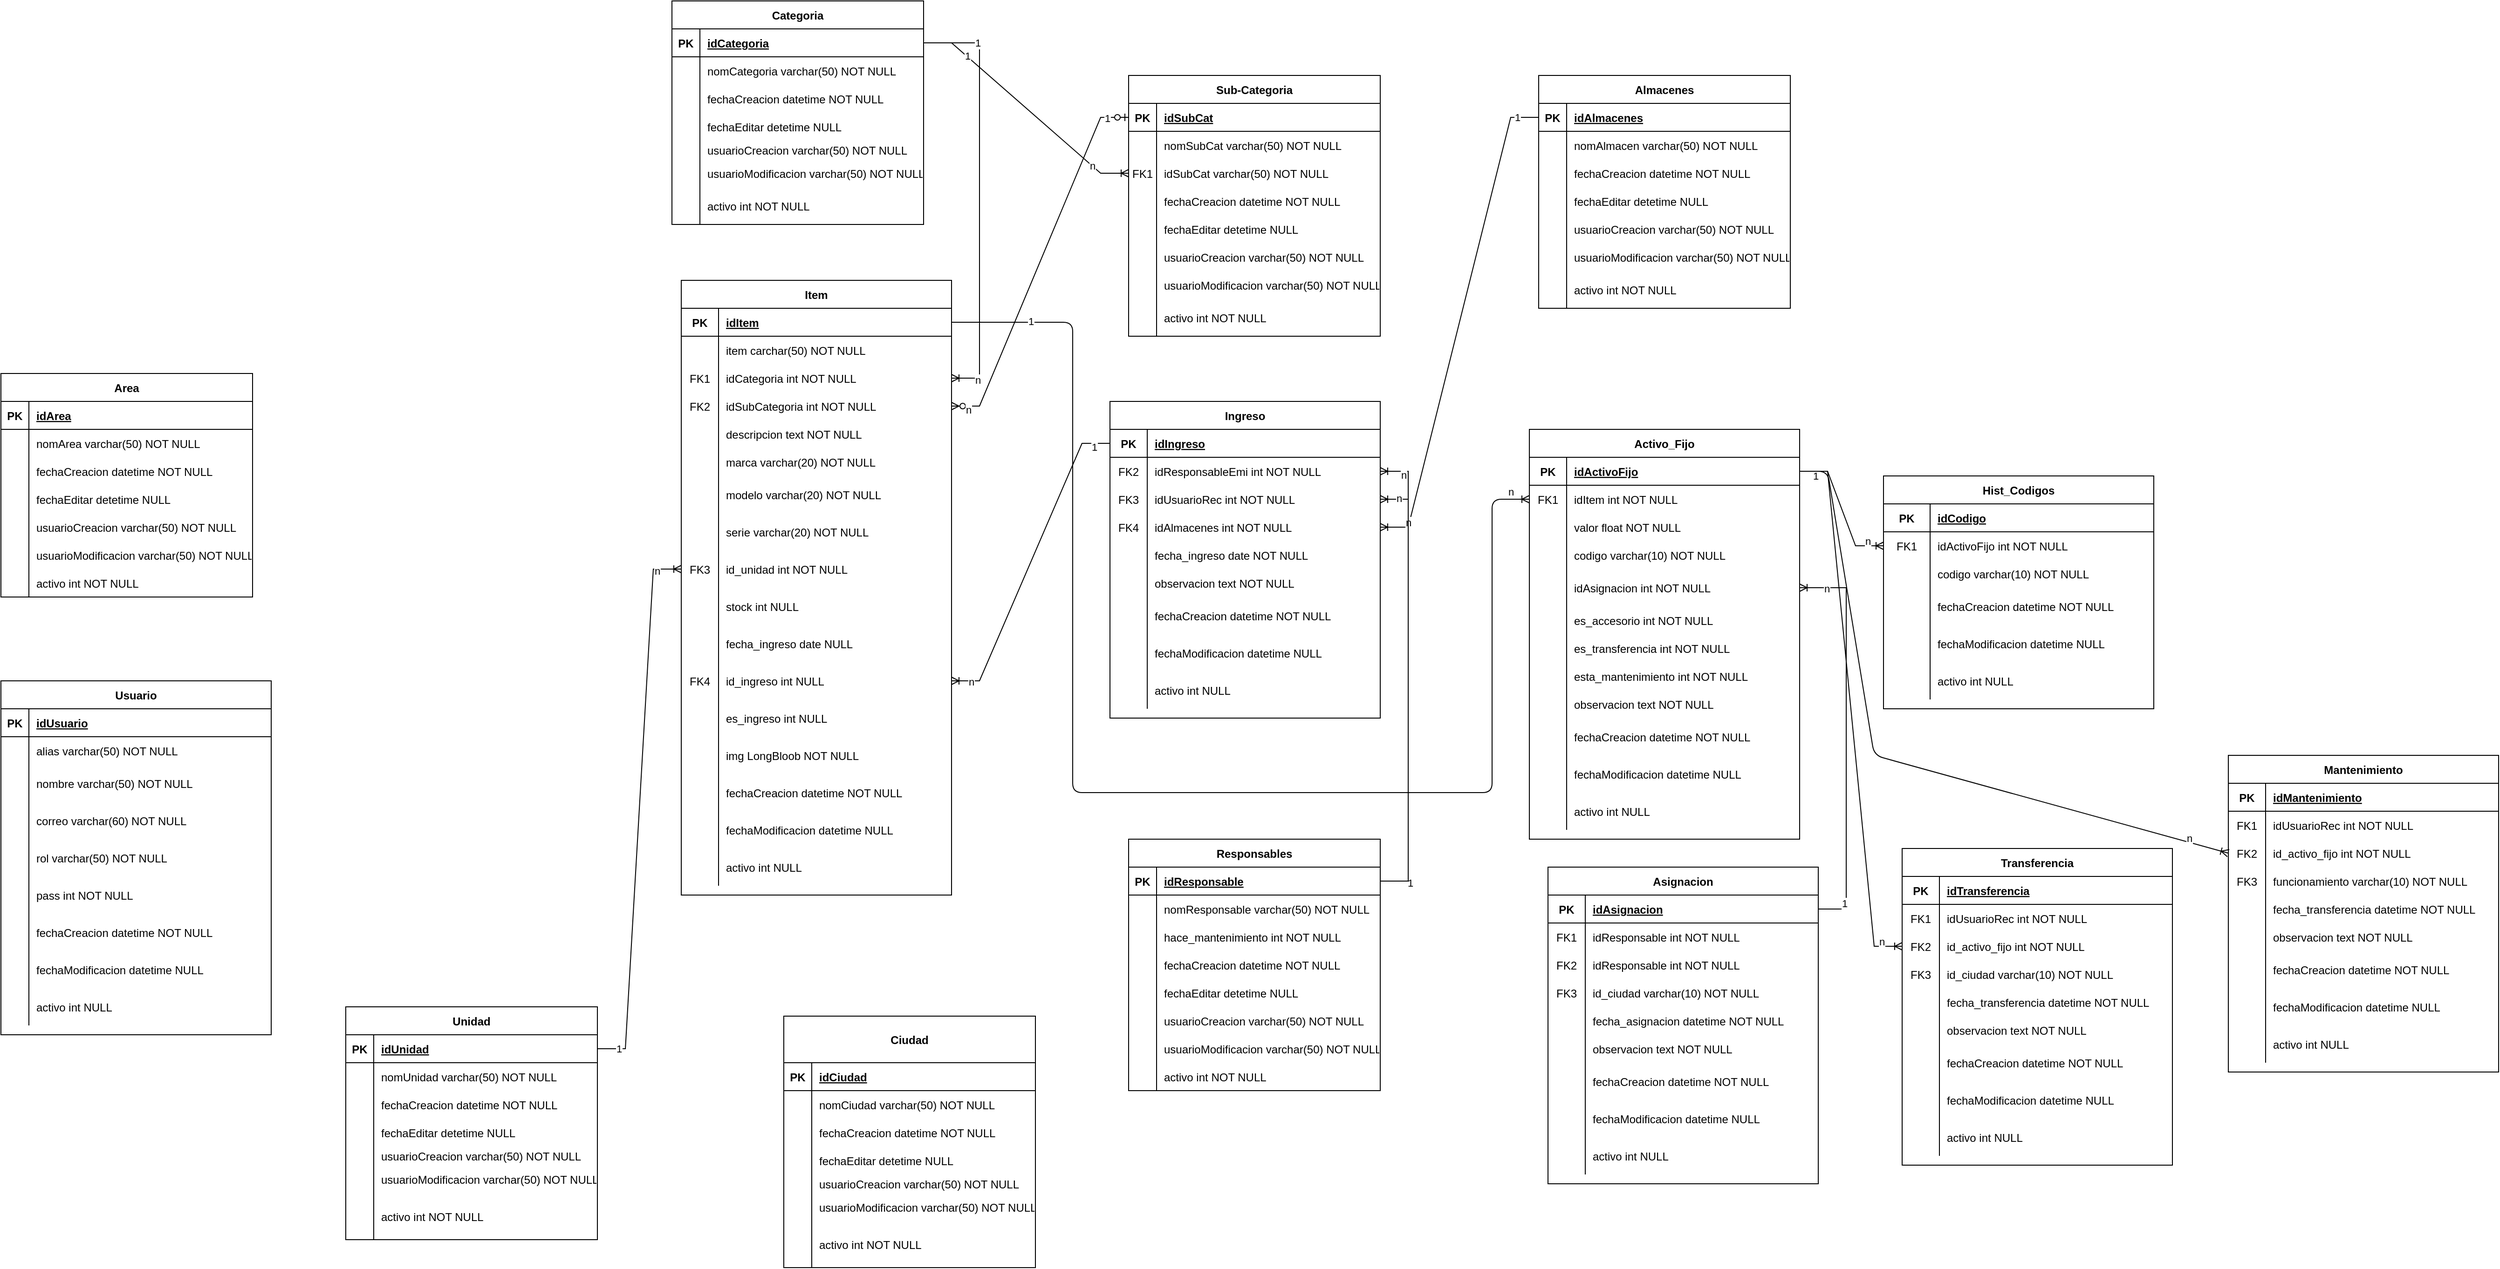 <mxfile version="21.0.6" type="github">
  <diagram id="R2lEEEUBdFMjLlhIrx00" name="Page-1">
    <mxGraphModel dx="1272" dy="3021" grid="1" gridSize="10" guides="1" tooltips="1" connect="1" arrows="1" fold="1" page="1" pageScale="1" pageWidth="850" pageHeight="1100" math="0" shadow="0" extFonts="Permanent Marker^https://fonts.googleapis.com/css?family=Permanent+Marker">
      <root>
        <mxCell id="0" />
        <mxCell id="1" parent="0" />
        <mxCell id="Ay4VVCzDf1HynpV6Gv1S-1" value="Area" style="shape=table;startSize=30;container=1;collapsible=1;childLayout=tableLayout;fixedRows=1;rowLines=0;fontStyle=1;align=center;resizeLast=1;" parent="1" vertex="1">
          <mxGeometry x="200" y="-770" width="270" height="240" as="geometry">
            <mxRectangle x="120" y="120" width="180" height="30" as="alternateBounds" />
          </mxGeometry>
        </mxCell>
        <mxCell id="Ay4VVCzDf1HynpV6Gv1S-2" value="" style="shape=partialRectangle;collapsible=0;dropTarget=0;pointerEvents=0;fillColor=none;points=[[0,0.5],[1,0.5]];portConstraint=eastwest;top=0;left=0;right=0;bottom=1;" parent="Ay4VVCzDf1HynpV6Gv1S-1" vertex="1">
          <mxGeometry y="30" width="270" height="30" as="geometry" />
        </mxCell>
        <mxCell id="Ay4VVCzDf1HynpV6Gv1S-3" value="PK" style="shape=partialRectangle;overflow=hidden;connectable=0;fillColor=none;top=0;left=0;bottom=0;right=0;fontStyle=1;" parent="Ay4VVCzDf1HynpV6Gv1S-2" vertex="1">
          <mxGeometry width="30" height="30" as="geometry">
            <mxRectangle width="30" height="30" as="alternateBounds" />
          </mxGeometry>
        </mxCell>
        <mxCell id="Ay4VVCzDf1HynpV6Gv1S-4" value="idArea" style="shape=partialRectangle;overflow=hidden;connectable=0;fillColor=none;top=0;left=0;bottom=0;right=0;align=left;spacingLeft=6;fontStyle=5;" parent="Ay4VVCzDf1HynpV6Gv1S-2" vertex="1">
          <mxGeometry x="30" width="240" height="30" as="geometry">
            <mxRectangle width="240" height="30" as="alternateBounds" />
          </mxGeometry>
        </mxCell>
        <mxCell id="Ay4VVCzDf1HynpV6Gv1S-5" value="" style="shape=partialRectangle;collapsible=0;dropTarget=0;pointerEvents=0;fillColor=none;points=[[0,0.5],[1,0.5]];portConstraint=eastwest;top=0;left=0;right=0;bottom=0;" parent="Ay4VVCzDf1HynpV6Gv1S-1" vertex="1">
          <mxGeometry y="60" width="270" height="30" as="geometry" />
        </mxCell>
        <mxCell id="Ay4VVCzDf1HynpV6Gv1S-6" value="" style="shape=partialRectangle;overflow=hidden;connectable=0;fillColor=none;top=0;left=0;bottom=0;right=0;" parent="Ay4VVCzDf1HynpV6Gv1S-5" vertex="1">
          <mxGeometry width="30" height="30" as="geometry">
            <mxRectangle width="30" height="30" as="alternateBounds" />
          </mxGeometry>
        </mxCell>
        <mxCell id="Ay4VVCzDf1HynpV6Gv1S-7" value="nomArea varchar(50) NOT NULL" style="shape=partialRectangle;overflow=hidden;connectable=0;fillColor=none;top=0;left=0;bottom=0;right=0;align=left;spacingLeft=6;" parent="Ay4VVCzDf1HynpV6Gv1S-5" vertex="1">
          <mxGeometry x="30" width="240" height="30" as="geometry">
            <mxRectangle width="240" height="30" as="alternateBounds" />
          </mxGeometry>
        </mxCell>
        <mxCell id="Ay4VVCzDf1HynpV6Gv1S-8" value="" style="shape=partialRectangle;collapsible=0;dropTarget=0;pointerEvents=0;fillColor=none;points=[[0,0.5],[1,0.5]];portConstraint=eastwest;top=0;left=0;right=0;bottom=0;" parent="Ay4VVCzDf1HynpV6Gv1S-1" vertex="1">
          <mxGeometry y="90" width="270" height="30" as="geometry" />
        </mxCell>
        <mxCell id="Ay4VVCzDf1HynpV6Gv1S-9" value="" style="shape=partialRectangle;overflow=hidden;connectable=0;fillColor=none;top=0;left=0;bottom=0;right=0;" parent="Ay4VVCzDf1HynpV6Gv1S-8" vertex="1">
          <mxGeometry width="30" height="30" as="geometry">
            <mxRectangle width="30" height="30" as="alternateBounds" />
          </mxGeometry>
        </mxCell>
        <mxCell id="Ay4VVCzDf1HynpV6Gv1S-10" value="fechaCreacion datetime NOT NULL" style="shape=partialRectangle;overflow=hidden;connectable=0;fillColor=none;top=0;left=0;bottom=0;right=0;align=left;spacingLeft=6;" parent="Ay4VVCzDf1HynpV6Gv1S-8" vertex="1">
          <mxGeometry x="30" width="240" height="30" as="geometry">
            <mxRectangle width="240" height="30" as="alternateBounds" />
          </mxGeometry>
        </mxCell>
        <mxCell id="Ay4VVCzDf1HynpV6Gv1S-11" value="" style="shape=partialRectangle;collapsible=0;dropTarget=0;pointerEvents=0;fillColor=none;points=[[0,0.5],[1,0.5]];portConstraint=eastwest;top=0;left=0;right=0;bottom=0;" parent="Ay4VVCzDf1HynpV6Gv1S-1" vertex="1">
          <mxGeometry y="120" width="270" height="30" as="geometry" />
        </mxCell>
        <mxCell id="Ay4VVCzDf1HynpV6Gv1S-12" value="" style="shape=partialRectangle;overflow=hidden;connectable=0;fillColor=none;top=0;left=0;bottom=0;right=0;" parent="Ay4VVCzDf1HynpV6Gv1S-11" vertex="1">
          <mxGeometry width="30" height="30" as="geometry">
            <mxRectangle width="30" height="30" as="alternateBounds" />
          </mxGeometry>
        </mxCell>
        <mxCell id="Ay4VVCzDf1HynpV6Gv1S-13" value="fechaEditar detetime NULL" style="shape=partialRectangle;overflow=hidden;connectable=0;fillColor=none;top=0;left=0;bottom=0;right=0;align=left;spacingLeft=6;" parent="Ay4VVCzDf1HynpV6Gv1S-11" vertex="1">
          <mxGeometry x="30" width="240" height="30" as="geometry">
            <mxRectangle width="240" height="30" as="alternateBounds" />
          </mxGeometry>
        </mxCell>
        <mxCell id="Ay4VVCzDf1HynpV6Gv1S-14" value="" style="shape=partialRectangle;collapsible=0;dropTarget=0;pointerEvents=0;fillColor=none;points=[[0,0.5],[1,0.5]];portConstraint=eastwest;top=0;left=0;right=0;bottom=0;" parent="Ay4VVCzDf1HynpV6Gv1S-1" vertex="1">
          <mxGeometry y="150" width="270" height="30" as="geometry" />
        </mxCell>
        <mxCell id="Ay4VVCzDf1HynpV6Gv1S-15" value="" style="shape=partialRectangle;overflow=hidden;connectable=0;fillColor=none;top=0;left=0;bottom=0;right=0;" parent="Ay4VVCzDf1HynpV6Gv1S-14" vertex="1">
          <mxGeometry width="30" height="30" as="geometry">
            <mxRectangle width="30" height="30" as="alternateBounds" />
          </mxGeometry>
        </mxCell>
        <mxCell id="Ay4VVCzDf1HynpV6Gv1S-16" value="usuarioCreacion varchar(50) NOT NULL" style="shape=partialRectangle;overflow=hidden;connectable=0;fillColor=none;top=0;left=0;bottom=0;right=0;align=left;spacingLeft=6;" parent="Ay4VVCzDf1HynpV6Gv1S-14" vertex="1">
          <mxGeometry x="30" width="240" height="30" as="geometry">
            <mxRectangle width="240" height="30" as="alternateBounds" />
          </mxGeometry>
        </mxCell>
        <mxCell id="Ay4VVCzDf1HynpV6Gv1S-216" value="" style="shape=partialRectangle;collapsible=0;dropTarget=0;pointerEvents=0;fillColor=none;points=[[0,0.5],[1,0.5]];portConstraint=eastwest;top=0;left=0;right=0;bottom=0;" parent="Ay4VVCzDf1HynpV6Gv1S-1" vertex="1">
          <mxGeometry y="180" width="270" height="30" as="geometry" />
        </mxCell>
        <mxCell id="Ay4VVCzDf1HynpV6Gv1S-217" value="" style="shape=partialRectangle;overflow=hidden;connectable=0;fillColor=none;top=0;left=0;bottom=0;right=0;" parent="Ay4VVCzDf1HynpV6Gv1S-216" vertex="1">
          <mxGeometry width="30" height="30" as="geometry">
            <mxRectangle width="30" height="30" as="alternateBounds" />
          </mxGeometry>
        </mxCell>
        <mxCell id="Ay4VVCzDf1HynpV6Gv1S-218" value="usuarioModificacion varchar(50) NOT NULL" style="shape=partialRectangle;overflow=hidden;connectable=0;fillColor=none;top=0;left=0;bottom=0;right=0;align=left;spacingLeft=6;" parent="Ay4VVCzDf1HynpV6Gv1S-216" vertex="1">
          <mxGeometry x="30" width="240" height="30" as="geometry">
            <mxRectangle width="240" height="30" as="alternateBounds" />
          </mxGeometry>
        </mxCell>
        <mxCell id="Ay4VVCzDf1HynpV6Gv1S-17" value="" style="shape=partialRectangle;collapsible=0;dropTarget=0;pointerEvents=0;fillColor=none;points=[[0,0.5],[1,0.5]];portConstraint=eastwest;top=0;left=0;right=0;bottom=0;" parent="Ay4VVCzDf1HynpV6Gv1S-1" vertex="1">
          <mxGeometry y="210" width="270" height="30" as="geometry" />
        </mxCell>
        <mxCell id="Ay4VVCzDf1HynpV6Gv1S-18" value="" style="shape=partialRectangle;overflow=hidden;connectable=0;fillColor=none;top=0;left=0;bottom=0;right=0;" parent="Ay4VVCzDf1HynpV6Gv1S-17" vertex="1">
          <mxGeometry width="30" height="30" as="geometry">
            <mxRectangle width="30" height="30" as="alternateBounds" />
          </mxGeometry>
        </mxCell>
        <mxCell id="Ay4VVCzDf1HynpV6Gv1S-19" value="activo int NOT NULL" style="shape=partialRectangle;overflow=hidden;connectable=0;fillColor=none;top=0;left=0;bottom=0;right=0;align=left;spacingLeft=6;" parent="Ay4VVCzDf1HynpV6Gv1S-17" vertex="1">
          <mxGeometry x="30" width="240" height="30" as="geometry">
            <mxRectangle width="240" height="30" as="alternateBounds" />
          </mxGeometry>
        </mxCell>
        <mxCell id="Ay4VVCzDf1HynpV6Gv1S-108" value="Categoria" style="shape=table;startSize=30;container=1;collapsible=1;childLayout=tableLayout;fixedRows=1;rowLines=0;fontStyle=1;align=center;resizeLast=1;" parent="1" vertex="1">
          <mxGeometry x="920" y="-1170" width="270" height="240" as="geometry">
            <mxRectangle x="120" y="120" width="180" height="30" as="alternateBounds" />
          </mxGeometry>
        </mxCell>
        <mxCell id="Ay4VVCzDf1HynpV6Gv1S-109" value="" style="shape=partialRectangle;collapsible=0;dropTarget=0;pointerEvents=0;fillColor=none;points=[[0,0.5],[1,0.5]];portConstraint=eastwest;top=0;left=0;right=0;bottom=1;" parent="Ay4VVCzDf1HynpV6Gv1S-108" vertex="1">
          <mxGeometry y="30" width="270" height="30" as="geometry" />
        </mxCell>
        <mxCell id="Ay4VVCzDf1HynpV6Gv1S-110" value="PK" style="shape=partialRectangle;overflow=hidden;connectable=0;fillColor=none;top=0;left=0;bottom=0;right=0;fontStyle=1;" parent="Ay4VVCzDf1HynpV6Gv1S-109" vertex="1">
          <mxGeometry width="30" height="30" as="geometry">
            <mxRectangle width="30" height="30" as="alternateBounds" />
          </mxGeometry>
        </mxCell>
        <mxCell id="Ay4VVCzDf1HynpV6Gv1S-111" value="idCategoria" style="shape=partialRectangle;overflow=hidden;connectable=0;fillColor=none;top=0;left=0;bottom=0;right=0;align=left;spacingLeft=6;fontStyle=5;" parent="Ay4VVCzDf1HynpV6Gv1S-109" vertex="1">
          <mxGeometry x="30" width="240" height="30" as="geometry">
            <mxRectangle width="240" height="30" as="alternateBounds" />
          </mxGeometry>
        </mxCell>
        <mxCell id="Ay4VVCzDf1HynpV6Gv1S-112" value="" style="shape=partialRectangle;collapsible=0;dropTarget=0;pointerEvents=0;fillColor=none;points=[[0,0.5],[1,0.5]];portConstraint=eastwest;top=0;left=0;right=0;bottom=0;" parent="Ay4VVCzDf1HynpV6Gv1S-108" vertex="1">
          <mxGeometry y="60" width="270" height="30" as="geometry" />
        </mxCell>
        <mxCell id="Ay4VVCzDf1HynpV6Gv1S-113" value="" style="shape=partialRectangle;overflow=hidden;connectable=0;fillColor=none;top=0;left=0;bottom=0;right=0;" parent="Ay4VVCzDf1HynpV6Gv1S-112" vertex="1">
          <mxGeometry width="30" height="30" as="geometry">
            <mxRectangle width="30" height="30" as="alternateBounds" />
          </mxGeometry>
        </mxCell>
        <mxCell id="Ay4VVCzDf1HynpV6Gv1S-114" value="nomCategoria varchar(50) NOT NULL" style="shape=partialRectangle;overflow=hidden;connectable=0;fillColor=none;top=0;left=0;bottom=0;right=0;align=left;spacingLeft=6;" parent="Ay4VVCzDf1HynpV6Gv1S-112" vertex="1">
          <mxGeometry x="30" width="240" height="30" as="geometry">
            <mxRectangle width="240" height="30" as="alternateBounds" />
          </mxGeometry>
        </mxCell>
        <mxCell id="Ay4VVCzDf1HynpV6Gv1S-115" value="" style="shape=partialRectangle;collapsible=0;dropTarget=0;pointerEvents=0;fillColor=none;points=[[0,0.5],[1,0.5]];portConstraint=eastwest;top=0;left=0;right=0;bottom=0;" parent="Ay4VVCzDf1HynpV6Gv1S-108" vertex="1">
          <mxGeometry y="90" width="270" height="30" as="geometry" />
        </mxCell>
        <mxCell id="Ay4VVCzDf1HynpV6Gv1S-116" value="" style="shape=partialRectangle;overflow=hidden;connectable=0;fillColor=none;top=0;left=0;bottom=0;right=0;" parent="Ay4VVCzDf1HynpV6Gv1S-115" vertex="1">
          <mxGeometry width="30" height="30" as="geometry">
            <mxRectangle width="30" height="30" as="alternateBounds" />
          </mxGeometry>
        </mxCell>
        <mxCell id="Ay4VVCzDf1HynpV6Gv1S-117" value="fechaCreacion datetime NOT NULL" style="shape=partialRectangle;overflow=hidden;connectable=0;fillColor=none;top=0;left=0;bottom=0;right=0;align=left;spacingLeft=6;" parent="Ay4VVCzDf1HynpV6Gv1S-115" vertex="1">
          <mxGeometry x="30" width="240" height="30" as="geometry">
            <mxRectangle width="240" height="30" as="alternateBounds" />
          </mxGeometry>
        </mxCell>
        <mxCell id="Ay4VVCzDf1HynpV6Gv1S-118" value="" style="shape=partialRectangle;collapsible=0;dropTarget=0;pointerEvents=0;fillColor=none;points=[[0,0.5],[1,0.5]];portConstraint=eastwest;top=0;left=0;right=0;bottom=0;" parent="Ay4VVCzDf1HynpV6Gv1S-108" vertex="1">
          <mxGeometry y="120" width="270" height="30" as="geometry" />
        </mxCell>
        <mxCell id="Ay4VVCzDf1HynpV6Gv1S-119" value="" style="shape=partialRectangle;overflow=hidden;connectable=0;fillColor=none;top=0;left=0;bottom=0;right=0;" parent="Ay4VVCzDf1HynpV6Gv1S-118" vertex="1">
          <mxGeometry width="30" height="30" as="geometry">
            <mxRectangle width="30" height="30" as="alternateBounds" />
          </mxGeometry>
        </mxCell>
        <mxCell id="Ay4VVCzDf1HynpV6Gv1S-120" value="fechaEditar detetime NULL" style="shape=partialRectangle;overflow=hidden;connectable=0;fillColor=none;top=0;left=0;bottom=0;right=0;align=left;spacingLeft=6;" parent="Ay4VVCzDf1HynpV6Gv1S-118" vertex="1">
          <mxGeometry x="30" width="240" height="30" as="geometry">
            <mxRectangle width="240" height="30" as="alternateBounds" />
          </mxGeometry>
        </mxCell>
        <mxCell id="Ay4VVCzDf1HynpV6Gv1S-121" value="" style="shape=partialRectangle;collapsible=0;dropTarget=0;pointerEvents=0;fillColor=none;points=[[0,0.5],[1,0.5]];portConstraint=eastwest;top=0;left=0;right=0;bottom=0;" parent="Ay4VVCzDf1HynpV6Gv1S-108" vertex="1">
          <mxGeometry y="150" width="270" height="20" as="geometry" />
        </mxCell>
        <mxCell id="Ay4VVCzDf1HynpV6Gv1S-122" value="" style="shape=partialRectangle;overflow=hidden;connectable=0;fillColor=none;top=0;left=0;bottom=0;right=0;" parent="Ay4VVCzDf1HynpV6Gv1S-121" vertex="1">
          <mxGeometry width="30" height="20" as="geometry">
            <mxRectangle width="30" height="20" as="alternateBounds" />
          </mxGeometry>
        </mxCell>
        <mxCell id="Ay4VVCzDf1HynpV6Gv1S-123" value="usuarioCreacion varchar(50) NOT NULL" style="shape=partialRectangle;overflow=hidden;connectable=0;fillColor=none;top=0;left=0;bottom=0;right=0;align=left;spacingLeft=6;" parent="Ay4VVCzDf1HynpV6Gv1S-121" vertex="1">
          <mxGeometry x="30" width="240" height="20" as="geometry">
            <mxRectangle width="240" height="20" as="alternateBounds" />
          </mxGeometry>
        </mxCell>
        <mxCell id="Ay4VVCzDf1HynpV6Gv1S-219" value="" style="shape=partialRectangle;collapsible=0;dropTarget=0;pointerEvents=0;fillColor=none;points=[[0,0.5],[1,0.5]];portConstraint=eastwest;top=0;left=0;right=0;bottom=0;" parent="Ay4VVCzDf1HynpV6Gv1S-108" vertex="1">
          <mxGeometry y="170" width="270" height="30" as="geometry" />
        </mxCell>
        <mxCell id="Ay4VVCzDf1HynpV6Gv1S-220" value="" style="shape=partialRectangle;overflow=hidden;connectable=0;fillColor=none;top=0;left=0;bottom=0;right=0;" parent="Ay4VVCzDf1HynpV6Gv1S-219" vertex="1">
          <mxGeometry width="30" height="30" as="geometry">
            <mxRectangle width="30" height="30" as="alternateBounds" />
          </mxGeometry>
        </mxCell>
        <mxCell id="Ay4VVCzDf1HynpV6Gv1S-221" value="usuarioModificacion varchar(50) NOT NULL" style="shape=partialRectangle;overflow=hidden;connectable=0;fillColor=none;top=0;left=0;bottom=0;right=0;align=left;spacingLeft=6;" parent="Ay4VVCzDf1HynpV6Gv1S-219" vertex="1">
          <mxGeometry x="30" width="240" height="30" as="geometry">
            <mxRectangle width="240" height="30" as="alternateBounds" />
          </mxGeometry>
        </mxCell>
        <mxCell id="Ay4VVCzDf1HynpV6Gv1S-124" value="" style="shape=partialRectangle;collapsible=0;dropTarget=0;pointerEvents=0;fillColor=none;points=[[0,0.5],[1,0.5]];portConstraint=eastwest;top=0;left=0;right=0;bottom=0;" parent="Ay4VVCzDf1HynpV6Gv1S-108" vertex="1">
          <mxGeometry y="200" width="270" height="40" as="geometry" />
        </mxCell>
        <mxCell id="Ay4VVCzDf1HynpV6Gv1S-125" value="" style="shape=partialRectangle;overflow=hidden;connectable=0;fillColor=none;top=0;left=0;bottom=0;right=0;" parent="Ay4VVCzDf1HynpV6Gv1S-124" vertex="1">
          <mxGeometry width="30" height="40" as="geometry">
            <mxRectangle width="30" height="40" as="alternateBounds" />
          </mxGeometry>
        </mxCell>
        <mxCell id="Ay4VVCzDf1HynpV6Gv1S-126" value="activo int NOT NULL" style="shape=partialRectangle;overflow=hidden;connectable=0;fillColor=none;top=0;left=0;bottom=0;right=0;align=left;spacingLeft=6;" parent="Ay4VVCzDf1HynpV6Gv1S-124" vertex="1">
          <mxGeometry x="30" width="240" height="40" as="geometry">
            <mxRectangle width="240" height="40" as="alternateBounds" />
          </mxGeometry>
        </mxCell>
        <mxCell id="Ay4VVCzDf1HynpV6Gv1S-130" value="Sub-Categoria" style="shape=table;startSize=30;container=1;collapsible=1;childLayout=tableLayout;fixedRows=1;rowLines=0;fontStyle=1;align=center;resizeLast=1;" parent="1" vertex="1">
          <mxGeometry x="1410" y="-1090" width="270" height="280" as="geometry">
            <mxRectangle x="120" y="120" width="180" height="30" as="alternateBounds" />
          </mxGeometry>
        </mxCell>
        <mxCell id="Ay4VVCzDf1HynpV6Gv1S-131" value="" style="shape=partialRectangle;collapsible=0;dropTarget=0;pointerEvents=0;fillColor=none;points=[[0,0.5],[1,0.5]];portConstraint=eastwest;top=0;left=0;right=0;bottom=1;" parent="Ay4VVCzDf1HynpV6Gv1S-130" vertex="1">
          <mxGeometry y="30" width="270" height="30" as="geometry" />
        </mxCell>
        <mxCell id="Ay4VVCzDf1HynpV6Gv1S-132" value="PK" style="shape=partialRectangle;overflow=hidden;connectable=0;fillColor=none;top=0;left=0;bottom=0;right=0;fontStyle=1;" parent="Ay4VVCzDf1HynpV6Gv1S-131" vertex="1">
          <mxGeometry width="30" height="30" as="geometry">
            <mxRectangle width="30" height="30" as="alternateBounds" />
          </mxGeometry>
        </mxCell>
        <mxCell id="Ay4VVCzDf1HynpV6Gv1S-133" value="idSubCat" style="shape=partialRectangle;overflow=hidden;connectable=0;fillColor=none;top=0;left=0;bottom=0;right=0;align=left;spacingLeft=6;fontStyle=5;" parent="Ay4VVCzDf1HynpV6Gv1S-131" vertex="1">
          <mxGeometry x="30" width="240" height="30" as="geometry">
            <mxRectangle width="240" height="30" as="alternateBounds" />
          </mxGeometry>
        </mxCell>
        <mxCell id="Ay4VVCzDf1HynpV6Gv1S-134" value="" style="shape=partialRectangle;collapsible=0;dropTarget=0;pointerEvents=0;fillColor=none;points=[[0,0.5],[1,0.5]];portConstraint=eastwest;top=0;left=0;right=0;bottom=0;" parent="Ay4VVCzDf1HynpV6Gv1S-130" vertex="1">
          <mxGeometry y="60" width="270" height="30" as="geometry" />
        </mxCell>
        <mxCell id="Ay4VVCzDf1HynpV6Gv1S-135" value="" style="shape=partialRectangle;overflow=hidden;connectable=0;fillColor=none;top=0;left=0;bottom=0;right=0;" parent="Ay4VVCzDf1HynpV6Gv1S-134" vertex="1">
          <mxGeometry width="30" height="30" as="geometry">
            <mxRectangle width="30" height="30" as="alternateBounds" />
          </mxGeometry>
        </mxCell>
        <mxCell id="Ay4VVCzDf1HynpV6Gv1S-136" value="nomSubCat varchar(50) NOT NULL" style="shape=partialRectangle;overflow=hidden;connectable=0;fillColor=none;top=0;left=0;bottom=0;right=0;align=left;spacingLeft=6;" parent="Ay4VVCzDf1HynpV6Gv1S-134" vertex="1">
          <mxGeometry x="30" width="240" height="30" as="geometry">
            <mxRectangle width="240" height="30" as="alternateBounds" />
          </mxGeometry>
        </mxCell>
        <mxCell id="Ay4VVCzDf1HynpV6Gv1S-149" value="" style="shape=partialRectangle;collapsible=0;dropTarget=0;pointerEvents=0;fillColor=none;points=[[0,0.5],[1,0.5]];portConstraint=eastwest;top=0;left=0;right=0;bottom=0;" parent="Ay4VVCzDf1HynpV6Gv1S-130" vertex="1">
          <mxGeometry y="90" width="270" height="30" as="geometry" />
        </mxCell>
        <mxCell id="Ay4VVCzDf1HynpV6Gv1S-150" value="FK1" style="shape=partialRectangle;overflow=hidden;connectable=0;fillColor=none;top=0;left=0;bottom=0;right=0;" parent="Ay4VVCzDf1HynpV6Gv1S-149" vertex="1">
          <mxGeometry width="30" height="30" as="geometry">
            <mxRectangle width="30" height="30" as="alternateBounds" />
          </mxGeometry>
        </mxCell>
        <mxCell id="Ay4VVCzDf1HynpV6Gv1S-151" value="idSubCat varchar(50) NOT NULL" style="shape=partialRectangle;overflow=hidden;connectable=0;fillColor=none;top=0;left=0;bottom=0;right=0;align=left;spacingLeft=6;" parent="Ay4VVCzDf1HynpV6Gv1S-149" vertex="1">
          <mxGeometry x="30" width="240" height="30" as="geometry">
            <mxRectangle width="240" height="30" as="alternateBounds" />
          </mxGeometry>
        </mxCell>
        <mxCell id="Ay4VVCzDf1HynpV6Gv1S-137" value="" style="shape=partialRectangle;collapsible=0;dropTarget=0;pointerEvents=0;fillColor=none;points=[[0,0.5],[1,0.5]];portConstraint=eastwest;top=0;left=0;right=0;bottom=0;" parent="Ay4VVCzDf1HynpV6Gv1S-130" vertex="1">
          <mxGeometry y="120" width="270" height="30" as="geometry" />
        </mxCell>
        <mxCell id="Ay4VVCzDf1HynpV6Gv1S-138" value="" style="shape=partialRectangle;overflow=hidden;connectable=0;fillColor=none;top=0;left=0;bottom=0;right=0;" parent="Ay4VVCzDf1HynpV6Gv1S-137" vertex="1">
          <mxGeometry width="30" height="30" as="geometry">
            <mxRectangle width="30" height="30" as="alternateBounds" />
          </mxGeometry>
        </mxCell>
        <mxCell id="Ay4VVCzDf1HynpV6Gv1S-139" value="fechaCreacion datetime NOT NULL" style="shape=partialRectangle;overflow=hidden;connectable=0;fillColor=none;top=0;left=0;bottom=0;right=0;align=left;spacingLeft=6;" parent="Ay4VVCzDf1HynpV6Gv1S-137" vertex="1">
          <mxGeometry x="30" width="240" height="30" as="geometry">
            <mxRectangle width="240" height="30" as="alternateBounds" />
          </mxGeometry>
        </mxCell>
        <mxCell id="Ay4VVCzDf1HynpV6Gv1S-140" value="" style="shape=partialRectangle;collapsible=0;dropTarget=0;pointerEvents=0;fillColor=none;points=[[0,0.5],[1,0.5]];portConstraint=eastwest;top=0;left=0;right=0;bottom=0;" parent="Ay4VVCzDf1HynpV6Gv1S-130" vertex="1">
          <mxGeometry y="150" width="270" height="30" as="geometry" />
        </mxCell>
        <mxCell id="Ay4VVCzDf1HynpV6Gv1S-141" value="" style="shape=partialRectangle;overflow=hidden;connectable=0;fillColor=none;top=0;left=0;bottom=0;right=0;" parent="Ay4VVCzDf1HynpV6Gv1S-140" vertex="1">
          <mxGeometry width="30" height="30" as="geometry">
            <mxRectangle width="30" height="30" as="alternateBounds" />
          </mxGeometry>
        </mxCell>
        <mxCell id="Ay4VVCzDf1HynpV6Gv1S-142" value="fechaEditar detetime NULL" style="shape=partialRectangle;overflow=hidden;connectable=0;fillColor=none;top=0;left=0;bottom=0;right=0;align=left;spacingLeft=6;" parent="Ay4VVCzDf1HynpV6Gv1S-140" vertex="1">
          <mxGeometry x="30" width="240" height="30" as="geometry">
            <mxRectangle width="240" height="30" as="alternateBounds" />
          </mxGeometry>
        </mxCell>
        <mxCell id="Ay4VVCzDf1HynpV6Gv1S-143" value="" style="shape=partialRectangle;collapsible=0;dropTarget=0;pointerEvents=0;fillColor=none;points=[[0,0.5],[1,0.5]];portConstraint=eastwest;top=0;left=0;right=0;bottom=0;" parent="Ay4VVCzDf1HynpV6Gv1S-130" vertex="1">
          <mxGeometry y="180" width="270" height="30" as="geometry" />
        </mxCell>
        <mxCell id="Ay4VVCzDf1HynpV6Gv1S-144" value="" style="shape=partialRectangle;overflow=hidden;connectable=0;fillColor=none;top=0;left=0;bottom=0;right=0;" parent="Ay4VVCzDf1HynpV6Gv1S-143" vertex="1">
          <mxGeometry width="30" height="30" as="geometry">
            <mxRectangle width="30" height="30" as="alternateBounds" />
          </mxGeometry>
        </mxCell>
        <mxCell id="Ay4VVCzDf1HynpV6Gv1S-145" value="usuarioCreacion varchar(50) NOT NULL" style="shape=partialRectangle;overflow=hidden;connectable=0;fillColor=none;top=0;left=0;bottom=0;right=0;align=left;spacingLeft=6;" parent="Ay4VVCzDf1HynpV6Gv1S-143" vertex="1">
          <mxGeometry x="30" width="240" height="30" as="geometry">
            <mxRectangle width="240" height="30" as="alternateBounds" />
          </mxGeometry>
        </mxCell>
        <mxCell id="Ay4VVCzDf1HynpV6Gv1S-222" value="" style="shape=partialRectangle;collapsible=0;dropTarget=0;pointerEvents=0;fillColor=none;points=[[0,0.5],[1,0.5]];portConstraint=eastwest;top=0;left=0;right=0;bottom=0;" parent="Ay4VVCzDf1HynpV6Gv1S-130" vertex="1">
          <mxGeometry y="210" width="270" height="30" as="geometry" />
        </mxCell>
        <mxCell id="Ay4VVCzDf1HynpV6Gv1S-223" value="" style="shape=partialRectangle;overflow=hidden;connectable=0;fillColor=none;top=0;left=0;bottom=0;right=0;" parent="Ay4VVCzDf1HynpV6Gv1S-222" vertex="1">
          <mxGeometry width="30" height="30" as="geometry">
            <mxRectangle width="30" height="30" as="alternateBounds" />
          </mxGeometry>
        </mxCell>
        <mxCell id="Ay4VVCzDf1HynpV6Gv1S-224" value="usuarioModificacion varchar(50) NOT NULL" style="shape=partialRectangle;overflow=hidden;connectable=0;fillColor=none;top=0;left=0;bottom=0;right=0;align=left;spacingLeft=6;" parent="Ay4VVCzDf1HynpV6Gv1S-222" vertex="1">
          <mxGeometry x="30" width="240" height="30" as="geometry">
            <mxRectangle width="240" height="30" as="alternateBounds" />
          </mxGeometry>
        </mxCell>
        <mxCell id="Ay4VVCzDf1HynpV6Gv1S-146" value="" style="shape=partialRectangle;collapsible=0;dropTarget=0;pointerEvents=0;fillColor=none;points=[[0,0.5],[1,0.5]];portConstraint=eastwest;top=0;left=0;right=0;bottom=0;" parent="Ay4VVCzDf1HynpV6Gv1S-130" vertex="1">
          <mxGeometry y="240" width="270" height="40" as="geometry" />
        </mxCell>
        <mxCell id="Ay4VVCzDf1HynpV6Gv1S-147" value="" style="shape=partialRectangle;overflow=hidden;connectable=0;fillColor=none;top=0;left=0;bottom=0;right=0;" parent="Ay4VVCzDf1HynpV6Gv1S-146" vertex="1">
          <mxGeometry width="30" height="40" as="geometry">
            <mxRectangle width="30" height="40" as="alternateBounds" />
          </mxGeometry>
        </mxCell>
        <mxCell id="Ay4VVCzDf1HynpV6Gv1S-148" value="activo int NOT NULL" style="shape=partialRectangle;overflow=hidden;connectable=0;fillColor=none;top=0;left=0;bottom=0;right=0;align=left;spacingLeft=6;" parent="Ay4VVCzDf1HynpV6Gv1S-146" vertex="1">
          <mxGeometry x="30" width="240" height="40" as="geometry">
            <mxRectangle width="240" height="40" as="alternateBounds" />
          </mxGeometry>
        </mxCell>
        <mxCell id="Ay4VVCzDf1HynpV6Gv1S-152" value="" style="edgeStyle=entityRelationEdgeStyle;fontSize=12;html=1;endArrow=ERoneToMany;rounded=0;" parent="1" source="Ay4VVCzDf1HynpV6Gv1S-109" target="Ay4VVCzDf1HynpV6Gv1S-149" edge="1">
          <mxGeometry width="100" height="100" relative="1" as="geometry">
            <mxPoint x="910" y="440" as="sourcePoint" />
            <mxPoint x="1010" y="340" as="targetPoint" />
          </mxGeometry>
        </mxCell>
        <mxCell id="BtyKpSTN8wculrOy25qT-136" value="1" style="edgeLabel;html=1;align=center;verticalAlign=middle;resizable=0;points=[];" parent="Ay4VVCzDf1HynpV6Gv1S-152" vertex="1" connectable="0">
          <mxGeometry x="-0.618" y="1" relative="1" as="geometry">
            <mxPoint as="offset" />
          </mxGeometry>
        </mxCell>
        <mxCell id="BtyKpSTN8wculrOy25qT-137" value="n" style="edgeLabel;html=1;align=center;verticalAlign=middle;resizable=0;points=[];" parent="Ay4VVCzDf1HynpV6Gv1S-152" vertex="1" connectable="0">
          <mxGeometry x="0.683" y="-1" relative="1" as="geometry">
            <mxPoint x="1" as="offset" />
          </mxGeometry>
        </mxCell>
        <mxCell id="Ay4VVCzDf1HynpV6Gv1S-153" value="Usuario" style="shape=table;startSize=30;container=1;collapsible=1;childLayout=tableLayout;fixedRows=1;rowLines=0;fontStyle=1;align=center;resizeLast=1;" parent="1" vertex="1">
          <mxGeometry x="200" y="-440" width="290" height="380" as="geometry">
            <mxRectangle x="120" y="120" width="180" height="30" as="alternateBounds" />
          </mxGeometry>
        </mxCell>
        <mxCell id="Ay4VVCzDf1HynpV6Gv1S-154" value="" style="shape=partialRectangle;collapsible=0;dropTarget=0;pointerEvents=0;fillColor=none;points=[[0,0.5],[1,0.5]];portConstraint=eastwest;top=0;left=0;right=0;bottom=1;" parent="Ay4VVCzDf1HynpV6Gv1S-153" vertex="1">
          <mxGeometry y="30" width="290" height="30" as="geometry" />
        </mxCell>
        <mxCell id="Ay4VVCzDf1HynpV6Gv1S-155" value="PK" style="shape=partialRectangle;overflow=hidden;connectable=0;fillColor=none;top=0;left=0;bottom=0;right=0;fontStyle=1;" parent="Ay4VVCzDf1HynpV6Gv1S-154" vertex="1">
          <mxGeometry width="30" height="30" as="geometry">
            <mxRectangle width="30" height="30" as="alternateBounds" />
          </mxGeometry>
        </mxCell>
        <mxCell id="Ay4VVCzDf1HynpV6Gv1S-156" value="idUsuario" style="shape=partialRectangle;overflow=hidden;connectable=0;fillColor=none;top=0;left=0;bottom=0;right=0;align=left;spacingLeft=6;fontStyle=5;" parent="Ay4VVCzDf1HynpV6Gv1S-154" vertex="1">
          <mxGeometry x="30" width="260" height="30" as="geometry">
            <mxRectangle width="260" height="30" as="alternateBounds" />
          </mxGeometry>
        </mxCell>
        <mxCell id="Ay4VVCzDf1HynpV6Gv1S-163" value="" style="shape=partialRectangle;collapsible=0;dropTarget=0;pointerEvents=0;fillColor=none;points=[[0,0.5],[1,0.5]];portConstraint=eastwest;top=0;left=0;right=0;bottom=0;" parent="Ay4VVCzDf1HynpV6Gv1S-153" vertex="1">
          <mxGeometry y="60" width="290" height="30" as="geometry" />
        </mxCell>
        <mxCell id="Ay4VVCzDf1HynpV6Gv1S-164" value="" style="shape=partialRectangle;overflow=hidden;connectable=0;fillColor=none;top=0;left=0;bottom=0;right=0;" parent="Ay4VVCzDf1HynpV6Gv1S-163" vertex="1">
          <mxGeometry width="30" height="30" as="geometry">
            <mxRectangle width="30" height="30" as="alternateBounds" />
          </mxGeometry>
        </mxCell>
        <mxCell id="Ay4VVCzDf1HynpV6Gv1S-165" value="alias varchar(50) NOT NULL" style="shape=partialRectangle;overflow=hidden;connectable=0;fillColor=none;top=0;left=0;bottom=0;right=0;align=left;spacingLeft=6;" parent="Ay4VVCzDf1HynpV6Gv1S-163" vertex="1">
          <mxGeometry x="30" width="260" height="30" as="geometry">
            <mxRectangle width="260" height="30" as="alternateBounds" />
          </mxGeometry>
        </mxCell>
        <mxCell id="Ay4VVCzDf1HynpV6Gv1S-166" value="" style="shape=partialRectangle;collapsible=0;dropTarget=0;pointerEvents=0;fillColor=none;points=[[0,0.5],[1,0.5]];portConstraint=eastwest;top=0;left=0;right=0;bottom=0;" parent="Ay4VVCzDf1HynpV6Gv1S-153" vertex="1">
          <mxGeometry y="90" width="290" height="40" as="geometry" />
        </mxCell>
        <mxCell id="Ay4VVCzDf1HynpV6Gv1S-167" value="" style="shape=partialRectangle;overflow=hidden;connectable=0;fillColor=none;top=0;left=0;bottom=0;right=0;" parent="Ay4VVCzDf1HynpV6Gv1S-166" vertex="1">
          <mxGeometry width="30" height="40" as="geometry">
            <mxRectangle width="30" height="40" as="alternateBounds" />
          </mxGeometry>
        </mxCell>
        <mxCell id="Ay4VVCzDf1HynpV6Gv1S-168" value="nombre varchar(50) NOT NULL" style="shape=partialRectangle;overflow=hidden;connectable=0;fillColor=none;top=0;left=0;bottom=0;right=0;align=left;spacingLeft=6;" parent="Ay4VVCzDf1HynpV6Gv1S-166" vertex="1">
          <mxGeometry x="30" width="260" height="40" as="geometry">
            <mxRectangle width="260" height="40" as="alternateBounds" />
          </mxGeometry>
        </mxCell>
        <mxCell id="Ay4VVCzDf1HynpV6Gv1S-196" value="" style="shape=partialRectangle;collapsible=0;dropTarget=0;pointerEvents=0;fillColor=none;points=[[0,0.5],[1,0.5]];portConstraint=eastwest;top=0;left=0;right=0;bottom=0;" parent="Ay4VVCzDf1HynpV6Gv1S-153" vertex="1">
          <mxGeometry y="130" width="290" height="40" as="geometry" />
        </mxCell>
        <mxCell id="Ay4VVCzDf1HynpV6Gv1S-197" value="" style="shape=partialRectangle;overflow=hidden;connectable=0;fillColor=none;top=0;left=0;bottom=0;right=0;" parent="Ay4VVCzDf1HynpV6Gv1S-196" vertex="1">
          <mxGeometry width="30" height="40" as="geometry">
            <mxRectangle width="30" height="40" as="alternateBounds" />
          </mxGeometry>
        </mxCell>
        <mxCell id="Ay4VVCzDf1HynpV6Gv1S-198" value="correo varchar(60) NOT NULL" style="shape=partialRectangle;overflow=hidden;connectable=0;fillColor=none;top=0;left=0;bottom=0;right=0;align=left;spacingLeft=6;" parent="Ay4VVCzDf1HynpV6Gv1S-196" vertex="1">
          <mxGeometry x="30" width="260" height="40" as="geometry">
            <mxRectangle width="260" height="40" as="alternateBounds" />
          </mxGeometry>
        </mxCell>
        <mxCell id="Ay4VVCzDf1HynpV6Gv1S-209" value="" style="shape=partialRectangle;collapsible=0;dropTarget=0;pointerEvents=0;fillColor=none;points=[[0,0.5],[1,0.5]];portConstraint=eastwest;top=0;left=0;right=0;bottom=0;" parent="Ay4VVCzDf1HynpV6Gv1S-153" vertex="1">
          <mxGeometry y="170" width="290" height="40" as="geometry" />
        </mxCell>
        <mxCell id="Ay4VVCzDf1HynpV6Gv1S-210" value="" style="shape=partialRectangle;overflow=hidden;connectable=0;fillColor=none;top=0;left=0;bottom=0;right=0;" parent="Ay4VVCzDf1HynpV6Gv1S-209" vertex="1">
          <mxGeometry width="30" height="40" as="geometry">
            <mxRectangle width="30" height="40" as="alternateBounds" />
          </mxGeometry>
        </mxCell>
        <mxCell id="Ay4VVCzDf1HynpV6Gv1S-211" value="rol varchar(50) NOT NULL" style="shape=partialRectangle;overflow=hidden;connectable=0;fillColor=none;top=0;left=0;bottom=0;right=0;align=left;spacingLeft=6;" parent="Ay4VVCzDf1HynpV6Gv1S-209" vertex="1">
          <mxGeometry x="30" width="260" height="40" as="geometry">
            <mxRectangle width="260" height="40" as="alternateBounds" />
          </mxGeometry>
        </mxCell>
        <mxCell id="Ay4VVCzDf1HynpV6Gv1S-355" value="" style="shape=partialRectangle;collapsible=0;dropTarget=0;pointerEvents=0;fillColor=none;points=[[0,0.5],[1,0.5]];portConstraint=eastwest;top=0;left=0;right=0;bottom=0;" parent="Ay4VVCzDf1HynpV6Gv1S-153" vertex="1">
          <mxGeometry y="210" width="290" height="40" as="geometry" />
        </mxCell>
        <mxCell id="Ay4VVCzDf1HynpV6Gv1S-356" value="" style="shape=partialRectangle;overflow=hidden;connectable=0;fillColor=none;top=0;left=0;bottom=0;right=0;" parent="Ay4VVCzDf1HynpV6Gv1S-355" vertex="1">
          <mxGeometry width="30" height="40" as="geometry">
            <mxRectangle width="30" height="40" as="alternateBounds" />
          </mxGeometry>
        </mxCell>
        <mxCell id="Ay4VVCzDf1HynpV6Gv1S-357" value="pass int NOT NULL" style="shape=partialRectangle;overflow=hidden;connectable=0;fillColor=none;top=0;left=0;bottom=0;right=0;align=left;spacingLeft=6;" parent="Ay4VVCzDf1HynpV6Gv1S-355" vertex="1">
          <mxGeometry x="30" width="260" height="40" as="geometry">
            <mxRectangle width="260" height="40" as="alternateBounds" />
          </mxGeometry>
        </mxCell>
        <mxCell id="Ay4VVCzDf1HynpV6Gv1S-199" value="" style="shape=partialRectangle;collapsible=0;dropTarget=0;pointerEvents=0;fillColor=none;points=[[0,0.5],[1,0.5]];portConstraint=eastwest;top=0;left=0;right=0;bottom=0;" parent="Ay4VVCzDf1HynpV6Gv1S-153" vertex="1">
          <mxGeometry y="250" width="290" height="40" as="geometry" />
        </mxCell>
        <mxCell id="Ay4VVCzDf1HynpV6Gv1S-200" value="" style="shape=partialRectangle;overflow=hidden;connectable=0;fillColor=none;top=0;left=0;bottom=0;right=0;" parent="Ay4VVCzDf1HynpV6Gv1S-199" vertex="1">
          <mxGeometry width="30" height="40" as="geometry">
            <mxRectangle width="30" height="40" as="alternateBounds" />
          </mxGeometry>
        </mxCell>
        <mxCell id="Ay4VVCzDf1HynpV6Gv1S-201" value="fechaCreacion datetime NOT NULL" style="shape=partialRectangle;overflow=hidden;connectable=0;fillColor=none;top=0;left=0;bottom=0;right=0;align=left;spacingLeft=6;" parent="Ay4VVCzDf1HynpV6Gv1S-199" vertex="1">
          <mxGeometry x="30" width="260" height="40" as="geometry">
            <mxRectangle width="260" height="40" as="alternateBounds" />
          </mxGeometry>
        </mxCell>
        <mxCell id="Ay4VVCzDf1HynpV6Gv1S-202" value="" style="shape=partialRectangle;collapsible=0;dropTarget=0;pointerEvents=0;fillColor=none;points=[[0,0.5],[1,0.5]];portConstraint=eastwest;top=0;left=0;right=0;bottom=0;" parent="Ay4VVCzDf1HynpV6Gv1S-153" vertex="1">
          <mxGeometry y="290" width="290" height="40" as="geometry" />
        </mxCell>
        <mxCell id="Ay4VVCzDf1HynpV6Gv1S-203" value="" style="shape=partialRectangle;overflow=hidden;connectable=0;fillColor=none;top=0;left=0;bottom=0;right=0;" parent="Ay4VVCzDf1HynpV6Gv1S-202" vertex="1">
          <mxGeometry width="30" height="40" as="geometry">
            <mxRectangle width="30" height="40" as="alternateBounds" />
          </mxGeometry>
        </mxCell>
        <mxCell id="Ay4VVCzDf1HynpV6Gv1S-204" value="fechaModificacion datetime NULL" style="shape=partialRectangle;overflow=hidden;connectable=0;fillColor=none;top=0;left=0;bottom=0;right=0;align=left;spacingLeft=6;" parent="Ay4VVCzDf1HynpV6Gv1S-202" vertex="1">
          <mxGeometry x="30" width="260" height="40" as="geometry">
            <mxRectangle width="260" height="40" as="alternateBounds" />
          </mxGeometry>
        </mxCell>
        <mxCell id="Ay4VVCzDf1HynpV6Gv1S-205" value="" style="shape=partialRectangle;collapsible=0;dropTarget=0;pointerEvents=0;fillColor=none;points=[[0,0.5],[1,0.5]];portConstraint=eastwest;top=0;left=0;right=0;bottom=0;" parent="Ay4VVCzDf1HynpV6Gv1S-153" vertex="1">
          <mxGeometry y="330" width="290" height="40" as="geometry" />
        </mxCell>
        <mxCell id="Ay4VVCzDf1HynpV6Gv1S-206" value="" style="shape=partialRectangle;overflow=hidden;connectable=0;fillColor=none;top=0;left=0;bottom=0;right=0;" parent="Ay4VVCzDf1HynpV6Gv1S-205" vertex="1">
          <mxGeometry width="30" height="40" as="geometry">
            <mxRectangle width="30" height="40" as="alternateBounds" />
          </mxGeometry>
        </mxCell>
        <mxCell id="Ay4VVCzDf1HynpV6Gv1S-207" value="activo int NULL" style="shape=partialRectangle;overflow=hidden;connectable=0;fillColor=none;top=0;left=0;bottom=0;right=0;align=left;spacingLeft=6;" parent="Ay4VVCzDf1HynpV6Gv1S-205" vertex="1">
          <mxGeometry x="30" width="260" height="40" as="geometry">
            <mxRectangle width="260" height="40" as="alternateBounds" />
          </mxGeometry>
        </mxCell>
        <mxCell id="Ay4VVCzDf1HynpV6Gv1S-327" value="Ciudad" style="shape=table;startSize=50;container=1;collapsible=1;childLayout=tableLayout;fixedRows=1;rowLines=0;fontStyle=1;align=center;resizeLast=1;" parent="1" vertex="1">
          <mxGeometry x="1040" y="-80" width="270" height="270" as="geometry">
            <mxRectangle x="120" y="120" width="180" height="30" as="alternateBounds" />
          </mxGeometry>
        </mxCell>
        <mxCell id="Ay4VVCzDf1HynpV6Gv1S-328" value="" style="shape=partialRectangle;collapsible=0;dropTarget=0;pointerEvents=0;fillColor=none;points=[[0,0.5],[1,0.5]];portConstraint=eastwest;top=0;left=0;right=0;bottom=1;" parent="Ay4VVCzDf1HynpV6Gv1S-327" vertex="1">
          <mxGeometry y="50" width="270" height="30" as="geometry" />
        </mxCell>
        <mxCell id="Ay4VVCzDf1HynpV6Gv1S-329" value="PK" style="shape=partialRectangle;overflow=hidden;connectable=0;fillColor=none;top=0;left=0;bottom=0;right=0;fontStyle=1;" parent="Ay4VVCzDf1HynpV6Gv1S-328" vertex="1">
          <mxGeometry width="30" height="30" as="geometry">
            <mxRectangle width="30" height="30" as="alternateBounds" />
          </mxGeometry>
        </mxCell>
        <mxCell id="Ay4VVCzDf1HynpV6Gv1S-330" value="idCiudad" style="shape=partialRectangle;overflow=hidden;connectable=0;fillColor=none;top=0;left=0;bottom=0;right=0;align=left;spacingLeft=6;fontStyle=5;" parent="Ay4VVCzDf1HynpV6Gv1S-328" vertex="1">
          <mxGeometry x="30" width="240" height="30" as="geometry">
            <mxRectangle width="240" height="30" as="alternateBounds" />
          </mxGeometry>
        </mxCell>
        <mxCell id="Ay4VVCzDf1HynpV6Gv1S-331" value="" style="shape=partialRectangle;collapsible=0;dropTarget=0;pointerEvents=0;fillColor=none;points=[[0,0.5],[1,0.5]];portConstraint=eastwest;top=0;left=0;right=0;bottom=0;" parent="Ay4VVCzDf1HynpV6Gv1S-327" vertex="1">
          <mxGeometry y="80" width="270" height="30" as="geometry" />
        </mxCell>
        <mxCell id="Ay4VVCzDf1HynpV6Gv1S-332" value="" style="shape=partialRectangle;overflow=hidden;connectable=0;fillColor=none;top=0;left=0;bottom=0;right=0;" parent="Ay4VVCzDf1HynpV6Gv1S-331" vertex="1">
          <mxGeometry width="30" height="30" as="geometry">
            <mxRectangle width="30" height="30" as="alternateBounds" />
          </mxGeometry>
        </mxCell>
        <mxCell id="Ay4VVCzDf1HynpV6Gv1S-333" value="nomCiudad varchar(50) NOT NULL" style="shape=partialRectangle;overflow=hidden;connectable=0;fillColor=none;top=0;left=0;bottom=0;right=0;align=left;spacingLeft=6;" parent="Ay4VVCzDf1HynpV6Gv1S-331" vertex="1">
          <mxGeometry x="30" width="240" height="30" as="geometry">
            <mxRectangle width="240" height="30" as="alternateBounds" />
          </mxGeometry>
        </mxCell>
        <mxCell id="Ay4VVCzDf1HynpV6Gv1S-334" value="" style="shape=partialRectangle;collapsible=0;dropTarget=0;pointerEvents=0;fillColor=none;points=[[0,0.5],[1,0.5]];portConstraint=eastwest;top=0;left=0;right=0;bottom=0;" parent="Ay4VVCzDf1HynpV6Gv1S-327" vertex="1">
          <mxGeometry y="110" width="270" height="30" as="geometry" />
        </mxCell>
        <mxCell id="Ay4VVCzDf1HynpV6Gv1S-335" value="" style="shape=partialRectangle;overflow=hidden;connectable=0;fillColor=none;top=0;left=0;bottom=0;right=0;" parent="Ay4VVCzDf1HynpV6Gv1S-334" vertex="1">
          <mxGeometry width="30" height="30" as="geometry">
            <mxRectangle width="30" height="30" as="alternateBounds" />
          </mxGeometry>
        </mxCell>
        <mxCell id="Ay4VVCzDf1HynpV6Gv1S-336" value="fechaCreacion datetime NOT NULL" style="shape=partialRectangle;overflow=hidden;connectable=0;fillColor=none;top=0;left=0;bottom=0;right=0;align=left;spacingLeft=6;" parent="Ay4VVCzDf1HynpV6Gv1S-334" vertex="1">
          <mxGeometry x="30" width="240" height="30" as="geometry">
            <mxRectangle width="240" height="30" as="alternateBounds" />
          </mxGeometry>
        </mxCell>
        <mxCell id="Ay4VVCzDf1HynpV6Gv1S-337" value="" style="shape=partialRectangle;collapsible=0;dropTarget=0;pointerEvents=0;fillColor=none;points=[[0,0.5],[1,0.5]];portConstraint=eastwest;top=0;left=0;right=0;bottom=0;" parent="Ay4VVCzDf1HynpV6Gv1S-327" vertex="1">
          <mxGeometry y="140" width="270" height="30" as="geometry" />
        </mxCell>
        <mxCell id="Ay4VVCzDf1HynpV6Gv1S-338" value="" style="shape=partialRectangle;overflow=hidden;connectable=0;fillColor=none;top=0;left=0;bottom=0;right=0;" parent="Ay4VVCzDf1HynpV6Gv1S-337" vertex="1">
          <mxGeometry width="30" height="30" as="geometry">
            <mxRectangle width="30" height="30" as="alternateBounds" />
          </mxGeometry>
        </mxCell>
        <mxCell id="Ay4VVCzDf1HynpV6Gv1S-339" value="fechaEditar detetime NULL" style="shape=partialRectangle;overflow=hidden;connectable=0;fillColor=none;top=0;left=0;bottom=0;right=0;align=left;spacingLeft=6;" parent="Ay4VVCzDf1HynpV6Gv1S-337" vertex="1">
          <mxGeometry x="30" width="240" height="30" as="geometry">
            <mxRectangle width="240" height="30" as="alternateBounds" />
          </mxGeometry>
        </mxCell>
        <mxCell id="Ay4VVCzDf1HynpV6Gv1S-340" value="" style="shape=partialRectangle;collapsible=0;dropTarget=0;pointerEvents=0;fillColor=none;points=[[0,0.5],[1,0.5]];portConstraint=eastwest;top=0;left=0;right=0;bottom=0;" parent="Ay4VVCzDf1HynpV6Gv1S-327" vertex="1">
          <mxGeometry y="170" width="270" height="20" as="geometry" />
        </mxCell>
        <mxCell id="Ay4VVCzDf1HynpV6Gv1S-341" value="" style="shape=partialRectangle;overflow=hidden;connectable=0;fillColor=none;top=0;left=0;bottom=0;right=0;" parent="Ay4VVCzDf1HynpV6Gv1S-340" vertex="1">
          <mxGeometry width="30" height="20" as="geometry">
            <mxRectangle width="30" height="20" as="alternateBounds" />
          </mxGeometry>
        </mxCell>
        <mxCell id="Ay4VVCzDf1HynpV6Gv1S-342" value="usuarioCreacion varchar(50) NOT NULL" style="shape=partialRectangle;overflow=hidden;connectable=0;fillColor=none;top=0;left=0;bottom=0;right=0;align=left;spacingLeft=6;" parent="Ay4VVCzDf1HynpV6Gv1S-340" vertex="1">
          <mxGeometry x="30" width="240" height="20" as="geometry">
            <mxRectangle width="240" height="20" as="alternateBounds" />
          </mxGeometry>
        </mxCell>
        <mxCell id="Ay4VVCzDf1HynpV6Gv1S-343" value="" style="shape=partialRectangle;collapsible=0;dropTarget=0;pointerEvents=0;fillColor=none;points=[[0,0.5],[1,0.5]];portConstraint=eastwest;top=0;left=0;right=0;bottom=0;" parent="Ay4VVCzDf1HynpV6Gv1S-327" vertex="1">
          <mxGeometry y="190" width="270" height="30" as="geometry" />
        </mxCell>
        <mxCell id="Ay4VVCzDf1HynpV6Gv1S-344" value="" style="shape=partialRectangle;overflow=hidden;connectable=0;fillColor=none;top=0;left=0;bottom=0;right=0;" parent="Ay4VVCzDf1HynpV6Gv1S-343" vertex="1">
          <mxGeometry width="30" height="30" as="geometry">
            <mxRectangle width="30" height="30" as="alternateBounds" />
          </mxGeometry>
        </mxCell>
        <mxCell id="Ay4VVCzDf1HynpV6Gv1S-345" value="usuarioModificacion varchar(50) NOT NULL" style="shape=partialRectangle;overflow=hidden;connectable=0;fillColor=none;top=0;left=0;bottom=0;right=0;align=left;spacingLeft=6;" parent="Ay4VVCzDf1HynpV6Gv1S-343" vertex="1">
          <mxGeometry x="30" width="240" height="30" as="geometry">
            <mxRectangle width="240" height="30" as="alternateBounds" />
          </mxGeometry>
        </mxCell>
        <mxCell id="Ay4VVCzDf1HynpV6Gv1S-346" value="" style="shape=partialRectangle;collapsible=0;dropTarget=0;pointerEvents=0;fillColor=none;points=[[0,0.5],[1,0.5]];portConstraint=eastwest;top=0;left=0;right=0;bottom=0;" parent="Ay4VVCzDf1HynpV6Gv1S-327" vertex="1">
          <mxGeometry y="220" width="270" height="50" as="geometry" />
        </mxCell>
        <mxCell id="Ay4VVCzDf1HynpV6Gv1S-347" value="" style="shape=partialRectangle;overflow=hidden;connectable=0;fillColor=none;top=0;left=0;bottom=0;right=0;" parent="Ay4VVCzDf1HynpV6Gv1S-346" vertex="1">
          <mxGeometry width="30" height="50" as="geometry">
            <mxRectangle width="30" height="50" as="alternateBounds" />
          </mxGeometry>
        </mxCell>
        <mxCell id="Ay4VVCzDf1HynpV6Gv1S-348" value="activo int NOT NULL" style="shape=partialRectangle;overflow=hidden;connectable=0;fillColor=none;top=0;left=0;bottom=0;right=0;align=left;spacingLeft=6;" parent="Ay4VVCzDf1HynpV6Gv1S-346" vertex="1">
          <mxGeometry x="30" width="240" height="50" as="geometry">
            <mxRectangle width="240" height="50" as="alternateBounds" />
          </mxGeometry>
        </mxCell>
        <mxCell id="BtyKpSTN8wculrOy25qT-48" value="Item" style="shape=table;startSize=30;container=1;collapsible=1;childLayout=tableLayout;fixedRows=1;rowLines=0;fontStyle=1;align=center;resizeLast=1;" parent="1" vertex="1">
          <mxGeometry x="930" y="-870" width="290" height="660" as="geometry">
            <mxRectangle x="120" y="120" width="180" height="30" as="alternateBounds" />
          </mxGeometry>
        </mxCell>
        <mxCell id="BtyKpSTN8wculrOy25qT-49" value="" style="shape=partialRectangle;collapsible=0;dropTarget=0;pointerEvents=0;fillColor=none;points=[[0,0.5],[1,0.5]];portConstraint=eastwest;top=0;left=0;right=0;bottom=1;" parent="BtyKpSTN8wculrOy25qT-48" vertex="1">
          <mxGeometry y="30" width="290" height="30" as="geometry" />
        </mxCell>
        <mxCell id="BtyKpSTN8wculrOy25qT-50" value="PK" style="shape=partialRectangle;overflow=hidden;connectable=0;fillColor=none;top=0;left=0;bottom=0;right=0;fontStyle=1;" parent="BtyKpSTN8wculrOy25qT-49" vertex="1">
          <mxGeometry width="40" height="30" as="geometry">
            <mxRectangle width="40" height="30" as="alternateBounds" />
          </mxGeometry>
        </mxCell>
        <mxCell id="BtyKpSTN8wculrOy25qT-51" value="idItem" style="shape=partialRectangle;overflow=hidden;connectable=0;fillColor=none;top=0;left=0;bottom=0;right=0;align=left;spacingLeft=6;fontStyle=5;" parent="BtyKpSTN8wculrOy25qT-49" vertex="1">
          <mxGeometry x="40" width="250" height="30" as="geometry">
            <mxRectangle width="250" height="30" as="alternateBounds" />
          </mxGeometry>
        </mxCell>
        <mxCell id="BtyKpSTN8wculrOy25qT-52" value="" style="shape=partialRectangle;collapsible=0;dropTarget=0;pointerEvents=0;fillColor=none;points=[[0,0.5],[1,0.5]];portConstraint=eastwest;top=0;left=0;right=0;bottom=0;" parent="BtyKpSTN8wculrOy25qT-48" vertex="1">
          <mxGeometry y="60" width="290" height="30" as="geometry" />
        </mxCell>
        <mxCell id="BtyKpSTN8wculrOy25qT-53" value="" style="shape=partialRectangle;overflow=hidden;connectable=0;fillColor=none;top=0;left=0;bottom=0;right=0;" parent="BtyKpSTN8wculrOy25qT-52" vertex="1">
          <mxGeometry width="40" height="30" as="geometry">
            <mxRectangle width="40" height="30" as="alternateBounds" />
          </mxGeometry>
        </mxCell>
        <mxCell id="BtyKpSTN8wculrOy25qT-54" value="item carchar(50) NOT NULL" style="shape=partialRectangle;overflow=hidden;connectable=0;fillColor=none;top=0;left=0;bottom=0;right=0;align=left;spacingLeft=6;" parent="BtyKpSTN8wculrOy25qT-52" vertex="1">
          <mxGeometry x="40" width="250" height="30" as="geometry">
            <mxRectangle width="250" height="30" as="alternateBounds" />
          </mxGeometry>
        </mxCell>
        <mxCell id="BtyKpSTN8wculrOy25qT-141" value="" style="shape=partialRectangle;collapsible=0;dropTarget=0;pointerEvents=0;fillColor=none;points=[[0,0.5],[1,0.5]];portConstraint=eastwest;top=0;left=0;right=0;bottom=0;" parent="BtyKpSTN8wculrOy25qT-48" vertex="1">
          <mxGeometry y="90" width="290" height="30" as="geometry" />
        </mxCell>
        <mxCell id="BtyKpSTN8wculrOy25qT-142" value="FK1" style="shape=partialRectangle;overflow=hidden;connectable=0;fillColor=none;top=0;left=0;bottom=0;right=0;" parent="BtyKpSTN8wculrOy25qT-141" vertex="1">
          <mxGeometry width="40" height="30" as="geometry">
            <mxRectangle width="40" height="30" as="alternateBounds" />
          </mxGeometry>
        </mxCell>
        <mxCell id="BtyKpSTN8wculrOy25qT-143" value="idCategoria int NOT NULL" style="shape=partialRectangle;overflow=hidden;connectable=0;fillColor=none;top=0;left=0;bottom=0;right=0;align=left;spacingLeft=6;" parent="BtyKpSTN8wculrOy25qT-141" vertex="1">
          <mxGeometry x="40" width="250" height="30" as="geometry">
            <mxRectangle width="250" height="30" as="alternateBounds" />
          </mxGeometry>
        </mxCell>
        <mxCell id="BtyKpSTN8wculrOy25qT-138" value="" style="shape=partialRectangle;collapsible=0;dropTarget=0;pointerEvents=0;fillColor=none;points=[[0,0.5],[1,0.5]];portConstraint=eastwest;top=0;left=0;right=0;bottom=0;" parent="BtyKpSTN8wculrOy25qT-48" vertex="1">
          <mxGeometry y="120" width="290" height="30" as="geometry" />
        </mxCell>
        <mxCell id="BtyKpSTN8wculrOy25qT-139" value="FK2" style="shape=partialRectangle;overflow=hidden;connectable=0;fillColor=none;top=0;left=0;bottom=0;right=0;" parent="BtyKpSTN8wculrOy25qT-138" vertex="1">
          <mxGeometry width="40" height="30" as="geometry">
            <mxRectangle width="40" height="30" as="alternateBounds" />
          </mxGeometry>
        </mxCell>
        <mxCell id="BtyKpSTN8wculrOy25qT-140" value="idSubCategoria int NOT NULL" style="shape=partialRectangle;overflow=hidden;connectable=0;fillColor=none;top=0;left=0;bottom=0;right=0;align=left;spacingLeft=6;" parent="BtyKpSTN8wculrOy25qT-138" vertex="1">
          <mxGeometry x="40" width="250" height="30" as="geometry">
            <mxRectangle width="250" height="30" as="alternateBounds" />
          </mxGeometry>
        </mxCell>
        <mxCell id="BtyKpSTN8wculrOy25qT-55" value="" style="shape=partialRectangle;collapsible=0;dropTarget=0;pointerEvents=0;fillColor=none;points=[[0,0.5],[1,0.5]];portConstraint=eastwest;top=0;left=0;right=0;bottom=0;" parent="BtyKpSTN8wculrOy25qT-48" vertex="1">
          <mxGeometry y="150" width="290" height="30" as="geometry" />
        </mxCell>
        <mxCell id="BtyKpSTN8wculrOy25qT-56" value="" style="shape=partialRectangle;overflow=hidden;connectable=0;fillColor=none;top=0;left=0;bottom=0;right=0;" parent="BtyKpSTN8wculrOy25qT-55" vertex="1">
          <mxGeometry width="40" height="30" as="geometry">
            <mxRectangle width="40" height="30" as="alternateBounds" />
          </mxGeometry>
        </mxCell>
        <mxCell id="BtyKpSTN8wculrOy25qT-57" value="descripcion text NOT NULL" style="shape=partialRectangle;overflow=hidden;connectable=0;fillColor=none;top=0;left=0;bottom=0;right=0;align=left;spacingLeft=6;" parent="BtyKpSTN8wculrOy25qT-55" vertex="1">
          <mxGeometry x="40" width="250" height="30" as="geometry">
            <mxRectangle width="250" height="30" as="alternateBounds" />
          </mxGeometry>
        </mxCell>
        <mxCell id="BtyKpSTN8wculrOy25qT-58" value="" style="shape=partialRectangle;collapsible=0;dropTarget=0;pointerEvents=0;fillColor=none;points=[[0,0.5],[1,0.5]];portConstraint=eastwest;top=0;left=0;right=0;bottom=0;" parent="BtyKpSTN8wculrOy25qT-48" vertex="1">
          <mxGeometry y="180" width="290" height="30" as="geometry" />
        </mxCell>
        <mxCell id="BtyKpSTN8wculrOy25qT-59" value="" style="shape=partialRectangle;overflow=hidden;connectable=0;fillColor=none;top=0;left=0;bottom=0;right=0;" parent="BtyKpSTN8wculrOy25qT-58" vertex="1">
          <mxGeometry width="40" height="30" as="geometry">
            <mxRectangle width="40" height="30" as="alternateBounds" />
          </mxGeometry>
        </mxCell>
        <mxCell id="BtyKpSTN8wculrOy25qT-60" value="marca varchar(20) NOT NULL" style="shape=partialRectangle;overflow=hidden;connectable=0;fillColor=none;top=0;left=0;bottom=0;right=0;align=left;spacingLeft=6;" parent="BtyKpSTN8wculrOy25qT-58" vertex="1">
          <mxGeometry x="40" width="250" height="30" as="geometry">
            <mxRectangle width="250" height="30" as="alternateBounds" />
          </mxGeometry>
        </mxCell>
        <mxCell id="BtyKpSTN8wculrOy25qT-61" value="" style="shape=partialRectangle;collapsible=0;dropTarget=0;pointerEvents=0;fillColor=none;points=[[0,0.5],[1,0.5]];portConstraint=eastwest;top=0;left=0;right=0;bottom=0;" parent="BtyKpSTN8wculrOy25qT-48" vertex="1">
          <mxGeometry y="210" width="290" height="40" as="geometry" />
        </mxCell>
        <mxCell id="BtyKpSTN8wculrOy25qT-62" value="" style="shape=partialRectangle;overflow=hidden;connectable=0;fillColor=none;top=0;left=0;bottom=0;right=0;" parent="BtyKpSTN8wculrOy25qT-61" vertex="1">
          <mxGeometry width="40" height="40" as="geometry">
            <mxRectangle width="40" height="40" as="alternateBounds" />
          </mxGeometry>
        </mxCell>
        <mxCell id="BtyKpSTN8wculrOy25qT-63" value="modelo varchar(20) NOT NULL" style="shape=partialRectangle;overflow=hidden;connectable=0;fillColor=none;top=0;left=0;bottom=0;right=0;align=left;spacingLeft=6;" parent="BtyKpSTN8wculrOy25qT-61" vertex="1">
          <mxGeometry x="40" width="250" height="40" as="geometry">
            <mxRectangle width="250" height="40" as="alternateBounds" />
          </mxGeometry>
        </mxCell>
        <mxCell id="BtyKpSTN8wculrOy25qT-64" value="" style="shape=partialRectangle;collapsible=0;dropTarget=0;pointerEvents=0;fillColor=none;points=[[0,0.5],[1,0.5]];portConstraint=eastwest;top=0;left=0;right=0;bottom=0;" parent="BtyKpSTN8wculrOy25qT-48" vertex="1">
          <mxGeometry y="250" width="290" height="40" as="geometry" />
        </mxCell>
        <mxCell id="BtyKpSTN8wculrOy25qT-65" value="" style="shape=partialRectangle;overflow=hidden;connectable=0;fillColor=none;top=0;left=0;bottom=0;right=0;" parent="BtyKpSTN8wculrOy25qT-64" vertex="1">
          <mxGeometry width="40" height="40" as="geometry">
            <mxRectangle width="40" height="40" as="alternateBounds" />
          </mxGeometry>
        </mxCell>
        <mxCell id="BtyKpSTN8wculrOy25qT-66" value="serie varchar(20) NOT NULL" style="shape=partialRectangle;overflow=hidden;connectable=0;fillColor=none;top=0;left=0;bottom=0;right=0;align=left;spacingLeft=6;" parent="BtyKpSTN8wculrOy25qT-64" vertex="1">
          <mxGeometry x="40" width="250" height="40" as="geometry">
            <mxRectangle width="250" height="40" as="alternateBounds" />
          </mxGeometry>
        </mxCell>
        <mxCell id="BtyKpSTN8wculrOy25qT-67" value="" style="shape=partialRectangle;collapsible=0;dropTarget=0;pointerEvents=0;fillColor=none;points=[[0,0.5],[1,0.5]];portConstraint=eastwest;top=0;left=0;right=0;bottom=0;" parent="BtyKpSTN8wculrOy25qT-48" vertex="1">
          <mxGeometry y="290" width="290" height="40" as="geometry" />
        </mxCell>
        <mxCell id="BtyKpSTN8wculrOy25qT-68" value="FK3" style="shape=partialRectangle;overflow=hidden;connectable=0;fillColor=none;top=0;left=0;bottom=0;right=0;" parent="BtyKpSTN8wculrOy25qT-67" vertex="1">
          <mxGeometry width="40" height="40" as="geometry">
            <mxRectangle width="40" height="40" as="alternateBounds" />
          </mxGeometry>
        </mxCell>
        <mxCell id="BtyKpSTN8wculrOy25qT-69" value="id_unidad int NOT NULL" style="shape=partialRectangle;overflow=hidden;connectable=0;fillColor=none;top=0;left=0;bottom=0;right=0;align=left;spacingLeft=6;" parent="BtyKpSTN8wculrOy25qT-67" vertex="1">
          <mxGeometry x="40" width="250" height="40" as="geometry">
            <mxRectangle width="250" height="40" as="alternateBounds" />
          </mxGeometry>
        </mxCell>
        <mxCell id="BtyKpSTN8wculrOy25qT-291" value="" style="shape=partialRectangle;collapsible=0;dropTarget=0;pointerEvents=0;fillColor=none;points=[[0,0.5],[1,0.5]];portConstraint=eastwest;top=0;left=0;right=0;bottom=0;" parent="BtyKpSTN8wculrOy25qT-48" vertex="1">
          <mxGeometry y="330" width="290" height="40" as="geometry" />
        </mxCell>
        <mxCell id="BtyKpSTN8wculrOy25qT-292" value="" style="shape=partialRectangle;overflow=hidden;connectable=0;fillColor=none;top=0;left=0;bottom=0;right=0;" parent="BtyKpSTN8wculrOy25qT-291" vertex="1">
          <mxGeometry width="40" height="40" as="geometry">
            <mxRectangle width="40" height="40" as="alternateBounds" />
          </mxGeometry>
        </mxCell>
        <mxCell id="BtyKpSTN8wculrOy25qT-293" value="stock int NULL" style="shape=partialRectangle;overflow=hidden;connectable=0;fillColor=none;top=0;left=0;bottom=0;right=0;align=left;spacingLeft=6;" parent="BtyKpSTN8wculrOy25qT-291" vertex="1">
          <mxGeometry x="40" width="250" height="40" as="geometry">
            <mxRectangle width="250" height="40" as="alternateBounds" />
          </mxGeometry>
        </mxCell>
        <mxCell id="BtyKpSTN8wculrOy25qT-297" value="" style="shape=partialRectangle;collapsible=0;dropTarget=0;pointerEvents=0;fillColor=none;points=[[0,0.5],[1,0.5]];portConstraint=eastwest;top=0;left=0;right=0;bottom=0;" parent="BtyKpSTN8wculrOy25qT-48" vertex="1">
          <mxGeometry y="370" width="290" height="40" as="geometry" />
        </mxCell>
        <mxCell id="BtyKpSTN8wculrOy25qT-298" value="" style="shape=partialRectangle;overflow=hidden;connectable=0;fillColor=none;top=0;left=0;bottom=0;right=0;" parent="BtyKpSTN8wculrOy25qT-297" vertex="1">
          <mxGeometry width="40" height="40" as="geometry">
            <mxRectangle width="40" height="40" as="alternateBounds" />
          </mxGeometry>
        </mxCell>
        <mxCell id="BtyKpSTN8wculrOy25qT-299" value="fecha_ingreso date NULL" style="shape=partialRectangle;overflow=hidden;connectable=0;fillColor=none;top=0;left=0;bottom=0;right=0;align=left;spacingLeft=6;" parent="BtyKpSTN8wculrOy25qT-297" vertex="1">
          <mxGeometry x="40" width="250" height="40" as="geometry">
            <mxRectangle width="250" height="40" as="alternateBounds" />
          </mxGeometry>
        </mxCell>
        <mxCell id="BtyKpSTN8wculrOy25qT-447" value="" style="shape=partialRectangle;collapsible=0;dropTarget=0;pointerEvents=0;fillColor=none;points=[[0,0.5],[1,0.5]];portConstraint=eastwest;top=0;left=0;right=0;bottom=0;" parent="BtyKpSTN8wculrOy25qT-48" vertex="1">
          <mxGeometry y="410" width="290" height="40" as="geometry" />
        </mxCell>
        <mxCell id="BtyKpSTN8wculrOy25qT-448" value="FK4" style="shape=partialRectangle;overflow=hidden;connectable=0;fillColor=none;top=0;left=0;bottom=0;right=0;" parent="BtyKpSTN8wculrOy25qT-447" vertex="1">
          <mxGeometry width="40" height="40" as="geometry">
            <mxRectangle width="40" height="40" as="alternateBounds" />
          </mxGeometry>
        </mxCell>
        <mxCell id="BtyKpSTN8wculrOy25qT-449" value="id_ingreso int NULL" style="shape=partialRectangle;overflow=hidden;connectable=0;fillColor=none;top=0;left=0;bottom=0;right=0;align=left;spacingLeft=6;" parent="BtyKpSTN8wculrOy25qT-447" vertex="1">
          <mxGeometry x="40" width="250" height="40" as="geometry">
            <mxRectangle width="250" height="40" as="alternateBounds" />
          </mxGeometry>
        </mxCell>
        <mxCell id="BtyKpSTN8wculrOy25qT-300" value="" style="shape=partialRectangle;collapsible=0;dropTarget=0;pointerEvents=0;fillColor=none;points=[[0,0.5],[1,0.5]];portConstraint=eastwest;top=0;left=0;right=0;bottom=0;" parent="BtyKpSTN8wculrOy25qT-48" vertex="1">
          <mxGeometry y="450" width="290" height="40" as="geometry" />
        </mxCell>
        <mxCell id="BtyKpSTN8wculrOy25qT-301" value="" style="shape=partialRectangle;overflow=hidden;connectable=0;fillColor=none;top=0;left=0;bottom=0;right=0;" parent="BtyKpSTN8wculrOy25qT-300" vertex="1">
          <mxGeometry width="40" height="40" as="geometry">
            <mxRectangle width="40" height="40" as="alternateBounds" />
          </mxGeometry>
        </mxCell>
        <mxCell id="BtyKpSTN8wculrOy25qT-302" value="es_ingreso int NULL" style="shape=partialRectangle;overflow=hidden;connectable=0;fillColor=none;top=0;left=0;bottom=0;right=0;align=left;spacingLeft=6;" parent="BtyKpSTN8wculrOy25qT-300" vertex="1">
          <mxGeometry x="40" width="250" height="40" as="geometry">
            <mxRectangle width="250" height="40" as="alternateBounds" />
          </mxGeometry>
        </mxCell>
        <mxCell id="BtyKpSTN8wculrOy25qT-79" value="" style="shape=partialRectangle;collapsible=0;dropTarget=0;pointerEvents=0;fillColor=none;points=[[0,0.5],[1,0.5]];portConstraint=eastwest;top=0;left=0;right=0;bottom=0;" parent="BtyKpSTN8wculrOy25qT-48" vertex="1">
          <mxGeometry y="490" width="290" height="40" as="geometry" />
        </mxCell>
        <mxCell id="BtyKpSTN8wculrOy25qT-80" value="" style="shape=partialRectangle;overflow=hidden;connectable=0;fillColor=none;top=0;left=0;bottom=0;right=0;" parent="BtyKpSTN8wculrOy25qT-79" vertex="1">
          <mxGeometry width="40" height="40" as="geometry">
            <mxRectangle width="40" height="40" as="alternateBounds" />
          </mxGeometry>
        </mxCell>
        <mxCell id="BtyKpSTN8wculrOy25qT-81" value="img LongBloob NOT NULL" style="shape=partialRectangle;overflow=hidden;connectable=0;fillColor=none;top=0;left=0;bottom=0;right=0;align=left;spacingLeft=6;" parent="BtyKpSTN8wculrOy25qT-79" vertex="1">
          <mxGeometry x="40" width="250" height="40" as="geometry">
            <mxRectangle width="250" height="40" as="alternateBounds" />
          </mxGeometry>
        </mxCell>
        <mxCell id="BtyKpSTN8wculrOy25qT-85" value="" style="shape=partialRectangle;collapsible=0;dropTarget=0;pointerEvents=0;fillColor=none;points=[[0,0.5],[1,0.5]];portConstraint=eastwest;top=0;left=0;right=0;bottom=0;" parent="BtyKpSTN8wculrOy25qT-48" vertex="1">
          <mxGeometry y="530" width="290" height="40" as="geometry" />
        </mxCell>
        <mxCell id="BtyKpSTN8wculrOy25qT-86" value="" style="shape=partialRectangle;overflow=hidden;connectable=0;fillColor=none;top=0;left=0;bottom=0;right=0;" parent="BtyKpSTN8wculrOy25qT-85" vertex="1">
          <mxGeometry width="40" height="40" as="geometry">
            <mxRectangle width="40" height="40" as="alternateBounds" />
          </mxGeometry>
        </mxCell>
        <mxCell id="BtyKpSTN8wculrOy25qT-87" value="fechaCreacion datetime NOT NULL" style="shape=partialRectangle;overflow=hidden;connectable=0;fillColor=none;top=0;left=0;bottom=0;right=0;align=left;spacingLeft=6;" parent="BtyKpSTN8wculrOy25qT-85" vertex="1">
          <mxGeometry x="40" width="250" height="40" as="geometry">
            <mxRectangle width="250" height="40" as="alternateBounds" />
          </mxGeometry>
        </mxCell>
        <mxCell id="BtyKpSTN8wculrOy25qT-88" value="" style="shape=partialRectangle;collapsible=0;dropTarget=0;pointerEvents=0;fillColor=none;points=[[0,0.5],[1,0.5]];portConstraint=eastwest;top=0;left=0;right=0;bottom=0;" parent="BtyKpSTN8wculrOy25qT-48" vertex="1">
          <mxGeometry y="570" width="290" height="40" as="geometry" />
        </mxCell>
        <mxCell id="BtyKpSTN8wculrOy25qT-89" value="" style="shape=partialRectangle;overflow=hidden;connectable=0;fillColor=none;top=0;left=0;bottom=0;right=0;" parent="BtyKpSTN8wculrOy25qT-88" vertex="1">
          <mxGeometry width="40" height="40" as="geometry">
            <mxRectangle width="40" height="40" as="alternateBounds" />
          </mxGeometry>
        </mxCell>
        <mxCell id="BtyKpSTN8wculrOy25qT-90" value="fechaModificacion datetime NULL" style="shape=partialRectangle;overflow=hidden;connectable=0;fillColor=none;top=0;left=0;bottom=0;right=0;align=left;spacingLeft=6;" parent="BtyKpSTN8wculrOy25qT-88" vertex="1">
          <mxGeometry x="40" width="250" height="40" as="geometry">
            <mxRectangle width="250" height="40" as="alternateBounds" />
          </mxGeometry>
        </mxCell>
        <mxCell id="BtyKpSTN8wculrOy25qT-91" value="" style="shape=partialRectangle;collapsible=0;dropTarget=0;pointerEvents=0;fillColor=none;points=[[0,0.5],[1,0.5]];portConstraint=eastwest;top=0;left=0;right=0;bottom=0;" parent="BtyKpSTN8wculrOy25qT-48" vertex="1">
          <mxGeometry y="610" width="290" height="40" as="geometry" />
        </mxCell>
        <mxCell id="BtyKpSTN8wculrOy25qT-92" value="" style="shape=partialRectangle;overflow=hidden;connectable=0;fillColor=none;top=0;left=0;bottom=0;right=0;" parent="BtyKpSTN8wculrOy25qT-91" vertex="1">
          <mxGeometry width="40" height="40" as="geometry">
            <mxRectangle width="40" height="40" as="alternateBounds" />
          </mxGeometry>
        </mxCell>
        <mxCell id="BtyKpSTN8wculrOy25qT-93" value="activo int NULL" style="shape=partialRectangle;overflow=hidden;connectable=0;fillColor=none;top=0;left=0;bottom=0;right=0;align=left;spacingLeft=6;" parent="BtyKpSTN8wculrOy25qT-91" vertex="1">
          <mxGeometry x="40" width="250" height="40" as="geometry">
            <mxRectangle width="250" height="40" as="alternateBounds" />
          </mxGeometry>
        </mxCell>
        <mxCell id="BtyKpSTN8wculrOy25qT-150" value="Unidad" style="shape=table;startSize=30;container=1;collapsible=1;childLayout=tableLayout;fixedRows=1;rowLines=0;fontStyle=1;align=center;resizeLast=1;" parent="1" vertex="1">
          <mxGeometry x="570" y="-90" width="270" height="250" as="geometry">
            <mxRectangle x="120" y="120" width="180" height="30" as="alternateBounds" />
          </mxGeometry>
        </mxCell>
        <mxCell id="BtyKpSTN8wculrOy25qT-151" value="" style="shape=partialRectangle;collapsible=0;dropTarget=0;pointerEvents=0;fillColor=none;points=[[0,0.5],[1,0.5]];portConstraint=eastwest;top=0;left=0;right=0;bottom=1;" parent="BtyKpSTN8wculrOy25qT-150" vertex="1">
          <mxGeometry y="30" width="270" height="30" as="geometry" />
        </mxCell>
        <mxCell id="BtyKpSTN8wculrOy25qT-152" value="PK" style="shape=partialRectangle;overflow=hidden;connectable=0;fillColor=none;top=0;left=0;bottom=0;right=0;fontStyle=1;" parent="BtyKpSTN8wculrOy25qT-151" vertex="1">
          <mxGeometry width="30" height="30" as="geometry">
            <mxRectangle width="30" height="30" as="alternateBounds" />
          </mxGeometry>
        </mxCell>
        <mxCell id="BtyKpSTN8wculrOy25qT-153" value="idUnidad" style="shape=partialRectangle;overflow=hidden;connectable=0;fillColor=none;top=0;left=0;bottom=0;right=0;align=left;spacingLeft=6;fontStyle=5;" parent="BtyKpSTN8wculrOy25qT-151" vertex="1">
          <mxGeometry x="30" width="240" height="30" as="geometry">
            <mxRectangle width="240" height="30" as="alternateBounds" />
          </mxGeometry>
        </mxCell>
        <mxCell id="BtyKpSTN8wculrOy25qT-154" value="" style="shape=partialRectangle;collapsible=0;dropTarget=0;pointerEvents=0;fillColor=none;points=[[0,0.5],[1,0.5]];portConstraint=eastwest;top=0;left=0;right=0;bottom=0;" parent="BtyKpSTN8wculrOy25qT-150" vertex="1">
          <mxGeometry y="60" width="270" height="30" as="geometry" />
        </mxCell>
        <mxCell id="BtyKpSTN8wculrOy25qT-155" value="" style="shape=partialRectangle;overflow=hidden;connectable=0;fillColor=none;top=0;left=0;bottom=0;right=0;" parent="BtyKpSTN8wculrOy25qT-154" vertex="1">
          <mxGeometry width="30" height="30" as="geometry">
            <mxRectangle width="30" height="30" as="alternateBounds" />
          </mxGeometry>
        </mxCell>
        <mxCell id="BtyKpSTN8wculrOy25qT-156" value="nomUnidad varchar(50) NOT NULL" style="shape=partialRectangle;overflow=hidden;connectable=0;fillColor=none;top=0;left=0;bottom=0;right=0;align=left;spacingLeft=6;" parent="BtyKpSTN8wculrOy25qT-154" vertex="1">
          <mxGeometry x="30" width="240" height="30" as="geometry">
            <mxRectangle width="240" height="30" as="alternateBounds" />
          </mxGeometry>
        </mxCell>
        <mxCell id="BtyKpSTN8wculrOy25qT-157" value="" style="shape=partialRectangle;collapsible=0;dropTarget=0;pointerEvents=0;fillColor=none;points=[[0,0.5],[1,0.5]];portConstraint=eastwest;top=0;left=0;right=0;bottom=0;" parent="BtyKpSTN8wculrOy25qT-150" vertex="1">
          <mxGeometry y="90" width="270" height="30" as="geometry" />
        </mxCell>
        <mxCell id="BtyKpSTN8wculrOy25qT-158" value="" style="shape=partialRectangle;overflow=hidden;connectable=0;fillColor=none;top=0;left=0;bottom=0;right=0;" parent="BtyKpSTN8wculrOy25qT-157" vertex="1">
          <mxGeometry width="30" height="30" as="geometry">
            <mxRectangle width="30" height="30" as="alternateBounds" />
          </mxGeometry>
        </mxCell>
        <mxCell id="BtyKpSTN8wculrOy25qT-159" value="fechaCreacion datetime NOT NULL" style="shape=partialRectangle;overflow=hidden;connectable=0;fillColor=none;top=0;left=0;bottom=0;right=0;align=left;spacingLeft=6;" parent="BtyKpSTN8wculrOy25qT-157" vertex="1">
          <mxGeometry x="30" width="240" height="30" as="geometry">
            <mxRectangle width="240" height="30" as="alternateBounds" />
          </mxGeometry>
        </mxCell>
        <mxCell id="BtyKpSTN8wculrOy25qT-160" value="" style="shape=partialRectangle;collapsible=0;dropTarget=0;pointerEvents=0;fillColor=none;points=[[0,0.5],[1,0.5]];portConstraint=eastwest;top=0;left=0;right=0;bottom=0;" parent="BtyKpSTN8wculrOy25qT-150" vertex="1">
          <mxGeometry y="120" width="270" height="30" as="geometry" />
        </mxCell>
        <mxCell id="BtyKpSTN8wculrOy25qT-161" value="" style="shape=partialRectangle;overflow=hidden;connectable=0;fillColor=none;top=0;left=0;bottom=0;right=0;" parent="BtyKpSTN8wculrOy25qT-160" vertex="1">
          <mxGeometry width="30" height="30" as="geometry">
            <mxRectangle width="30" height="30" as="alternateBounds" />
          </mxGeometry>
        </mxCell>
        <mxCell id="BtyKpSTN8wculrOy25qT-162" value="fechaEditar detetime NULL" style="shape=partialRectangle;overflow=hidden;connectable=0;fillColor=none;top=0;left=0;bottom=0;right=0;align=left;spacingLeft=6;" parent="BtyKpSTN8wculrOy25qT-160" vertex="1">
          <mxGeometry x="30" width="240" height="30" as="geometry">
            <mxRectangle width="240" height="30" as="alternateBounds" />
          </mxGeometry>
        </mxCell>
        <mxCell id="BtyKpSTN8wculrOy25qT-163" value="" style="shape=partialRectangle;collapsible=0;dropTarget=0;pointerEvents=0;fillColor=none;points=[[0,0.5],[1,0.5]];portConstraint=eastwest;top=0;left=0;right=0;bottom=0;" parent="BtyKpSTN8wculrOy25qT-150" vertex="1">
          <mxGeometry y="150" width="270" height="20" as="geometry" />
        </mxCell>
        <mxCell id="BtyKpSTN8wculrOy25qT-164" value="" style="shape=partialRectangle;overflow=hidden;connectable=0;fillColor=none;top=0;left=0;bottom=0;right=0;" parent="BtyKpSTN8wculrOy25qT-163" vertex="1">
          <mxGeometry width="30" height="20" as="geometry">
            <mxRectangle width="30" height="20" as="alternateBounds" />
          </mxGeometry>
        </mxCell>
        <mxCell id="BtyKpSTN8wculrOy25qT-165" value="usuarioCreacion varchar(50) NOT NULL" style="shape=partialRectangle;overflow=hidden;connectable=0;fillColor=none;top=0;left=0;bottom=0;right=0;align=left;spacingLeft=6;" parent="BtyKpSTN8wculrOy25qT-163" vertex="1">
          <mxGeometry x="30" width="240" height="20" as="geometry">
            <mxRectangle width="240" height="20" as="alternateBounds" />
          </mxGeometry>
        </mxCell>
        <mxCell id="BtyKpSTN8wculrOy25qT-166" value="" style="shape=partialRectangle;collapsible=0;dropTarget=0;pointerEvents=0;fillColor=none;points=[[0,0.5],[1,0.5]];portConstraint=eastwest;top=0;left=0;right=0;bottom=0;" parent="BtyKpSTN8wculrOy25qT-150" vertex="1">
          <mxGeometry y="170" width="270" height="30" as="geometry" />
        </mxCell>
        <mxCell id="BtyKpSTN8wculrOy25qT-167" value="" style="shape=partialRectangle;overflow=hidden;connectable=0;fillColor=none;top=0;left=0;bottom=0;right=0;" parent="BtyKpSTN8wculrOy25qT-166" vertex="1">
          <mxGeometry width="30" height="30" as="geometry">
            <mxRectangle width="30" height="30" as="alternateBounds" />
          </mxGeometry>
        </mxCell>
        <mxCell id="BtyKpSTN8wculrOy25qT-168" value="usuarioModificacion varchar(50) NOT NULL" style="shape=partialRectangle;overflow=hidden;connectable=0;fillColor=none;top=0;left=0;bottom=0;right=0;align=left;spacingLeft=6;" parent="BtyKpSTN8wculrOy25qT-166" vertex="1">
          <mxGeometry x="30" width="240" height="30" as="geometry">
            <mxRectangle width="240" height="30" as="alternateBounds" />
          </mxGeometry>
        </mxCell>
        <mxCell id="BtyKpSTN8wculrOy25qT-169" value="" style="shape=partialRectangle;collapsible=0;dropTarget=0;pointerEvents=0;fillColor=none;points=[[0,0.5],[1,0.5]];portConstraint=eastwest;top=0;left=0;right=0;bottom=0;" parent="BtyKpSTN8wculrOy25qT-150" vertex="1">
          <mxGeometry y="200" width="270" height="50" as="geometry" />
        </mxCell>
        <mxCell id="BtyKpSTN8wculrOy25qT-170" value="" style="shape=partialRectangle;overflow=hidden;connectable=0;fillColor=none;top=0;left=0;bottom=0;right=0;" parent="BtyKpSTN8wculrOy25qT-169" vertex="1">
          <mxGeometry width="30" height="50" as="geometry">
            <mxRectangle width="30" height="50" as="alternateBounds" />
          </mxGeometry>
        </mxCell>
        <mxCell id="BtyKpSTN8wculrOy25qT-171" value="activo int NOT NULL" style="shape=partialRectangle;overflow=hidden;connectable=0;fillColor=none;top=0;left=0;bottom=0;right=0;align=left;spacingLeft=6;" parent="BtyKpSTN8wculrOy25qT-169" vertex="1">
          <mxGeometry x="30" width="240" height="50" as="geometry">
            <mxRectangle width="240" height="50" as="alternateBounds" />
          </mxGeometry>
        </mxCell>
        <mxCell id="BtyKpSTN8wculrOy25qT-172" value="" style="edgeStyle=entityRelationEdgeStyle;fontSize=12;html=1;endArrow=ERoneToMany;rounded=0;" parent="1" source="BtyKpSTN8wculrOy25qT-151" target="BtyKpSTN8wculrOy25qT-67" edge="1">
          <mxGeometry width="100" height="100" relative="1" as="geometry">
            <mxPoint x="850" y="-150" as="sourcePoint" />
            <mxPoint x="950" y="-250" as="targetPoint" />
          </mxGeometry>
        </mxCell>
        <mxCell id="BtyKpSTN8wculrOy25qT-337" value="1" style="edgeLabel;html=1;align=center;verticalAlign=middle;resizable=0;points=[];" parent="BtyKpSTN8wculrOy25qT-172" vertex="1" connectable="0">
          <mxGeometry x="-0.922" relative="1" as="geometry">
            <mxPoint as="offset" />
          </mxGeometry>
        </mxCell>
        <mxCell id="BtyKpSTN8wculrOy25qT-338" value="n" style="edgeLabel;html=1;align=center;verticalAlign=middle;resizable=0;points=[];" parent="BtyKpSTN8wculrOy25qT-172" vertex="1" connectable="0">
          <mxGeometry x="0.91" y="-2" relative="1" as="geometry">
            <mxPoint as="offset" />
          </mxGeometry>
        </mxCell>
        <mxCell id="BtyKpSTN8wculrOy25qT-186" value="Ingreso" style="shape=table;startSize=30;container=1;collapsible=1;childLayout=tableLayout;fixedRows=1;rowLines=0;fontStyle=1;align=center;resizeLast=1;" parent="1" vertex="1">
          <mxGeometry x="1390" y="-740" width="290" height="340" as="geometry">
            <mxRectangle x="120" y="120" width="180" height="30" as="alternateBounds" />
          </mxGeometry>
        </mxCell>
        <mxCell id="BtyKpSTN8wculrOy25qT-187" value="" style="shape=partialRectangle;collapsible=0;dropTarget=0;pointerEvents=0;fillColor=none;points=[[0,0.5],[1,0.5]];portConstraint=eastwest;top=0;left=0;right=0;bottom=1;" parent="BtyKpSTN8wculrOy25qT-186" vertex="1">
          <mxGeometry y="30" width="290" height="30" as="geometry" />
        </mxCell>
        <mxCell id="BtyKpSTN8wculrOy25qT-188" value="PK" style="shape=partialRectangle;overflow=hidden;connectable=0;fillColor=none;top=0;left=0;bottom=0;right=0;fontStyle=1;" parent="BtyKpSTN8wculrOy25qT-187" vertex="1">
          <mxGeometry width="40" height="30" as="geometry">
            <mxRectangle width="40" height="30" as="alternateBounds" />
          </mxGeometry>
        </mxCell>
        <mxCell id="BtyKpSTN8wculrOy25qT-189" value="idIngreso" style="shape=partialRectangle;overflow=hidden;connectable=0;fillColor=none;top=0;left=0;bottom=0;right=0;align=left;spacingLeft=6;fontStyle=5;" parent="BtyKpSTN8wculrOy25qT-187" vertex="1">
          <mxGeometry x="40" width="250" height="30" as="geometry">
            <mxRectangle width="250" height="30" as="alternateBounds" />
          </mxGeometry>
        </mxCell>
        <mxCell id="BtyKpSTN8wculrOy25qT-193" value="" style="shape=partialRectangle;collapsible=0;dropTarget=0;pointerEvents=0;fillColor=none;points=[[0,0.5],[1,0.5]];portConstraint=eastwest;top=0;left=0;right=0;bottom=0;" parent="BtyKpSTN8wculrOy25qT-186" vertex="1">
          <mxGeometry y="60" width="290" height="30" as="geometry" />
        </mxCell>
        <mxCell id="BtyKpSTN8wculrOy25qT-194" value="FK2" style="shape=partialRectangle;overflow=hidden;connectable=0;fillColor=none;top=0;left=0;bottom=0;right=0;" parent="BtyKpSTN8wculrOy25qT-193" vertex="1">
          <mxGeometry width="40" height="30" as="geometry">
            <mxRectangle width="40" height="30" as="alternateBounds" />
          </mxGeometry>
        </mxCell>
        <mxCell id="BtyKpSTN8wculrOy25qT-195" value="idResponsableEmi int NOT NULL" style="shape=partialRectangle;overflow=hidden;connectable=0;fillColor=none;top=0;left=0;bottom=0;right=0;align=left;spacingLeft=6;" parent="BtyKpSTN8wculrOy25qT-193" vertex="1">
          <mxGeometry x="40" width="250" height="30" as="geometry">
            <mxRectangle width="250" height="30" as="alternateBounds" />
          </mxGeometry>
        </mxCell>
        <mxCell id="BtyKpSTN8wculrOy25qT-276" value="" style="shape=partialRectangle;collapsible=0;dropTarget=0;pointerEvents=0;fillColor=none;points=[[0,0.5],[1,0.5]];portConstraint=eastwest;top=0;left=0;right=0;bottom=0;" parent="BtyKpSTN8wculrOy25qT-186" vertex="1">
          <mxGeometry y="90" width="290" height="30" as="geometry" />
        </mxCell>
        <mxCell id="BtyKpSTN8wculrOy25qT-277" value="FK3" style="shape=partialRectangle;overflow=hidden;connectable=0;fillColor=none;top=0;left=0;bottom=0;right=0;" parent="BtyKpSTN8wculrOy25qT-276" vertex="1">
          <mxGeometry width="40" height="30" as="geometry">
            <mxRectangle width="40" height="30" as="alternateBounds" />
          </mxGeometry>
        </mxCell>
        <mxCell id="BtyKpSTN8wculrOy25qT-278" value="idUsuarioRec int NOT NULL" style="shape=partialRectangle;overflow=hidden;connectable=0;fillColor=none;top=0;left=0;bottom=0;right=0;align=left;spacingLeft=6;" parent="BtyKpSTN8wculrOy25qT-276" vertex="1">
          <mxGeometry x="40" width="250" height="30" as="geometry">
            <mxRectangle width="250" height="30" as="alternateBounds" />
          </mxGeometry>
        </mxCell>
        <mxCell id="BtyKpSTN8wculrOy25qT-196" value="" style="shape=partialRectangle;collapsible=0;dropTarget=0;pointerEvents=0;fillColor=none;points=[[0,0.5],[1,0.5]];portConstraint=eastwest;top=0;left=0;right=0;bottom=0;" parent="BtyKpSTN8wculrOy25qT-186" vertex="1">
          <mxGeometry y="120" width="290" height="30" as="geometry" />
        </mxCell>
        <mxCell id="BtyKpSTN8wculrOy25qT-197" value="FK4" style="shape=partialRectangle;overflow=hidden;connectable=0;fillColor=none;top=0;left=0;bottom=0;right=0;" parent="BtyKpSTN8wculrOy25qT-196" vertex="1">
          <mxGeometry width="40" height="30" as="geometry">
            <mxRectangle width="40" height="30" as="alternateBounds" />
          </mxGeometry>
        </mxCell>
        <mxCell id="BtyKpSTN8wculrOy25qT-198" value="idAlmacenes int NOT NULL" style="shape=partialRectangle;overflow=hidden;connectable=0;fillColor=none;top=0;left=0;bottom=0;right=0;align=left;spacingLeft=6;" parent="BtyKpSTN8wculrOy25qT-196" vertex="1">
          <mxGeometry x="40" width="250" height="30" as="geometry">
            <mxRectangle width="250" height="30" as="alternateBounds" />
          </mxGeometry>
        </mxCell>
        <mxCell id="BtyKpSTN8wculrOy25qT-294" value="" style="shape=partialRectangle;collapsible=0;dropTarget=0;pointerEvents=0;fillColor=none;points=[[0,0.5],[1,0.5]];portConstraint=eastwest;top=0;left=0;right=0;bottom=0;" parent="BtyKpSTN8wculrOy25qT-186" vertex="1">
          <mxGeometry y="150" width="290" height="30" as="geometry" />
        </mxCell>
        <mxCell id="BtyKpSTN8wculrOy25qT-295" value="" style="shape=partialRectangle;overflow=hidden;connectable=0;fillColor=none;top=0;left=0;bottom=0;right=0;" parent="BtyKpSTN8wculrOy25qT-294" vertex="1">
          <mxGeometry width="40" height="30" as="geometry">
            <mxRectangle width="40" height="30" as="alternateBounds" />
          </mxGeometry>
        </mxCell>
        <mxCell id="BtyKpSTN8wculrOy25qT-296" value="fecha_ingreso date NOT NULL" style="shape=partialRectangle;overflow=hidden;connectable=0;fillColor=none;top=0;left=0;bottom=0;right=0;align=left;spacingLeft=6;" parent="BtyKpSTN8wculrOy25qT-294" vertex="1">
          <mxGeometry x="40" width="250" height="30" as="geometry">
            <mxRectangle width="250" height="30" as="alternateBounds" />
          </mxGeometry>
        </mxCell>
        <mxCell id="BtyKpSTN8wculrOy25qT-199" value="" style="shape=partialRectangle;collapsible=0;dropTarget=0;pointerEvents=0;fillColor=none;points=[[0,0.5],[1,0.5]];portConstraint=eastwest;top=0;left=0;right=0;bottom=0;" parent="BtyKpSTN8wculrOy25qT-186" vertex="1">
          <mxGeometry y="180" width="290" height="30" as="geometry" />
        </mxCell>
        <mxCell id="BtyKpSTN8wculrOy25qT-200" value="" style="shape=partialRectangle;overflow=hidden;connectable=0;fillColor=none;top=0;left=0;bottom=0;right=0;" parent="BtyKpSTN8wculrOy25qT-199" vertex="1">
          <mxGeometry width="40" height="30" as="geometry">
            <mxRectangle width="40" height="30" as="alternateBounds" />
          </mxGeometry>
        </mxCell>
        <mxCell id="BtyKpSTN8wculrOy25qT-201" value="observacion text NOT NULL" style="shape=partialRectangle;overflow=hidden;connectable=0;fillColor=none;top=0;left=0;bottom=0;right=0;align=left;spacingLeft=6;" parent="BtyKpSTN8wculrOy25qT-199" vertex="1">
          <mxGeometry x="40" width="250" height="30" as="geometry">
            <mxRectangle width="250" height="30" as="alternateBounds" />
          </mxGeometry>
        </mxCell>
        <mxCell id="BtyKpSTN8wculrOy25qT-220" value="" style="shape=partialRectangle;collapsible=0;dropTarget=0;pointerEvents=0;fillColor=none;points=[[0,0.5],[1,0.5]];portConstraint=eastwest;top=0;left=0;right=0;bottom=0;" parent="BtyKpSTN8wculrOy25qT-186" vertex="1">
          <mxGeometry y="210" width="290" height="40" as="geometry" />
        </mxCell>
        <mxCell id="BtyKpSTN8wculrOy25qT-221" value="" style="shape=partialRectangle;overflow=hidden;connectable=0;fillColor=none;top=0;left=0;bottom=0;right=0;" parent="BtyKpSTN8wculrOy25qT-220" vertex="1">
          <mxGeometry width="40" height="40" as="geometry">
            <mxRectangle width="40" height="40" as="alternateBounds" />
          </mxGeometry>
        </mxCell>
        <mxCell id="BtyKpSTN8wculrOy25qT-222" value="fechaCreacion datetime NOT NULL" style="shape=partialRectangle;overflow=hidden;connectable=0;fillColor=none;top=0;left=0;bottom=0;right=0;align=left;spacingLeft=6;" parent="BtyKpSTN8wculrOy25qT-220" vertex="1">
          <mxGeometry x="40" width="250" height="40" as="geometry">
            <mxRectangle width="250" height="40" as="alternateBounds" />
          </mxGeometry>
        </mxCell>
        <mxCell id="BtyKpSTN8wculrOy25qT-223" value="" style="shape=partialRectangle;collapsible=0;dropTarget=0;pointerEvents=0;fillColor=none;points=[[0,0.5],[1,0.5]];portConstraint=eastwest;top=0;left=0;right=0;bottom=0;" parent="BtyKpSTN8wculrOy25qT-186" vertex="1">
          <mxGeometry y="250" width="290" height="40" as="geometry" />
        </mxCell>
        <mxCell id="BtyKpSTN8wculrOy25qT-224" value="" style="shape=partialRectangle;overflow=hidden;connectable=0;fillColor=none;top=0;left=0;bottom=0;right=0;" parent="BtyKpSTN8wculrOy25qT-223" vertex="1">
          <mxGeometry width="40" height="40" as="geometry">
            <mxRectangle width="40" height="40" as="alternateBounds" />
          </mxGeometry>
        </mxCell>
        <mxCell id="BtyKpSTN8wculrOy25qT-225" value="fechaModificacion datetime NULL" style="shape=partialRectangle;overflow=hidden;connectable=0;fillColor=none;top=0;left=0;bottom=0;right=0;align=left;spacingLeft=6;" parent="BtyKpSTN8wculrOy25qT-223" vertex="1">
          <mxGeometry x="40" width="250" height="40" as="geometry">
            <mxRectangle width="250" height="40" as="alternateBounds" />
          </mxGeometry>
        </mxCell>
        <mxCell id="BtyKpSTN8wculrOy25qT-226" value="" style="shape=partialRectangle;collapsible=0;dropTarget=0;pointerEvents=0;fillColor=none;points=[[0,0.5],[1,0.5]];portConstraint=eastwest;top=0;left=0;right=0;bottom=0;" parent="BtyKpSTN8wculrOy25qT-186" vertex="1">
          <mxGeometry y="290" width="290" height="40" as="geometry" />
        </mxCell>
        <mxCell id="BtyKpSTN8wculrOy25qT-227" value="" style="shape=partialRectangle;overflow=hidden;connectable=0;fillColor=none;top=0;left=0;bottom=0;right=0;" parent="BtyKpSTN8wculrOy25qT-226" vertex="1">
          <mxGeometry width="40" height="40" as="geometry">
            <mxRectangle width="40" height="40" as="alternateBounds" />
          </mxGeometry>
        </mxCell>
        <mxCell id="BtyKpSTN8wculrOy25qT-228" value="activo int NULL" style="shape=partialRectangle;overflow=hidden;connectable=0;fillColor=none;top=0;left=0;bottom=0;right=0;align=left;spacingLeft=6;" parent="BtyKpSTN8wculrOy25qT-226" vertex="1">
          <mxGeometry x="40" width="250" height="40" as="geometry">
            <mxRectangle width="250" height="40" as="alternateBounds" />
          </mxGeometry>
        </mxCell>
        <mxCell id="BtyKpSTN8wculrOy25qT-233" value="" style="edgeStyle=entityRelationEdgeStyle;fontSize=12;html=1;endArrow=ERoneToMany;rounded=0;" parent="1" source="Ay4VVCzDf1HynpV6Gv1S-109" target="BtyKpSTN8wculrOy25qT-141" edge="1">
          <mxGeometry width="100" height="100" relative="1" as="geometry">
            <mxPoint x="890" y="-1010" as="sourcePoint" />
            <mxPoint x="860" y="-640" as="targetPoint" />
          </mxGeometry>
        </mxCell>
        <mxCell id="BtyKpSTN8wculrOy25qT-286" value="n" style="edgeLabel;html=1;align=center;verticalAlign=middle;resizable=0;points=[];" parent="BtyKpSTN8wculrOy25qT-233" vertex="1" connectable="0">
          <mxGeometry x="0.878" y="2" relative="1" as="geometry">
            <mxPoint as="offset" />
          </mxGeometry>
        </mxCell>
        <mxCell id="BtyKpSTN8wculrOy25qT-287" value="1" style="edgeLabel;html=1;align=center;verticalAlign=middle;resizable=0;points=[];" parent="BtyKpSTN8wculrOy25qT-233" vertex="1" connectable="0">
          <mxGeometry x="-0.745" relative="1" as="geometry">
            <mxPoint as="offset" />
          </mxGeometry>
        </mxCell>
        <mxCell id="BtyKpSTN8wculrOy25qT-238" value="" style="edgeStyle=entityRelationEdgeStyle;fontSize=12;html=1;endArrow=ERzeroToMany;startArrow=ERzeroToOne;rounded=0;exitX=0;exitY=0.5;exitDx=0;exitDy=0;" parent="1" source="Ay4VVCzDf1HynpV6Gv1S-131" target="BtyKpSTN8wculrOy25qT-138" edge="1">
          <mxGeometry width="100" height="100" relative="1" as="geometry">
            <mxPoint x="1240" y="-800" as="sourcePoint" />
            <mxPoint x="1430" y="-510" as="targetPoint" />
          </mxGeometry>
        </mxCell>
        <mxCell id="BtyKpSTN8wculrOy25qT-239" value="n" style="edgeLabel;html=1;align=center;verticalAlign=middle;resizable=0;points=[];" parent="BtyKpSTN8wculrOy25qT-238" vertex="1" connectable="0">
          <mxGeometry x="0.911" y="4" relative="1" as="geometry">
            <mxPoint as="offset" />
          </mxGeometry>
        </mxCell>
        <mxCell id="BtyKpSTN8wculrOy25qT-240" value="1" style="edgeLabel;html=1;align=center;verticalAlign=middle;resizable=0;points=[];" parent="BtyKpSTN8wculrOy25qT-238" vertex="1" connectable="0">
          <mxGeometry x="-0.885" y="1" relative="1" as="geometry">
            <mxPoint as="offset" />
          </mxGeometry>
        </mxCell>
        <mxCell id="BtyKpSTN8wculrOy25qT-247" value="Almacenes" style="shape=table;startSize=30;container=1;collapsible=1;childLayout=tableLayout;fixedRows=1;rowLines=0;fontStyle=1;align=center;resizeLast=1;" parent="1" vertex="1">
          <mxGeometry x="1850" y="-1090" width="270" height="250" as="geometry">
            <mxRectangle x="120" y="120" width="180" height="30" as="alternateBounds" />
          </mxGeometry>
        </mxCell>
        <mxCell id="BtyKpSTN8wculrOy25qT-248" value="" style="shape=partialRectangle;collapsible=0;dropTarget=0;pointerEvents=0;fillColor=none;points=[[0,0.5],[1,0.5]];portConstraint=eastwest;top=0;left=0;right=0;bottom=1;" parent="BtyKpSTN8wculrOy25qT-247" vertex="1">
          <mxGeometry y="30" width="270" height="30" as="geometry" />
        </mxCell>
        <mxCell id="BtyKpSTN8wculrOy25qT-249" value="PK" style="shape=partialRectangle;overflow=hidden;connectable=0;fillColor=none;top=0;left=0;bottom=0;right=0;fontStyle=1;" parent="BtyKpSTN8wculrOy25qT-248" vertex="1">
          <mxGeometry width="30" height="30" as="geometry">
            <mxRectangle width="30" height="30" as="alternateBounds" />
          </mxGeometry>
        </mxCell>
        <mxCell id="BtyKpSTN8wculrOy25qT-250" value="idAlmacenes" style="shape=partialRectangle;overflow=hidden;connectable=0;fillColor=none;top=0;left=0;bottom=0;right=0;align=left;spacingLeft=6;fontStyle=5;" parent="BtyKpSTN8wculrOy25qT-248" vertex="1">
          <mxGeometry x="30" width="240" height="30" as="geometry">
            <mxRectangle width="240" height="30" as="alternateBounds" />
          </mxGeometry>
        </mxCell>
        <mxCell id="BtyKpSTN8wculrOy25qT-251" value="" style="shape=partialRectangle;collapsible=0;dropTarget=0;pointerEvents=0;fillColor=none;points=[[0,0.5],[1,0.5]];portConstraint=eastwest;top=0;left=0;right=0;bottom=0;" parent="BtyKpSTN8wculrOy25qT-247" vertex="1">
          <mxGeometry y="60" width="270" height="30" as="geometry" />
        </mxCell>
        <mxCell id="BtyKpSTN8wculrOy25qT-252" value="" style="shape=partialRectangle;overflow=hidden;connectable=0;fillColor=none;top=0;left=0;bottom=0;right=0;" parent="BtyKpSTN8wculrOy25qT-251" vertex="1">
          <mxGeometry width="30" height="30" as="geometry">
            <mxRectangle width="30" height="30" as="alternateBounds" />
          </mxGeometry>
        </mxCell>
        <mxCell id="BtyKpSTN8wculrOy25qT-253" value="nomAlmacen varchar(50) NOT NULL" style="shape=partialRectangle;overflow=hidden;connectable=0;fillColor=none;top=0;left=0;bottom=0;right=0;align=left;spacingLeft=6;" parent="BtyKpSTN8wculrOy25qT-251" vertex="1">
          <mxGeometry x="30" width="240" height="30" as="geometry">
            <mxRectangle width="240" height="30" as="alternateBounds" />
          </mxGeometry>
        </mxCell>
        <mxCell id="BtyKpSTN8wculrOy25qT-257" value="" style="shape=partialRectangle;collapsible=0;dropTarget=0;pointerEvents=0;fillColor=none;points=[[0,0.5],[1,0.5]];portConstraint=eastwest;top=0;left=0;right=0;bottom=0;" parent="BtyKpSTN8wculrOy25qT-247" vertex="1">
          <mxGeometry y="90" width="270" height="30" as="geometry" />
        </mxCell>
        <mxCell id="BtyKpSTN8wculrOy25qT-258" value="" style="shape=partialRectangle;overflow=hidden;connectable=0;fillColor=none;top=0;left=0;bottom=0;right=0;" parent="BtyKpSTN8wculrOy25qT-257" vertex="1">
          <mxGeometry width="30" height="30" as="geometry">
            <mxRectangle width="30" height="30" as="alternateBounds" />
          </mxGeometry>
        </mxCell>
        <mxCell id="BtyKpSTN8wculrOy25qT-259" value="fechaCreacion datetime NOT NULL" style="shape=partialRectangle;overflow=hidden;connectable=0;fillColor=none;top=0;left=0;bottom=0;right=0;align=left;spacingLeft=6;" parent="BtyKpSTN8wculrOy25qT-257" vertex="1">
          <mxGeometry x="30" width="240" height="30" as="geometry">
            <mxRectangle width="240" height="30" as="alternateBounds" />
          </mxGeometry>
        </mxCell>
        <mxCell id="BtyKpSTN8wculrOy25qT-260" value="" style="shape=partialRectangle;collapsible=0;dropTarget=0;pointerEvents=0;fillColor=none;points=[[0,0.5],[1,0.5]];portConstraint=eastwest;top=0;left=0;right=0;bottom=0;" parent="BtyKpSTN8wculrOy25qT-247" vertex="1">
          <mxGeometry y="120" width="270" height="30" as="geometry" />
        </mxCell>
        <mxCell id="BtyKpSTN8wculrOy25qT-261" value="" style="shape=partialRectangle;overflow=hidden;connectable=0;fillColor=none;top=0;left=0;bottom=0;right=0;" parent="BtyKpSTN8wculrOy25qT-260" vertex="1">
          <mxGeometry width="30" height="30" as="geometry">
            <mxRectangle width="30" height="30" as="alternateBounds" />
          </mxGeometry>
        </mxCell>
        <mxCell id="BtyKpSTN8wculrOy25qT-262" value="fechaEditar detetime NULL" style="shape=partialRectangle;overflow=hidden;connectable=0;fillColor=none;top=0;left=0;bottom=0;right=0;align=left;spacingLeft=6;" parent="BtyKpSTN8wculrOy25qT-260" vertex="1">
          <mxGeometry x="30" width="240" height="30" as="geometry">
            <mxRectangle width="240" height="30" as="alternateBounds" />
          </mxGeometry>
        </mxCell>
        <mxCell id="BtyKpSTN8wculrOy25qT-263" value="" style="shape=partialRectangle;collapsible=0;dropTarget=0;pointerEvents=0;fillColor=none;points=[[0,0.5],[1,0.5]];portConstraint=eastwest;top=0;left=0;right=0;bottom=0;" parent="BtyKpSTN8wculrOy25qT-247" vertex="1">
          <mxGeometry y="150" width="270" height="30" as="geometry" />
        </mxCell>
        <mxCell id="BtyKpSTN8wculrOy25qT-264" value="" style="shape=partialRectangle;overflow=hidden;connectable=0;fillColor=none;top=0;left=0;bottom=0;right=0;" parent="BtyKpSTN8wculrOy25qT-263" vertex="1">
          <mxGeometry width="30" height="30" as="geometry">
            <mxRectangle width="30" height="30" as="alternateBounds" />
          </mxGeometry>
        </mxCell>
        <mxCell id="BtyKpSTN8wculrOy25qT-265" value="usuarioCreacion varchar(50) NOT NULL" style="shape=partialRectangle;overflow=hidden;connectable=0;fillColor=none;top=0;left=0;bottom=0;right=0;align=left;spacingLeft=6;" parent="BtyKpSTN8wculrOy25qT-263" vertex="1">
          <mxGeometry x="30" width="240" height="30" as="geometry">
            <mxRectangle width="240" height="30" as="alternateBounds" />
          </mxGeometry>
        </mxCell>
        <mxCell id="BtyKpSTN8wculrOy25qT-266" value="" style="shape=partialRectangle;collapsible=0;dropTarget=0;pointerEvents=0;fillColor=none;points=[[0,0.5],[1,0.5]];portConstraint=eastwest;top=0;left=0;right=0;bottom=0;" parent="BtyKpSTN8wculrOy25qT-247" vertex="1">
          <mxGeometry y="180" width="270" height="30" as="geometry" />
        </mxCell>
        <mxCell id="BtyKpSTN8wculrOy25qT-267" value="" style="shape=partialRectangle;overflow=hidden;connectable=0;fillColor=none;top=0;left=0;bottom=0;right=0;" parent="BtyKpSTN8wculrOy25qT-266" vertex="1">
          <mxGeometry width="30" height="30" as="geometry">
            <mxRectangle width="30" height="30" as="alternateBounds" />
          </mxGeometry>
        </mxCell>
        <mxCell id="BtyKpSTN8wculrOy25qT-268" value="usuarioModificacion varchar(50) NOT NULL" style="shape=partialRectangle;overflow=hidden;connectable=0;fillColor=none;top=0;left=0;bottom=0;right=0;align=left;spacingLeft=6;" parent="BtyKpSTN8wculrOy25qT-266" vertex="1">
          <mxGeometry x="30" width="240" height="30" as="geometry">
            <mxRectangle width="240" height="30" as="alternateBounds" />
          </mxGeometry>
        </mxCell>
        <mxCell id="BtyKpSTN8wculrOy25qT-269" value="" style="shape=partialRectangle;collapsible=0;dropTarget=0;pointerEvents=0;fillColor=none;points=[[0,0.5],[1,0.5]];portConstraint=eastwest;top=0;left=0;right=0;bottom=0;" parent="BtyKpSTN8wculrOy25qT-247" vertex="1">
          <mxGeometry y="210" width="270" height="40" as="geometry" />
        </mxCell>
        <mxCell id="BtyKpSTN8wculrOy25qT-270" value="" style="shape=partialRectangle;overflow=hidden;connectable=0;fillColor=none;top=0;left=0;bottom=0;right=0;" parent="BtyKpSTN8wculrOy25qT-269" vertex="1">
          <mxGeometry width="30" height="40" as="geometry">
            <mxRectangle width="30" height="40" as="alternateBounds" />
          </mxGeometry>
        </mxCell>
        <mxCell id="BtyKpSTN8wculrOy25qT-271" value="activo int NOT NULL" style="shape=partialRectangle;overflow=hidden;connectable=0;fillColor=none;top=0;left=0;bottom=0;right=0;align=left;spacingLeft=6;" parent="BtyKpSTN8wculrOy25qT-269" vertex="1">
          <mxGeometry x="30" width="240" height="40" as="geometry">
            <mxRectangle width="240" height="40" as="alternateBounds" />
          </mxGeometry>
        </mxCell>
        <mxCell id="BtyKpSTN8wculrOy25qT-272" value="" style="edgeStyle=entityRelationEdgeStyle;fontSize=12;html=1;endArrow=ERoneToMany;rounded=0;entryX=1;entryY=0.5;entryDx=0;entryDy=0;exitX=0;exitY=0.5;exitDx=0;exitDy=0;" parent="1" source="BtyKpSTN8wculrOy25qT-248" target="BtyKpSTN8wculrOy25qT-196" edge="1">
          <mxGeometry width="100" height="100" relative="1" as="geometry">
            <mxPoint x="1780" y="-950" as="sourcePoint" />
            <mxPoint x="2050" y="-680" as="targetPoint" />
          </mxGeometry>
        </mxCell>
        <mxCell id="BtyKpSTN8wculrOy25qT-273" value="n" style="edgeLabel;html=1;align=center;verticalAlign=middle;resizable=0;points=[];" parent="BtyKpSTN8wculrOy25qT-272" vertex="1" connectable="0">
          <mxGeometry x="0.866" y="-1" relative="1" as="geometry">
            <mxPoint y="-1" as="offset" />
          </mxGeometry>
        </mxCell>
        <mxCell id="BtyKpSTN8wculrOy25qT-274" value="1" style="edgeLabel;html=1;align=center;verticalAlign=middle;resizable=0;points=[];" parent="BtyKpSTN8wculrOy25qT-272" vertex="1" connectable="0">
          <mxGeometry x="-0.911" relative="1" as="geometry">
            <mxPoint as="offset" />
          </mxGeometry>
        </mxCell>
        <mxCell id="BtyKpSTN8wculrOy25qT-303" value="Activo_Fijo" style="shape=table;startSize=30;container=1;collapsible=1;childLayout=tableLayout;fixedRows=1;rowLines=0;fontStyle=1;align=center;resizeLast=1;" parent="1" vertex="1">
          <mxGeometry x="1840" y="-710" width="290" height="440" as="geometry">
            <mxRectangle x="120" y="120" width="180" height="30" as="alternateBounds" />
          </mxGeometry>
        </mxCell>
        <mxCell id="BtyKpSTN8wculrOy25qT-304" value="" style="shape=partialRectangle;collapsible=0;dropTarget=0;pointerEvents=0;fillColor=none;points=[[0,0.5],[1,0.5]];portConstraint=eastwest;top=0;left=0;right=0;bottom=1;" parent="BtyKpSTN8wculrOy25qT-303" vertex="1">
          <mxGeometry y="30" width="290" height="30" as="geometry" />
        </mxCell>
        <mxCell id="BtyKpSTN8wculrOy25qT-305" value="PK" style="shape=partialRectangle;overflow=hidden;connectable=0;fillColor=none;top=0;left=0;bottom=0;right=0;fontStyle=1;" parent="BtyKpSTN8wculrOy25qT-304" vertex="1">
          <mxGeometry width="40" height="30" as="geometry">
            <mxRectangle width="40" height="30" as="alternateBounds" />
          </mxGeometry>
        </mxCell>
        <mxCell id="BtyKpSTN8wculrOy25qT-306" value="idActivoFijo" style="shape=partialRectangle;overflow=hidden;connectable=0;fillColor=none;top=0;left=0;bottom=0;right=0;align=left;spacingLeft=6;fontStyle=5;" parent="BtyKpSTN8wculrOy25qT-304" vertex="1">
          <mxGeometry x="40" width="250" height="30" as="geometry">
            <mxRectangle width="250" height="30" as="alternateBounds" />
          </mxGeometry>
        </mxCell>
        <mxCell id="BtyKpSTN8wculrOy25qT-307" value="" style="shape=partialRectangle;collapsible=0;dropTarget=0;pointerEvents=0;fillColor=none;points=[[0,0.5],[1,0.5]];portConstraint=eastwest;top=0;left=0;right=0;bottom=0;" parent="BtyKpSTN8wculrOy25qT-303" vertex="1">
          <mxGeometry y="60" width="290" height="30" as="geometry" />
        </mxCell>
        <mxCell id="BtyKpSTN8wculrOy25qT-308" value="FK1" style="shape=partialRectangle;overflow=hidden;connectable=0;fillColor=none;top=0;left=0;bottom=0;right=0;" parent="BtyKpSTN8wculrOy25qT-307" vertex="1">
          <mxGeometry width="40" height="30" as="geometry">
            <mxRectangle width="40" height="30" as="alternateBounds" />
          </mxGeometry>
        </mxCell>
        <mxCell id="BtyKpSTN8wculrOy25qT-309" value="idItem int NOT NULL" style="shape=partialRectangle;overflow=hidden;connectable=0;fillColor=none;top=0;left=0;bottom=0;right=0;align=left;spacingLeft=6;" parent="BtyKpSTN8wculrOy25qT-307" vertex="1">
          <mxGeometry x="40" width="250" height="30" as="geometry">
            <mxRectangle width="250" height="30" as="alternateBounds" />
          </mxGeometry>
        </mxCell>
        <mxCell id="BtyKpSTN8wculrOy25qT-316" value="" style="shape=partialRectangle;collapsible=0;dropTarget=0;pointerEvents=0;fillColor=none;points=[[0,0.5],[1,0.5]];portConstraint=eastwest;top=0;left=0;right=0;bottom=0;" parent="BtyKpSTN8wculrOy25qT-303" vertex="1">
          <mxGeometry y="90" width="290" height="30" as="geometry" />
        </mxCell>
        <mxCell id="BtyKpSTN8wculrOy25qT-317" value="" style="shape=partialRectangle;overflow=hidden;connectable=0;fillColor=none;top=0;left=0;bottom=0;right=0;" parent="BtyKpSTN8wculrOy25qT-316" vertex="1">
          <mxGeometry width="40" height="30" as="geometry">
            <mxRectangle width="40" height="30" as="alternateBounds" />
          </mxGeometry>
        </mxCell>
        <mxCell id="BtyKpSTN8wculrOy25qT-318" value="valor float NOT NULL" style="shape=partialRectangle;overflow=hidden;connectable=0;fillColor=none;top=0;left=0;bottom=0;right=0;align=left;spacingLeft=6;" parent="BtyKpSTN8wculrOy25qT-316" vertex="1">
          <mxGeometry x="40" width="250" height="30" as="geometry">
            <mxRectangle width="250" height="30" as="alternateBounds" />
          </mxGeometry>
        </mxCell>
        <mxCell id="BtyKpSTN8wculrOy25qT-376" value="" style="shape=partialRectangle;collapsible=0;dropTarget=0;pointerEvents=0;fillColor=none;points=[[0,0.5],[1,0.5]];portConstraint=eastwest;top=0;left=0;right=0;bottom=0;" parent="BtyKpSTN8wculrOy25qT-303" vertex="1">
          <mxGeometry y="120" width="290" height="30" as="geometry" />
        </mxCell>
        <mxCell id="BtyKpSTN8wculrOy25qT-377" value="" style="shape=partialRectangle;overflow=hidden;connectable=0;fillColor=none;top=0;left=0;bottom=0;right=0;" parent="BtyKpSTN8wculrOy25qT-376" vertex="1">
          <mxGeometry width="40" height="30" as="geometry">
            <mxRectangle width="40" height="30" as="alternateBounds" />
          </mxGeometry>
        </mxCell>
        <mxCell id="BtyKpSTN8wculrOy25qT-378" value="codigo varchar(10) NOT NULL" style="shape=partialRectangle;overflow=hidden;connectable=0;fillColor=none;top=0;left=0;bottom=0;right=0;align=left;spacingLeft=6;" parent="BtyKpSTN8wculrOy25qT-376" vertex="1">
          <mxGeometry x="40" width="250" height="30" as="geometry">
            <mxRectangle width="250" height="30" as="alternateBounds" />
          </mxGeometry>
        </mxCell>
        <mxCell id="BtyKpSTN8wculrOy25qT-495" value="" style="shape=partialRectangle;collapsible=0;dropTarget=0;pointerEvents=0;fillColor=none;points=[[0,0.5],[1,0.5]];portConstraint=eastwest;top=0;left=0;right=0;bottom=0;" parent="BtyKpSTN8wculrOy25qT-303" vertex="1">
          <mxGeometry y="150" width="290" height="40" as="geometry" />
        </mxCell>
        <mxCell id="BtyKpSTN8wculrOy25qT-496" value="" style="shape=partialRectangle;overflow=hidden;connectable=0;fillColor=none;top=0;left=0;bottom=0;right=0;" parent="BtyKpSTN8wculrOy25qT-495" vertex="1">
          <mxGeometry width="40" height="40" as="geometry">
            <mxRectangle width="40" height="40" as="alternateBounds" />
          </mxGeometry>
        </mxCell>
        <mxCell id="BtyKpSTN8wculrOy25qT-497" value="idAsignacion int NOT NULL" style="shape=partialRectangle;overflow=hidden;connectable=0;fillColor=none;top=0;left=0;bottom=0;right=0;align=left;spacingLeft=6;" parent="BtyKpSTN8wculrOy25qT-495" vertex="1">
          <mxGeometry x="40" width="250" height="40" as="geometry">
            <mxRectangle width="250" height="40" as="alternateBounds" />
          </mxGeometry>
        </mxCell>
        <mxCell id="BtyKpSTN8wculrOy25qT-382" value="" style="shape=partialRectangle;collapsible=0;dropTarget=0;pointerEvents=0;fillColor=none;points=[[0,0.5],[1,0.5]];portConstraint=eastwest;top=0;left=0;right=0;bottom=0;" parent="BtyKpSTN8wculrOy25qT-303" vertex="1">
          <mxGeometry y="190" width="290" height="30" as="geometry" />
        </mxCell>
        <mxCell id="BtyKpSTN8wculrOy25qT-383" value="" style="shape=partialRectangle;overflow=hidden;connectable=0;fillColor=none;top=0;left=0;bottom=0;right=0;" parent="BtyKpSTN8wculrOy25qT-382" vertex="1">
          <mxGeometry width="40" height="30" as="geometry">
            <mxRectangle width="40" height="30" as="alternateBounds" />
          </mxGeometry>
        </mxCell>
        <mxCell id="BtyKpSTN8wculrOy25qT-384" value="es_accesorio int NOT NULL" style="shape=partialRectangle;overflow=hidden;connectable=0;fillColor=none;top=0;left=0;bottom=0;right=0;align=left;spacingLeft=6;" parent="BtyKpSTN8wculrOy25qT-382" vertex="1">
          <mxGeometry x="40" width="250" height="30" as="geometry">
            <mxRectangle width="250" height="30" as="alternateBounds" />
          </mxGeometry>
        </mxCell>
        <mxCell id="BtyKpSTN8wculrOy25qT-541" value="" style="shape=partialRectangle;collapsible=0;dropTarget=0;pointerEvents=0;fillColor=none;points=[[0,0.5],[1,0.5]];portConstraint=eastwest;top=0;left=0;right=0;bottom=0;" parent="BtyKpSTN8wculrOy25qT-303" vertex="1">
          <mxGeometry y="220" width="290" height="30" as="geometry" />
        </mxCell>
        <mxCell id="BtyKpSTN8wculrOy25qT-542" value="" style="shape=partialRectangle;overflow=hidden;connectable=0;fillColor=none;top=0;left=0;bottom=0;right=0;" parent="BtyKpSTN8wculrOy25qT-541" vertex="1">
          <mxGeometry width="40" height="30" as="geometry">
            <mxRectangle width="40" height="30" as="alternateBounds" />
          </mxGeometry>
        </mxCell>
        <mxCell id="BtyKpSTN8wculrOy25qT-543" value="es_transferencia int NOT NULL" style="shape=partialRectangle;overflow=hidden;connectable=0;fillColor=none;top=0;left=0;bottom=0;right=0;align=left;spacingLeft=6;" parent="BtyKpSTN8wculrOy25qT-541" vertex="1">
          <mxGeometry x="40" width="250" height="30" as="geometry">
            <mxRectangle width="250" height="30" as="alternateBounds" />
          </mxGeometry>
        </mxCell>
        <mxCell id="BtyKpSTN8wculrOy25qT-544" value="" style="shape=partialRectangle;collapsible=0;dropTarget=0;pointerEvents=0;fillColor=none;points=[[0,0.5],[1,0.5]];portConstraint=eastwest;top=0;left=0;right=0;bottom=0;" parent="BtyKpSTN8wculrOy25qT-303" vertex="1">
          <mxGeometry y="250" width="290" height="30" as="geometry" />
        </mxCell>
        <mxCell id="BtyKpSTN8wculrOy25qT-545" value="" style="shape=partialRectangle;overflow=hidden;connectable=0;fillColor=none;top=0;left=0;bottom=0;right=0;" parent="BtyKpSTN8wculrOy25qT-544" vertex="1">
          <mxGeometry width="40" height="30" as="geometry">
            <mxRectangle width="40" height="30" as="alternateBounds" />
          </mxGeometry>
        </mxCell>
        <mxCell id="BtyKpSTN8wculrOy25qT-546" value="esta_mantenimiento int NOT NULL" style="shape=partialRectangle;overflow=hidden;connectable=0;fillColor=none;top=0;left=0;bottom=0;right=0;align=left;spacingLeft=6;" parent="BtyKpSTN8wculrOy25qT-544" vertex="1">
          <mxGeometry x="40" width="250" height="30" as="geometry">
            <mxRectangle width="250" height="30" as="alternateBounds" />
          </mxGeometry>
        </mxCell>
        <mxCell id="BtyKpSTN8wculrOy25qT-322" value="" style="shape=partialRectangle;collapsible=0;dropTarget=0;pointerEvents=0;fillColor=none;points=[[0,0.5],[1,0.5]];portConstraint=eastwest;top=0;left=0;right=0;bottom=0;" parent="BtyKpSTN8wculrOy25qT-303" vertex="1">
          <mxGeometry y="280" width="290" height="30" as="geometry" />
        </mxCell>
        <mxCell id="BtyKpSTN8wculrOy25qT-323" value="" style="shape=partialRectangle;overflow=hidden;connectable=0;fillColor=none;top=0;left=0;bottom=0;right=0;" parent="BtyKpSTN8wculrOy25qT-322" vertex="1">
          <mxGeometry width="40" height="30" as="geometry">
            <mxRectangle width="40" height="30" as="alternateBounds" />
          </mxGeometry>
        </mxCell>
        <mxCell id="BtyKpSTN8wculrOy25qT-324" value="observacion text NOT NULL" style="shape=partialRectangle;overflow=hidden;connectable=0;fillColor=none;top=0;left=0;bottom=0;right=0;align=left;spacingLeft=6;" parent="BtyKpSTN8wculrOy25qT-322" vertex="1">
          <mxGeometry x="40" width="250" height="30" as="geometry">
            <mxRectangle width="250" height="30" as="alternateBounds" />
          </mxGeometry>
        </mxCell>
        <mxCell id="BtyKpSTN8wculrOy25qT-328" value="" style="shape=partialRectangle;collapsible=0;dropTarget=0;pointerEvents=0;fillColor=none;points=[[0,0.5],[1,0.5]];portConstraint=eastwest;top=0;left=0;right=0;bottom=0;" parent="BtyKpSTN8wculrOy25qT-303" vertex="1">
          <mxGeometry y="310" width="290" height="40" as="geometry" />
        </mxCell>
        <mxCell id="BtyKpSTN8wculrOy25qT-329" value="" style="shape=partialRectangle;overflow=hidden;connectable=0;fillColor=none;top=0;left=0;bottom=0;right=0;" parent="BtyKpSTN8wculrOy25qT-328" vertex="1">
          <mxGeometry width="40" height="40" as="geometry">
            <mxRectangle width="40" height="40" as="alternateBounds" />
          </mxGeometry>
        </mxCell>
        <mxCell id="BtyKpSTN8wculrOy25qT-330" value="fechaCreacion datetime NOT NULL" style="shape=partialRectangle;overflow=hidden;connectable=0;fillColor=none;top=0;left=0;bottom=0;right=0;align=left;spacingLeft=6;" parent="BtyKpSTN8wculrOy25qT-328" vertex="1">
          <mxGeometry x="40" width="250" height="40" as="geometry">
            <mxRectangle width="250" height="40" as="alternateBounds" />
          </mxGeometry>
        </mxCell>
        <mxCell id="BtyKpSTN8wculrOy25qT-331" value="" style="shape=partialRectangle;collapsible=0;dropTarget=0;pointerEvents=0;fillColor=none;points=[[0,0.5],[1,0.5]];portConstraint=eastwest;top=0;left=0;right=0;bottom=0;" parent="BtyKpSTN8wculrOy25qT-303" vertex="1">
          <mxGeometry y="350" width="290" height="40" as="geometry" />
        </mxCell>
        <mxCell id="BtyKpSTN8wculrOy25qT-332" value="" style="shape=partialRectangle;overflow=hidden;connectable=0;fillColor=none;top=0;left=0;bottom=0;right=0;" parent="BtyKpSTN8wculrOy25qT-331" vertex="1">
          <mxGeometry width="40" height="40" as="geometry">
            <mxRectangle width="40" height="40" as="alternateBounds" />
          </mxGeometry>
        </mxCell>
        <mxCell id="BtyKpSTN8wculrOy25qT-333" value="fechaModificacion datetime NULL" style="shape=partialRectangle;overflow=hidden;connectable=0;fillColor=none;top=0;left=0;bottom=0;right=0;align=left;spacingLeft=6;" parent="BtyKpSTN8wculrOy25qT-331" vertex="1">
          <mxGeometry x="40" width="250" height="40" as="geometry">
            <mxRectangle width="250" height="40" as="alternateBounds" />
          </mxGeometry>
        </mxCell>
        <mxCell id="BtyKpSTN8wculrOy25qT-334" value="" style="shape=partialRectangle;collapsible=0;dropTarget=0;pointerEvents=0;fillColor=none;points=[[0,0.5],[1,0.5]];portConstraint=eastwest;top=0;left=0;right=0;bottom=0;" parent="BtyKpSTN8wculrOy25qT-303" vertex="1">
          <mxGeometry y="390" width="290" height="40" as="geometry" />
        </mxCell>
        <mxCell id="BtyKpSTN8wculrOy25qT-335" value="" style="shape=partialRectangle;overflow=hidden;connectable=0;fillColor=none;top=0;left=0;bottom=0;right=0;" parent="BtyKpSTN8wculrOy25qT-334" vertex="1">
          <mxGeometry width="40" height="40" as="geometry">
            <mxRectangle width="40" height="40" as="alternateBounds" />
          </mxGeometry>
        </mxCell>
        <mxCell id="BtyKpSTN8wculrOy25qT-336" value="activo int NULL" style="shape=partialRectangle;overflow=hidden;connectable=0;fillColor=none;top=0;left=0;bottom=0;right=0;align=left;spacingLeft=6;" parent="BtyKpSTN8wculrOy25qT-334" vertex="1">
          <mxGeometry x="40" width="250" height="40" as="geometry">
            <mxRectangle width="250" height="40" as="alternateBounds" />
          </mxGeometry>
        </mxCell>
        <mxCell id="BtyKpSTN8wculrOy25qT-379" value="" style="fontSize=12;html=1;endArrow=ERoneToMany;rounded=1;entryX=0;entryY=0.5;entryDx=0;entryDy=0;" parent="1" source="BtyKpSTN8wculrOy25qT-49" target="BtyKpSTN8wculrOy25qT-307" edge="1">
          <mxGeometry width="100" height="100" relative="1" as="geometry">
            <mxPoint x="1340" y="-825" as="sourcePoint" />
            <mxPoint x="1800" y="-680" as="targetPoint" />
            <Array as="points">
              <mxPoint x="1350" y="-825" />
              <mxPoint x="1350" y="-320" />
              <mxPoint x="1620" y="-320" />
              <mxPoint x="1800" y="-320" />
              <mxPoint x="1800" y="-635" />
            </Array>
          </mxGeometry>
        </mxCell>
        <mxCell id="BtyKpSTN8wculrOy25qT-380" value="1" style="edgeLabel;html=1;align=center;verticalAlign=middle;resizable=0;points=[];" parent="BtyKpSTN8wculrOy25qT-379" vertex="1" connectable="0">
          <mxGeometry x="-0.882" y="1" relative="1" as="geometry">
            <mxPoint as="offset" />
          </mxGeometry>
        </mxCell>
        <mxCell id="BtyKpSTN8wculrOy25qT-381" value="n" style="edgeLabel;html=1;align=center;verticalAlign=middle;resizable=0;points=[];" parent="BtyKpSTN8wculrOy25qT-379" vertex="1" connectable="0">
          <mxGeometry x="0.887" y="-4" relative="1" as="geometry">
            <mxPoint x="16" y="-50" as="offset" />
          </mxGeometry>
        </mxCell>
        <mxCell id="BtyKpSTN8wculrOy25qT-385" value="Hist_Codigos" style="shape=table;startSize=30;container=1;collapsible=1;childLayout=tableLayout;fixedRows=1;rowLines=0;fontStyle=1;align=center;resizeLast=1;" parent="1" vertex="1">
          <mxGeometry x="2220" y="-660" width="290" height="250" as="geometry">
            <mxRectangle x="120" y="120" width="180" height="30" as="alternateBounds" />
          </mxGeometry>
        </mxCell>
        <mxCell id="BtyKpSTN8wculrOy25qT-386" value="" style="shape=partialRectangle;collapsible=0;dropTarget=0;pointerEvents=0;fillColor=none;points=[[0,0.5],[1,0.5]];portConstraint=eastwest;top=0;left=0;right=0;bottom=1;" parent="BtyKpSTN8wculrOy25qT-385" vertex="1">
          <mxGeometry y="30" width="290" height="30" as="geometry" />
        </mxCell>
        <mxCell id="BtyKpSTN8wculrOy25qT-387" value="PK" style="shape=partialRectangle;overflow=hidden;connectable=0;fillColor=none;top=0;left=0;bottom=0;right=0;fontStyle=1;" parent="BtyKpSTN8wculrOy25qT-386" vertex="1">
          <mxGeometry width="50" height="30" as="geometry">
            <mxRectangle width="50" height="30" as="alternateBounds" />
          </mxGeometry>
        </mxCell>
        <mxCell id="BtyKpSTN8wculrOy25qT-388" value="idCodigo" style="shape=partialRectangle;overflow=hidden;connectable=0;fillColor=none;top=0;left=0;bottom=0;right=0;align=left;spacingLeft=6;fontStyle=5;" parent="BtyKpSTN8wculrOy25qT-386" vertex="1">
          <mxGeometry x="50" width="240" height="30" as="geometry">
            <mxRectangle width="240" height="30" as="alternateBounds" />
          </mxGeometry>
        </mxCell>
        <mxCell id="BtyKpSTN8wculrOy25qT-389" value="" style="shape=partialRectangle;collapsible=0;dropTarget=0;pointerEvents=0;fillColor=none;points=[[0,0.5],[1,0.5]];portConstraint=eastwest;top=0;left=0;right=0;bottom=0;" parent="BtyKpSTN8wculrOy25qT-385" vertex="1">
          <mxGeometry y="60" width="290" height="30" as="geometry" />
        </mxCell>
        <mxCell id="BtyKpSTN8wculrOy25qT-390" value="FK1" style="shape=partialRectangle;overflow=hidden;connectable=0;fillColor=none;top=0;left=0;bottom=0;right=0;" parent="BtyKpSTN8wculrOy25qT-389" vertex="1">
          <mxGeometry width="50" height="30" as="geometry">
            <mxRectangle width="50" height="30" as="alternateBounds" />
          </mxGeometry>
        </mxCell>
        <mxCell id="BtyKpSTN8wculrOy25qT-391" value="idActivoFijo int NOT NULL" style="shape=partialRectangle;overflow=hidden;connectable=0;fillColor=none;top=0;left=0;bottom=0;right=0;align=left;spacingLeft=6;" parent="BtyKpSTN8wculrOy25qT-389" vertex="1">
          <mxGeometry x="50" width="240" height="30" as="geometry">
            <mxRectangle width="240" height="30" as="alternateBounds" />
          </mxGeometry>
        </mxCell>
        <mxCell id="BtyKpSTN8wculrOy25qT-392" value="" style="shape=partialRectangle;collapsible=0;dropTarget=0;pointerEvents=0;fillColor=none;points=[[0,0.5],[1,0.5]];portConstraint=eastwest;top=0;left=0;right=0;bottom=0;" parent="BtyKpSTN8wculrOy25qT-385" vertex="1">
          <mxGeometry y="90" width="290" height="30" as="geometry" />
        </mxCell>
        <mxCell id="BtyKpSTN8wculrOy25qT-393" value="" style="shape=partialRectangle;overflow=hidden;connectable=0;fillColor=none;top=0;left=0;bottom=0;right=0;" parent="BtyKpSTN8wculrOy25qT-392" vertex="1">
          <mxGeometry width="50" height="30" as="geometry">
            <mxRectangle width="50" height="30" as="alternateBounds" />
          </mxGeometry>
        </mxCell>
        <mxCell id="BtyKpSTN8wculrOy25qT-394" value="codigo varchar(10) NOT NULL" style="shape=partialRectangle;overflow=hidden;connectable=0;fillColor=none;top=0;left=0;bottom=0;right=0;align=left;spacingLeft=6;" parent="BtyKpSTN8wculrOy25qT-392" vertex="1">
          <mxGeometry x="50" width="240" height="30" as="geometry">
            <mxRectangle width="240" height="30" as="alternateBounds" />
          </mxGeometry>
        </mxCell>
        <mxCell id="BtyKpSTN8wculrOy25qT-404" value="" style="shape=partialRectangle;collapsible=0;dropTarget=0;pointerEvents=0;fillColor=none;points=[[0,0.5],[1,0.5]];portConstraint=eastwest;top=0;left=0;right=0;bottom=0;" parent="BtyKpSTN8wculrOy25qT-385" vertex="1">
          <mxGeometry y="120" width="290" height="40" as="geometry" />
        </mxCell>
        <mxCell id="BtyKpSTN8wculrOy25qT-405" value="" style="shape=partialRectangle;overflow=hidden;connectable=0;fillColor=none;top=0;left=0;bottom=0;right=0;" parent="BtyKpSTN8wculrOy25qT-404" vertex="1">
          <mxGeometry width="50" height="40" as="geometry">
            <mxRectangle width="50" height="40" as="alternateBounds" />
          </mxGeometry>
        </mxCell>
        <mxCell id="BtyKpSTN8wculrOy25qT-406" value="fechaCreacion datetime NOT NULL" style="shape=partialRectangle;overflow=hidden;connectable=0;fillColor=none;top=0;left=0;bottom=0;right=0;align=left;spacingLeft=6;" parent="BtyKpSTN8wculrOy25qT-404" vertex="1">
          <mxGeometry x="50" width="240" height="40" as="geometry">
            <mxRectangle width="240" height="40" as="alternateBounds" />
          </mxGeometry>
        </mxCell>
        <mxCell id="BtyKpSTN8wculrOy25qT-407" value="" style="shape=partialRectangle;collapsible=0;dropTarget=0;pointerEvents=0;fillColor=none;points=[[0,0.5],[1,0.5]];portConstraint=eastwest;top=0;left=0;right=0;bottom=0;" parent="BtyKpSTN8wculrOy25qT-385" vertex="1">
          <mxGeometry y="160" width="290" height="40" as="geometry" />
        </mxCell>
        <mxCell id="BtyKpSTN8wculrOy25qT-408" value="" style="shape=partialRectangle;overflow=hidden;connectable=0;fillColor=none;top=0;left=0;bottom=0;right=0;" parent="BtyKpSTN8wculrOy25qT-407" vertex="1">
          <mxGeometry width="50" height="40" as="geometry">
            <mxRectangle width="50" height="40" as="alternateBounds" />
          </mxGeometry>
        </mxCell>
        <mxCell id="BtyKpSTN8wculrOy25qT-409" value="fechaModificacion datetime NULL" style="shape=partialRectangle;overflow=hidden;connectable=0;fillColor=none;top=0;left=0;bottom=0;right=0;align=left;spacingLeft=6;" parent="BtyKpSTN8wculrOy25qT-407" vertex="1">
          <mxGeometry x="50" width="240" height="40" as="geometry">
            <mxRectangle width="240" height="40" as="alternateBounds" />
          </mxGeometry>
        </mxCell>
        <mxCell id="BtyKpSTN8wculrOy25qT-410" value="" style="shape=partialRectangle;collapsible=0;dropTarget=0;pointerEvents=0;fillColor=none;points=[[0,0.5],[1,0.5]];portConstraint=eastwest;top=0;left=0;right=0;bottom=0;" parent="BtyKpSTN8wculrOy25qT-385" vertex="1">
          <mxGeometry y="200" width="290" height="40" as="geometry" />
        </mxCell>
        <mxCell id="BtyKpSTN8wculrOy25qT-411" value="" style="shape=partialRectangle;overflow=hidden;connectable=0;fillColor=none;top=0;left=0;bottom=0;right=0;" parent="BtyKpSTN8wculrOy25qT-410" vertex="1">
          <mxGeometry width="50" height="40" as="geometry">
            <mxRectangle width="50" height="40" as="alternateBounds" />
          </mxGeometry>
        </mxCell>
        <mxCell id="BtyKpSTN8wculrOy25qT-412" value="activo int NULL" style="shape=partialRectangle;overflow=hidden;connectable=0;fillColor=none;top=0;left=0;bottom=0;right=0;align=left;spacingLeft=6;" parent="BtyKpSTN8wculrOy25qT-410" vertex="1">
          <mxGeometry x="50" width="240" height="40" as="geometry">
            <mxRectangle width="240" height="40" as="alternateBounds" />
          </mxGeometry>
        </mxCell>
        <mxCell id="BtyKpSTN8wculrOy25qT-413" value="" style="edgeStyle=entityRelationEdgeStyle;fontSize=12;html=1;endArrow=ERoneToMany;rounded=0;" parent="1" source="BtyKpSTN8wculrOy25qT-304" target="BtyKpSTN8wculrOy25qT-389" edge="1">
          <mxGeometry width="100" height="100" relative="1" as="geometry">
            <mxPoint x="2080" y="-240" as="sourcePoint" />
            <mxPoint x="2180" y="-340" as="targetPoint" />
          </mxGeometry>
        </mxCell>
        <mxCell id="BtyKpSTN8wculrOy25qT-414" value="1" style="edgeLabel;html=1;align=center;verticalAlign=middle;resizable=0;points=[];" parent="BtyKpSTN8wculrOy25qT-413" vertex="1" connectable="0">
          <mxGeometry x="-0.771" y="-5" relative="1" as="geometry">
            <mxPoint as="offset" />
          </mxGeometry>
        </mxCell>
        <mxCell id="BtyKpSTN8wculrOy25qT-415" value="n" style="edgeLabel;html=1;align=center;verticalAlign=middle;resizable=0;points=[];" parent="BtyKpSTN8wculrOy25qT-413" vertex="1" connectable="0">
          <mxGeometry x="0.769" y="5" relative="1" as="geometry">
            <mxPoint as="offset" />
          </mxGeometry>
        </mxCell>
        <mxCell id="BtyKpSTN8wculrOy25qT-450" value="" style="edgeStyle=entityRelationEdgeStyle;fontSize=12;html=1;endArrow=ERoneToMany;rounded=0;exitX=0;exitY=0.5;exitDx=0;exitDy=0;" parent="1" source="BtyKpSTN8wculrOy25qT-187" target="BtyKpSTN8wculrOy25qT-447" edge="1">
          <mxGeometry width="100" height="100" relative="1" as="geometry">
            <mxPoint x="1300" y="-430" as="sourcePoint" />
            <mxPoint x="1450" y="-330" as="targetPoint" />
          </mxGeometry>
        </mxCell>
        <mxCell id="BtyKpSTN8wculrOy25qT-451" value="1" style="edgeLabel;html=1;align=center;verticalAlign=middle;resizable=0;points=[];" parent="BtyKpSTN8wculrOy25qT-450" vertex="1" connectable="0">
          <mxGeometry x="-0.896" y="4" relative="1" as="geometry">
            <mxPoint as="offset" />
          </mxGeometry>
        </mxCell>
        <mxCell id="BtyKpSTN8wculrOy25qT-452" value="n" style="edgeLabel;html=1;align=center;verticalAlign=middle;resizable=0;points=[];" parent="BtyKpSTN8wculrOy25qT-450" vertex="1" connectable="0">
          <mxGeometry x="0.874" y="1" relative="1" as="geometry">
            <mxPoint as="offset" />
          </mxGeometry>
        </mxCell>
        <mxCell id="BtyKpSTN8wculrOy25qT-466" value="Asignacion" style="shape=table;startSize=30;container=1;collapsible=1;childLayout=tableLayout;fixedRows=1;rowLines=0;fontStyle=1;align=center;resizeLast=1;" parent="1" vertex="1">
          <mxGeometry x="1860" y="-240" width="290" height="340" as="geometry">
            <mxRectangle x="120" y="120" width="180" height="30" as="alternateBounds" />
          </mxGeometry>
        </mxCell>
        <mxCell id="BtyKpSTN8wculrOy25qT-467" value="" style="shape=partialRectangle;collapsible=0;dropTarget=0;pointerEvents=0;fillColor=none;points=[[0,0.5],[1,0.5]];portConstraint=eastwest;top=0;left=0;right=0;bottom=1;" parent="BtyKpSTN8wculrOy25qT-466" vertex="1">
          <mxGeometry y="30" width="290" height="30" as="geometry" />
        </mxCell>
        <mxCell id="BtyKpSTN8wculrOy25qT-468" value="PK" style="shape=partialRectangle;overflow=hidden;connectable=0;fillColor=none;top=0;left=0;bottom=0;right=0;fontStyle=1;" parent="BtyKpSTN8wculrOy25qT-467" vertex="1">
          <mxGeometry width="40" height="30" as="geometry">
            <mxRectangle width="40" height="30" as="alternateBounds" />
          </mxGeometry>
        </mxCell>
        <mxCell id="BtyKpSTN8wculrOy25qT-469" value="idAsignacion" style="shape=partialRectangle;overflow=hidden;connectable=0;fillColor=none;top=0;left=0;bottom=0;right=0;align=left;spacingLeft=6;fontStyle=5;" parent="BtyKpSTN8wculrOy25qT-467" vertex="1">
          <mxGeometry x="40" width="250" height="30" as="geometry">
            <mxRectangle width="250" height="30" as="alternateBounds" />
          </mxGeometry>
        </mxCell>
        <mxCell id="BtyKpSTN8wculrOy25qT-470" value="" style="shape=partialRectangle;collapsible=0;dropTarget=0;pointerEvents=0;fillColor=none;points=[[0,0.5],[1,0.5]];portConstraint=eastwest;top=0;left=0;right=0;bottom=0;" parent="BtyKpSTN8wculrOy25qT-466" vertex="1">
          <mxGeometry y="60" width="290" height="30" as="geometry" />
        </mxCell>
        <mxCell id="BtyKpSTN8wculrOy25qT-471" value="FK1" style="shape=partialRectangle;overflow=hidden;connectable=0;fillColor=none;top=0;left=0;bottom=0;right=0;" parent="BtyKpSTN8wculrOy25qT-470" vertex="1">
          <mxGeometry width="40" height="30" as="geometry">
            <mxRectangle width="40" height="30" as="alternateBounds" />
          </mxGeometry>
        </mxCell>
        <mxCell id="BtyKpSTN8wculrOy25qT-472" value="idResponsable int NOT NULL" style="shape=partialRectangle;overflow=hidden;connectable=0;fillColor=none;top=0;left=0;bottom=0;right=0;align=left;spacingLeft=6;" parent="BtyKpSTN8wculrOy25qT-470" vertex="1">
          <mxGeometry x="40" width="250" height="30" as="geometry">
            <mxRectangle width="250" height="30" as="alternateBounds" />
          </mxGeometry>
        </mxCell>
        <mxCell id="BtyKpSTN8wculrOy25qT-473" value="" style="shape=partialRectangle;collapsible=0;dropTarget=0;pointerEvents=0;fillColor=none;points=[[0,0.5],[1,0.5]];portConstraint=eastwest;top=0;left=0;right=0;bottom=0;" parent="BtyKpSTN8wculrOy25qT-466" vertex="1">
          <mxGeometry y="90" width="290" height="30" as="geometry" />
        </mxCell>
        <mxCell id="BtyKpSTN8wculrOy25qT-474" value="FK2" style="shape=partialRectangle;overflow=hidden;connectable=0;fillColor=none;top=0;left=0;bottom=0;right=0;" parent="BtyKpSTN8wculrOy25qT-473" vertex="1">
          <mxGeometry width="40" height="30" as="geometry">
            <mxRectangle width="40" height="30" as="alternateBounds" />
          </mxGeometry>
        </mxCell>
        <mxCell id="BtyKpSTN8wculrOy25qT-475" value="idResponsable int NOT NULL" style="shape=partialRectangle;overflow=hidden;connectable=0;fillColor=none;top=0;left=0;bottom=0;right=0;align=left;spacingLeft=6;" parent="BtyKpSTN8wculrOy25qT-473" vertex="1">
          <mxGeometry x="40" width="250" height="30" as="geometry">
            <mxRectangle width="250" height="30" as="alternateBounds" />
          </mxGeometry>
        </mxCell>
        <mxCell id="BtyKpSTN8wculrOy25qT-476" value="" style="shape=partialRectangle;collapsible=0;dropTarget=0;pointerEvents=0;fillColor=none;points=[[0,0.5],[1,0.5]];portConstraint=eastwest;top=0;left=0;right=0;bottom=0;" parent="BtyKpSTN8wculrOy25qT-466" vertex="1">
          <mxGeometry y="120" width="290" height="30" as="geometry" />
        </mxCell>
        <mxCell id="BtyKpSTN8wculrOy25qT-477" value="FK3" style="shape=partialRectangle;overflow=hidden;connectable=0;fillColor=none;top=0;left=0;bottom=0;right=0;" parent="BtyKpSTN8wculrOy25qT-476" vertex="1">
          <mxGeometry width="40" height="30" as="geometry">
            <mxRectangle width="40" height="30" as="alternateBounds" />
          </mxGeometry>
        </mxCell>
        <mxCell id="BtyKpSTN8wculrOy25qT-478" value="id_ciudad varchar(10) NOT NULL" style="shape=partialRectangle;overflow=hidden;connectable=0;fillColor=none;top=0;left=0;bottom=0;right=0;align=left;spacingLeft=6;" parent="BtyKpSTN8wculrOy25qT-476" vertex="1">
          <mxGeometry x="40" width="250" height="30" as="geometry">
            <mxRectangle width="250" height="30" as="alternateBounds" />
          </mxGeometry>
        </mxCell>
        <mxCell id="BtyKpSTN8wculrOy25qT-507" value="" style="shape=partialRectangle;collapsible=0;dropTarget=0;pointerEvents=0;fillColor=none;points=[[0,0.5],[1,0.5]];portConstraint=eastwest;top=0;left=0;right=0;bottom=0;" parent="BtyKpSTN8wculrOy25qT-466" vertex="1">
          <mxGeometry y="150" width="290" height="30" as="geometry" />
        </mxCell>
        <mxCell id="BtyKpSTN8wculrOy25qT-508" value="" style="shape=partialRectangle;overflow=hidden;connectable=0;fillColor=none;top=0;left=0;bottom=0;right=0;" parent="BtyKpSTN8wculrOy25qT-507" vertex="1">
          <mxGeometry width="40" height="30" as="geometry">
            <mxRectangle width="40" height="30" as="alternateBounds" />
          </mxGeometry>
        </mxCell>
        <mxCell id="BtyKpSTN8wculrOy25qT-509" value="fecha_asignacion datetime NOT NULL" style="shape=partialRectangle;overflow=hidden;connectable=0;fillColor=none;top=0;left=0;bottom=0;right=0;align=left;spacingLeft=6;" parent="BtyKpSTN8wculrOy25qT-507" vertex="1">
          <mxGeometry x="40" width="250" height="30" as="geometry">
            <mxRectangle width="250" height="30" as="alternateBounds" />
          </mxGeometry>
        </mxCell>
        <mxCell id="BtyKpSTN8wculrOy25qT-479" value="" style="shape=partialRectangle;collapsible=0;dropTarget=0;pointerEvents=0;fillColor=none;points=[[0,0.5],[1,0.5]];portConstraint=eastwest;top=0;left=0;right=0;bottom=0;" parent="BtyKpSTN8wculrOy25qT-466" vertex="1">
          <mxGeometry y="180" width="290" height="30" as="geometry" />
        </mxCell>
        <mxCell id="BtyKpSTN8wculrOy25qT-480" value="" style="shape=partialRectangle;overflow=hidden;connectable=0;fillColor=none;top=0;left=0;bottom=0;right=0;" parent="BtyKpSTN8wculrOy25qT-479" vertex="1">
          <mxGeometry width="40" height="30" as="geometry">
            <mxRectangle width="40" height="30" as="alternateBounds" />
          </mxGeometry>
        </mxCell>
        <mxCell id="BtyKpSTN8wculrOy25qT-481" value="observacion text NOT NULL" style="shape=partialRectangle;overflow=hidden;connectable=0;fillColor=none;top=0;left=0;bottom=0;right=0;align=left;spacingLeft=6;" parent="BtyKpSTN8wculrOy25qT-479" vertex="1">
          <mxGeometry x="40" width="250" height="30" as="geometry">
            <mxRectangle width="250" height="30" as="alternateBounds" />
          </mxGeometry>
        </mxCell>
        <mxCell id="BtyKpSTN8wculrOy25qT-485" value="" style="shape=partialRectangle;collapsible=0;dropTarget=0;pointerEvents=0;fillColor=none;points=[[0,0.5],[1,0.5]];portConstraint=eastwest;top=0;left=0;right=0;bottom=0;" parent="BtyKpSTN8wculrOy25qT-466" vertex="1">
          <mxGeometry y="210" width="290" height="40" as="geometry" />
        </mxCell>
        <mxCell id="BtyKpSTN8wculrOy25qT-486" value="" style="shape=partialRectangle;overflow=hidden;connectable=0;fillColor=none;top=0;left=0;bottom=0;right=0;" parent="BtyKpSTN8wculrOy25qT-485" vertex="1">
          <mxGeometry width="40" height="40" as="geometry">
            <mxRectangle width="40" height="40" as="alternateBounds" />
          </mxGeometry>
        </mxCell>
        <mxCell id="BtyKpSTN8wculrOy25qT-487" value="fechaCreacion datetime NOT NULL" style="shape=partialRectangle;overflow=hidden;connectable=0;fillColor=none;top=0;left=0;bottom=0;right=0;align=left;spacingLeft=6;" parent="BtyKpSTN8wculrOy25qT-485" vertex="1">
          <mxGeometry x="40" width="250" height="40" as="geometry">
            <mxRectangle width="250" height="40" as="alternateBounds" />
          </mxGeometry>
        </mxCell>
        <mxCell id="BtyKpSTN8wculrOy25qT-488" value="" style="shape=partialRectangle;collapsible=0;dropTarget=0;pointerEvents=0;fillColor=none;points=[[0,0.5],[1,0.5]];portConstraint=eastwest;top=0;left=0;right=0;bottom=0;" parent="BtyKpSTN8wculrOy25qT-466" vertex="1">
          <mxGeometry y="250" width="290" height="40" as="geometry" />
        </mxCell>
        <mxCell id="BtyKpSTN8wculrOy25qT-489" value="" style="shape=partialRectangle;overflow=hidden;connectable=0;fillColor=none;top=0;left=0;bottom=0;right=0;" parent="BtyKpSTN8wculrOy25qT-488" vertex="1">
          <mxGeometry width="40" height="40" as="geometry">
            <mxRectangle width="40" height="40" as="alternateBounds" />
          </mxGeometry>
        </mxCell>
        <mxCell id="BtyKpSTN8wculrOy25qT-490" value="fechaModificacion datetime NULL" style="shape=partialRectangle;overflow=hidden;connectable=0;fillColor=none;top=0;left=0;bottom=0;right=0;align=left;spacingLeft=6;" parent="BtyKpSTN8wculrOy25qT-488" vertex="1">
          <mxGeometry x="40" width="250" height="40" as="geometry">
            <mxRectangle width="250" height="40" as="alternateBounds" />
          </mxGeometry>
        </mxCell>
        <mxCell id="BtyKpSTN8wculrOy25qT-491" value="" style="shape=partialRectangle;collapsible=0;dropTarget=0;pointerEvents=0;fillColor=none;points=[[0,0.5],[1,0.5]];portConstraint=eastwest;top=0;left=0;right=0;bottom=0;" parent="BtyKpSTN8wculrOy25qT-466" vertex="1">
          <mxGeometry y="290" width="290" height="40" as="geometry" />
        </mxCell>
        <mxCell id="BtyKpSTN8wculrOy25qT-492" value="" style="shape=partialRectangle;overflow=hidden;connectable=0;fillColor=none;top=0;left=0;bottom=0;right=0;" parent="BtyKpSTN8wculrOy25qT-491" vertex="1">
          <mxGeometry width="40" height="40" as="geometry">
            <mxRectangle width="40" height="40" as="alternateBounds" />
          </mxGeometry>
        </mxCell>
        <mxCell id="BtyKpSTN8wculrOy25qT-493" value="activo int NULL" style="shape=partialRectangle;overflow=hidden;connectable=0;fillColor=none;top=0;left=0;bottom=0;right=0;align=left;spacingLeft=6;" parent="BtyKpSTN8wculrOy25qT-491" vertex="1">
          <mxGeometry x="40" width="250" height="40" as="geometry">
            <mxRectangle width="250" height="40" as="alternateBounds" />
          </mxGeometry>
        </mxCell>
        <mxCell id="BtyKpSTN8wculrOy25qT-510" value="" style="edgeStyle=entityRelationEdgeStyle;fontSize=12;html=1;endArrow=ERoneToMany;rounded=0;" parent="1" source="BtyKpSTN8wculrOy25qT-467" target="BtyKpSTN8wculrOy25qT-495" edge="1">
          <mxGeometry width="100" height="100" relative="1" as="geometry">
            <mxPoint x="1930" y="-140" as="sourcePoint" />
            <mxPoint x="2030" y="-240" as="targetPoint" />
          </mxGeometry>
        </mxCell>
        <mxCell id="BtyKpSTN8wculrOy25qT-511" value="n" style="edgeLabel;html=1;align=center;verticalAlign=middle;resizable=0;points=[];" parent="BtyKpSTN8wculrOy25qT-510" vertex="1" connectable="0">
          <mxGeometry x="0.863" y="1" relative="1" as="geometry">
            <mxPoint as="offset" />
          </mxGeometry>
        </mxCell>
        <mxCell id="BtyKpSTN8wculrOy25qT-512" value="1" style="edgeLabel;html=1;align=center;verticalAlign=middle;resizable=0;points=[];" parent="BtyKpSTN8wculrOy25qT-510" vertex="1" connectable="0">
          <mxGeometry x="-0.827" y="2" relative="1" as="geometry">
            <mxPoint y="1" as="offset" />
          </mxGeometry>
        </mxCell>
        <mxCell id="BtyKpSTN8wculrOy25qT-513" value="Transferencia" style="shape=table;startSize=30;container=1;collapsible=1;childLayout=tableLayout;fixedRows=1;rowLines=0;fontStyle=1;align=center;resizeLast=1;" parent="1" vertex="1">
          <mxGeometry x="2240" y="-260" width="290" height="340" as="geometry">
            <mxRectangle x="120" y="120" width="180" height="30" as="alternateBounds" />
          </mxGeometry>
        </mxCell>
        <mxCell id="BtyKpSTN8wculrOy25qT-514" value="" style="shape=partialRectangle;collapsible=0;dropTarget=0;pointerEvents=0;fillColor=none;points=[[0,0.5],[1,0.5]];portConstraint=eastwest;top=0;left=0;right=0;bottom=1;" parent="BtyKpSTN8wculrOy25qT-513" vertex="1">
          <mxGeometry y="30" width="290" height="30" as="geometry" />
        </mxCell>
        <mxCell id="BtyKpSTN8wculrOy25qT-515" value="PK" style="shape=partialRectangle;overflow=hidden;connectable=0;fillColor=none;top=0;left=0;bottom=0;right=0;fontStyle=1;" parent="BtyKpSTN8wculrOy25qT-514" vertex="1">
          <mxGeometry width="40" height="30" as="geometry">
            <mxRectangle width="40" height="30" as="alternateBounds" />
          </mxGeometry>
        </mxCell>
        <mxCell id="BtyKpSTN8wculrOy25qT-516" value="idTransferencia" style="shape=partialRectangle;overflow=hidden;connectable=0;fillColor=none;top=0;left=0;bottom=0;right=0;align=left;spacingLeft=6;fontStyle=5;" parent="BtyKpSTN8wculrOy25qT-514" vertex="1">
          <mxGeometry x="40" width="250" height="30" as="geometry">
            <mxRectangle width="250" height="30" as="alternateBounds" />
          </mxGeometry>
        </mxCell>
        <mxCell id="BtyKpSTN8wculrOy25qT-520" value="" style="shape=partialRectangle;collapsible=0;dropTarget=0;pointerEvents=0;fillColor=none;points=[[0,0.5],[1,0.5]];portConstraint=eastwest;top=0;left=0;right=0;bottom=0;" parent="BtyKpSTN8wculrOy25qT-513" vertex="1">
          <mxGeometry y="60" width="290" height="30" as="geometry" />
        </mxCell>
        <mxCell id="BtyKpSTN8wculrOy25qT-521" value="FK1" style="shape=partialRectangle;overflow=hidden;connectable=0;fillColor=none;top=0;left=0;bottom=0;right=0;" parent="BtyKpSTN8wculrOy25qT-520" vertex="1">
          <mxGeometry width="40" height="30" as="geometry">
            <mxRectangle width="40" height="30" as="alternateBounds" />
          </mxGeometry>
        </mxCell>
        <mxCell id="BtyKpSTN8wculrOy25qT-522" value="idUsuarioRec int NOT NULL" style="shape=partialRectangle;overflow=hidden;connectable=0;fillColor=none;top=0;left=0;bottom=0;right=0;align=left;spacingLeft=6;" parent="BtyKpSTN8wculrOy25qT-520" vertex="1">
          <mxGeometry x="40" width="250" height="30" as="geometry">
            <mxRectangle width="250" height="30" as="alternateBounds" />
          </mxGeometry>
        </mxCell>
        <mxCell id="BtyKpSTN8wculrOy25qT-553" value="" style="shape=partialRectangle;collapsible=0;dropTarget=0;pointerEvents=0;fillColor=none;points=[[0,0.5],[1,0.5]];portConstraint=eastwest;top=0;left=0;right=0;bottom=0;" parent="BtyKpSTN8wculrOy25qT-513" vertex="1">
          <mxGeometry y="90" width="290" height="30" as="geometry" />
        </mxCell>
        <mxCell id="BtyKpSTN8wculrOy25qT-554" value="FK2" style="shape=partialRectangle;overflow=hidden;connectable=0;fillColor=none;top=0;left=0;bottom=0;right=0;" parent="BtyKpSTN8wculrOy25qT-553" vertex="1">
          <mxGeometry width="40" height="30" as="geometry">
            <mxRectangle width="40" height="30" as="alternateBounds" />
          </mxGeometry>
        </mxCell>
        <mxCell id="BtyKpSTN8wculrOy25qT-555" value="id_activo_fijo int NOT NULL" style="shape=partialRectangle;overflow=hidden;connectable=0;fillColor=none;top=0;left=0;bottom=0;right=0;align=left;spacingLeft=6;" parent="BtyKpSTN8wculrOy25qT-553" vertex="1">
          <mxGeometry x="40" width="250" height="30" as="geometry">
            <mxRectangle width="250" height="30" as="alternateBounds" />
          </mxGeometry>
        </mxCell>
        <mxCell id="BtyKpSTN8wculrOy25qT-523" value="" style="shape=partialRectangle;collapsible=0;dropTarget=0;pointerEvents=0;fillColor=none;points=[[0,0.5],[1,0.5]];portConstraint=eastwest;top=0;left=0;right=0;bottom=0;" parent="BtyKpSTN8wculrOy25qT-513" vertex="1">
          <mxGeometry y="120" width="290" height="30" as="geometry" />
        </mxCell>
        <mxCell id="BtyKpSTN8wculrOy25qT-524" value="FK3" style="shape=partialRectangle;overflow=hidden;connectable=0;fillColor=none;top=0;left=0;bottom=0;right=0;" parent="BtyKpSTN8wculrOy25qT-523" vertex="1">
          <mxGeometry width="40" height="30" as="geometry">
            <mxRectangle width="40" height="30" as="alternateBounds" />
          </mxGeometry>
        </mxCell>
        <mxCell id="BtyKpSTN8wculrOy25qT-525" value="id_ciudad varchar(10) NOT NULL" style="shape=partialRectangle;overflow=hidden;connectable=0;fillColor=none;top=0;left=0;bottom=0;right=0;align=left;spacingLeft=6;" parent="BtyKpSTN8wculrOy25qT-523" vertex="1">
          <mxGeometry x="40" width="250" height="30" as="geometry">
            <mxRectangle width="250" height="30" as="alternateBounds" />
          </mxGeometry>
        </mxCell>
        <mxCell id="BtyKpSTN8wculrOy25qT-526" value="" style="shape=partialRectangle;collapsible=0;dropTarget=0;pointerEvents=0;fillColor=none;points=[[0,0.5],[1,0.5]];portConstraint=eastwest;top=0;left=0;right=0;bottom=0;" parent="BtyKpSTN8wculrOy25qT-513" vertex="1">
          <mxGeometry y="150" width="290" height="30" as="geometry" />
        </mxCell>
        <mxCell id="BtyKpSTN8wculrOy25qT-527" value="" style="shape=partialRectangle;overflow=hidden;connectable=0;fillColor=none;top=0;left=0;bottom=0;right=0;" parent="BtyKpSTN8wculrOy25qT-526" vertex="1">
          <mxGeometry width="40" height="30" as="geometry">
            <mxRectangle width="40" height="30" as="alternateBounds" />
          </mxGeometry>
        </mxCell>
        <mxCell id="BtyKpSTN8wculrOy25qT-528" value="fecha_transferencia datetime NOT NULL" style="shape=partialRectangle;overflow=hidden;connectable=0;fillColor=none;top=0;left=0;bottom=0;right=0;align=left;spacingLeft=6;" parent="BtyKpSTN8wculrOy25qT-526" vertex="1">
          <mxGeometry x="40" width="250" height="30" as="geometry">
            <mxRectangle width="250" height="30" as="alternateBounds" />
          </mxGeometry>
        </mxCell>
        <mxCell id="BtyKpSTN8wculrOy25qT-529" value="" style="shape=partialRectangle;collapsible=0;dropTarget=0;pointerEvents=0;fillColor=none;points=[[0,0.5],[1,0.5]];portConstraint=eastwest;top=0;left=0;right=0;bottom=0;" parent="BtyKpSTN8wculrOy25qT-513" vertex="1">
          <mxGeometry y="180" width="290" height="30" as="geometry" />
        </mxCell>
        <mxCell id="BtyKpSTN8wculrOy25qT-530" value="" style="shape=partialRectangle;overflow=hidden;connectable=0;fillColor=none;top=0;left=0;bottom=0;right=0;" parent="BtyKpSTN8wculrOy25qT-529" vertex="1">
          <mxGeometry width="40" height="30" as="geometry">
            <mxRectangle width="40" height="30" as="alternateBounds" />
          </mxGeometry>
        </mxCell>
        <mxCell id="BtyKpSTN8wculrOy25qT-531" value="observacion text NOT NULL" style="shape=partialRectangle;overflow=hidden;connectable=0;fillColor=none;top=0;left=0;bottom=0;right=0;align=left;spacingLeft=6;" parent="BtyKpSTN8wculrOy25qT-529" vertex="1">
          <mxGeometry x="40" width="250" height="30" as="geometry">
            <mxRectangle width="250" height="30" as="alternateBounds" />
          </mxGeometry>
        </mxCell>
        <mxCell id="BtyKpSTN8wculrOy25qT-532" value="" style="shape=partialRectangle;collapsible=0;dropTarget=0;pointerEvents=0;fillColor=none;points=[[0,0.5],[1,0.5]];portConstraint=eastwest;top=0;left=0;right=0;bottom=0;" parent="BtyKpSTN8wculrOy25qT-513" vertex="1">
          <mxGeometry y="210" width="290" height="40" as="geometry" />
        </mxCell>
        <mxCell id="BtyKpSTN8wculrOy25qT-533" value="" style="shape=partialRectangle;overflow=hidden;connectable=0;fillColor=none;top=0;left=0;bottom=0;right=0;" parent="BtyKpSTN8wculrOy25qT-532" vertex="1">
          <mxGeometry width="40" height="40" as="geometry">
            <mxRectangle width="40" height="40" as="alternateBounds" />
          </mxGeometry>
        </mxCell>
        <mxCell id="BtyKpSTN8wculrOy25qT-534" value="fechaCreacion datetime NOT NULL" style="shape=partialRectangle;overflow=hidden;connectable=0;fillColor=none;top=0;left=0;bottom=0;right=0;align=left;spacingLeft=6;" parent="BtyKpSTN8wculrOy25qT-532" vertex="1">
          <mxGeometry x="40" width="250" height="40" as="geometry">
            <mxRectangle width="250" height="40" as="alternateBounds" />
          </mxGeometry>
        </mxCell>
        <mxCell id="BtyKpSTN8wculrOy25qT-535" value="" style="shape=partialRectangle;collapsible=0;dropTarget=0;pointerEvents=0;fillColor=none;points=[[0,0.5],[1,0.5]];portConstraint=eastwest;top=0;left=0;right=0;bottom=0;" parent="BtyKpSTN8wculrOy25qT-513" vertex="1">
          <mxGeometry y="250" width="290" height="40" as="geometry" />
        </mxCell>
        <mxCell id="BtyKpSTN8wculrOy25qT-536" value="" style="shape=partialRectangle;overflow=hidden;connectable=0;fillColor=none;top=0;left=0;bottom=0;right=0;" parent="BtyKpSTN8wculrOy25qT-535" vertex="1">
          <mxGeometry width="40" height="40" as="geometry">
            <mxRectangle width="40" height="40" as="alternateBounds" />
          </mxGeometry>
        </mxCell>
        <mxCell id="BtyKpSTN8wculrOy25qT-537" value="fechaModificacion datetime NULL" style="shape=partialRectangle;overflow=hidden;connectable=0;fillColor=none;top=0;left=0;bottom=0;right=0;align=left;spacingLeft=6;" parent="BtyKpSTN8wculrOy25qT-535" vertex="1">
          <mxGeometry x="40" width="250" height="40" as="geometry">
            <mxRectangle width="250" height="40" as="alternateBounds" />
          </mxGeometry>
        </mxCell>
        <mxCell id="BtyKpSTN8wculrOy25qT-538" value="" style="shape=partialRectangle;collapsible=0;dropTarget=0;pointerEvents=0;fillColor=none;points=[[0,0.5],[1,0.5]];portConstraint=eastwest;top=0;left=0;right=0;bottom=0;" parent="BtyKpSTN8wculrOy25qT-513" vertex="1">
          <mxGeometry y="290" width="290" height="40" as="geometry" />
        </mxCell>
        <mxCell id="BtyKpSTN8wculrOy25qT-539" value="" style="shape=partialRectangle;overflow=hidden;connectable=0;fillColor=none;top=0;left=0;bottom=0;right=0;" parent="BtyKpSTN8wculrOy25qT-538" vertex="1">
          <mxGeometry width="40" height="40" as="geometry">
            <mxRectangle width="40" height="40" as="alternateBounds" />
          </mxGeometry>
        </mxCell>
        <mxCell id="BtyKpSTN8wculrOy25qT-540" value="activo int NULL" style="shape=partialRectangle;overflow=hidden;connectable=0;fillColor=none;top=0;left=0;bottom=0;right=0;align=left;spacingLeft=6;" parent="BtyKpSTN8wculrOy25qT-538" vertex="1">
          <mxGeometry x="40" width="250" height="40" as="geometry">
            <mxRectangle width="250" height="40" as="alternateBounds" />
          </mxGeometry>
        </mxCell>
        <mxCell id="BtyKpSTN8wculrOy25qT-556" value="" style="edgeStyle=entityRelationEdgeStyle;fontSize=12;html=1;endArrow=ERoneToMany;rounded=0;" parent="1" source="BtyKpSTN8wculrOy25qT-304" target="BtyKpSTN8wculrOy25qT-553" edge="1">
          <mxGeometry width="100" height="100" relative="1" as="geometry">
            <mxPoint x="2170" y="-240" as="sourcePoint" />
            <mxPoint x="2270" y="-340" as="targetPoint" />
          </mxGeometry>
        </mxCell>
        <mxCell id="BtyKpSTN8wculrOy25qT-557" value="n" style="edgeLabel;html=1;align=center;verticalAlign=middle;resizable=0;points=[];" parent="BtyKpSTN8wculrOy25qT-556" vertex="1" connectable="0">
          <mxGeometry x="0.923" y="5" relative="1" as="geometry">
            <mxPoint as="offset" />
          </mxGeometry>
        </mxCell>
        <mxCell id="BtyKpSTN8wculrOy25qT-558" value="Mantenimiento" style="shape=table;startSize=30;container=1;collapsible=1;childLayout=tableLayout;fixedRows=1;rowLines=0;fontStyle=1;align=center;resizeLast=1;" parent="1" vertex="1">
          <mxGeometry x="2590" y="-360" width="290" height="340" as="geometry">
            <mxRectangle x="120" y="120" width="180" height="30" as="alternateBounds" />
          </mxGeometry>
        </mxCell>
        <mxCell id="BtyKpSTN8wculrOy25qT-559" value="" style="shape=partialRectangle;collapsible=0;dropTarget=0;pointerEvents=0;fillColor=none;points=[[0,0.5],[1,0.5]];portConstraint=eastwest;top=0;left=0;right=0;bottom=1;" parent="BtyKpSTN8wculrOy25qT-558" vertex="1">
          <mxGeometry y="30" width="290" height="30" as="geometry" />
        </mxCell>
        <mxCell id="BtyKpSTN8wculrOy25qT-560" value="PK" style="shape=partialRectangle;overflow=hidden;connectable=0;fillColor=none;top=0;left=0;bottom=0;right=0;fontStyle=1;" parent="BtyKpSTN8wculrOy25qT-559" vertex="1">
          <mxGeometry width="40" height="30" as="geometry">
            <mxRectangle width="40" height="30" as="alternateBounds" />
          </mxGeometry>
        </mxCell>
        <mxCell id="BtyKpSTN8wculrOy25qT-561" value="idMantenimiento" style="shape=partialRectangle;overflow=hidden;connectable=0;fillColor=none;top=0;left=0;bottom=0;right=0;align=left;spacingLeft=6;fontStyle=5;" parent="BtyKpSTN8wculrOy25qT-559" vertex="1">
          <mxGeometry x="40" width="250" height="30" as="geometry">
            <mxRectangle width="250" height="30" as="alternateBounds" />
          </mxGeometry>
        </mxCell>
        <mxCell id="BtyKpSTN8wculrOy25qT-562" value="" style="shape=partialRectangle;collapsible=0;dropTarget=0;pointerEvents=0;fillColor=none;points=[[0,0.5],[1,0.5]];portConstraint=eastwest;top=0;left=0;right=0;bottom=0;" parent="BtyKpSTN8wculrOy25qT-558" vertex="1">
          <mxGeometry y="60" width="290" height="30" as="geometry" />
        </mxCell>
        <mxCell id="BtyKpSTN8wculrOy25qT-563" value="FK1" style="shape=partialRectangle;overflow=hidden;connectable=0;fillColor=none;top=0;left=0;bottom=0;right=0;" parent="BtyKpSTN8wculrOy25qT-562" vertex="1">
          <mxGeometry width="40" height="30" as="geometry">
            <mxRectangle width="40" height="30" as="alternateBounds" />
          </mxGeometry>
        </mxCell>
        <mxCell id="BtyKpSTN8wculrOy25qT-564" value="idUsuarioRec int NOT NULL" style="shape=partialRectangle;overflow=hidden;connectable=0;fillColor=none;top=0;left=0;bottom=0;right=0;align=left;spacingLeft=6;" parent="BtyKpSTN8wculrOy25qT-562" vertex="1">
          <mxGeometry x="40" width="250" height="30" as="geometry">
            <mxRectangle width="250" height="30" as="alternateBounds" />
          </mxGeometry>
        </mxCell>
        <mxCell id="BtyKpSTN8wculrOy25qT-565" value="" style="shape=partialRectangle;collapsible=0;dropTarget=0;pointerEvents=0;fillColor=none;points=[[0,0.5],[1,0.5]];portConstraint=eastwest;top=0;left=0;right=0;bottom=0;" parent="BtyKpSTN8wculrOy25qT-558" vertex="1">
          <mxGeometry y="90" width="290" height="30" as="geometry" />
        </mxCell>
        <mxCell id="BtyKpSTN8wculrOy25qT-566" value="FK2" style="shape=partialRectangle;overflow=hidden;connectable=0;fillColor=none;top=0;left=0;bottom=0;right=0;" parent="BtyKpSTN8wculrOy25qT-565" vertex="1">
          <mxGeometry width="40" height="30" as="geometry">
            <mxRectangle width="40" height="30" as="alternateBounds" />
          </mxGeometry>
        </mxCell>
        <mxCell id="BtyKpSTN8wculrOy25qT-567" value="id_activo_fijo int NOT NULL" style="shape=partialRectangle;overflow=hidden;connectable=0;fillColor=none;top=0;left=0;bottom=0;right=0;align=left;spacingLeft=6;" parent="BtyKpSTN8wculrOy25qT-565" vertex="1">
          <mxGeometry x="40" width="250" height="30" as="geometry">
            <mxRectangle width="250" height="30" as="alternateBounds" />
          </mxGeometry>
        </mxCell>
        <mxCell id="BtyKpSTN8wculrOy25qT-568" value="" style="shape=partialRectangle;collapsible=0;dropTarget=0;pointerEvents=0;fillColor=none;points=[[0,0.5],[1,0.5]];portConstraint=eastwest;top=0;left=0;right=0;bottom=0;" parent="BtyKpSTN8wculrOy25qT-558" vertex="1">
          <mxGeometry y="120" width="290" height="30" as="geometry" />
        </mxCell>
        <mxCell id="BtyKpSTN8wculrOy25qT-569" value="FK3" style="shape=partialRectangle;overflow=hidden;connectable=0;fillColor=none;top=0;left=0;bottom=0;right=0;" parent="BtyKpSTN8wculrOy25qT-568" vertex="1">
          <mxGeometry width="40" height="30" as="geometry">
            <mxRectangle width="40" height="30" as="alternateBounds" />
          </mxGeometry>
        </mxCell>
        <mxCell id="BtyKpSTN8wculrOy25qT-570" value="funcionamiento varchar(10) NOT NULL" style="shape=partialRectangle;overflow=hidden;connectable=0;fillColor=none;top=0;left=0;bottom=0;right=0;align=left;spacingLeft=6;" parent="BtyKpSTN8wculrOy25qT-568" vertex="1">
          <mxGeometry x="40" width="250" height="30" as="geometry">
            <mxRectangle width="250" height="30" as="alternateBounds" />
          </mxGeometry>
        </mxCell>
        <mxCell id="BtyKpSTN8wculrOy25qT-571" value="" style="shape=partialRectangle;collapsible=0;dropTarget=0;pointerEvents=0;fillColor=none;points=[[0,0.5],[1,0.5]];portConstraint=eastwest;top=0;left=0;right=0;bottom=0;" parent="BtyKpSTN8wculrOy25qT-558" vertex="1">
          <mxGeometry y="150" width="290" height="30" as="geometry" />
        </mxCell>
        <mxCell id="BtyKpSTN8wculrOy25qT-572" value="" style="shape=partialRectangle;overflow=hidden;connectable=0;fillColor=none;top=0;left=0;bottom=0;right=0;" parent="BtyKpSTN8wculrOy25qT-571" vertex="1">
          <mxGeometry width="40" height="30" as="geometry">
            <mxRectangle width="40" height="30" as="alternateBounds" />
          </mxGeometry>
        </mxCell>
        <mxCell id="BtyKpSTN8wculrOy25qT-573" value="fecha_transferencia datetime NOT NULL" style="shape=partialRectangle;overflow=hidden;connectable=0;fillColor=none;top=0;left=0;bottom=0;right=0;align=left;spacingLeft=6;" parent="BtyKpSTN8wculrOy25qT-571" vertex="1">
          <mxGeometry x="40" width="250" height="30" as="geometry">
            <mxRectangle width="250" height="30" as="alternateBounds" />
          </mxGeometry>
        </mxCell>
        <mxCell id="BtyKpSTN8wculrOy25qT-574" value="" style="shape=partialRectangle;collapsible=0;dropTarget=0;pointerEvents=0;fillColor=none;points=[[0,0.5],[1,0.5]];portConstraint=eastwest;top=0;left=0;right=0;bottom=0;" parent="BtyKpSTN8wculrOy25qT-558" vertex="1">
          <mxGeometry y="180" width="290" height="30" as="geometry" />
        </mxCell>
        <mxCell id="BtyKpSTN8wculrOy25qT-575" value="" style="shape=partialRectangle;overflow=hidden;connectable=0;fillColor=none;top=0;left=0;bottom=0;right=0;" parent="BtyKpSTN8wculrOy25qT-574" vertex="1">
          <mxGeometry width="40" height="30" as="geometry">
            <mxRectangle width="40" height="30" as="alternateBounds" />
          </mxGeometry>
        </mxCell>
        <mxCell id="BtyKpSTN8wculrOy25qT-576" value="observacion text NOT NULL" style="shape=partialRectangle;overflow=hidden;connectable=0;fillColor=none;top=0;left=0;bottom=0;right=0;align=left;spacingLeft=6;" parent="BtyKpSTN8wculrOy25qT-574" vertex="1">
          <mxGeometry x="40" width="250" height="30" as="geometry">
            <mxRectangle width="250" height="30" as="alternateBounds" />
          </mxGeometry>
        </mxCell>
        <mxCell id="BtyKpSTN8wculrOy25qT-577" value="" style="shape=partialRectangle;collapsible=0;dropTarget=0;pointerEvents=0;fillColor=none;points=[[0,0.5],[1,0.5]];portConstraint=eastwest;top=0;left=0;right=0;bottom=0;" parent="BtyKpSTN8wculrOy25qT-558" vertex="1">
          <mxGeometry y="210" width="290" height="40" as="geometry" />
        </mxCell>
        <mxCell id="BtyKpSTN8wculrOy25qT-578" value="" style="shape=partialRectangle;overflow=hidden;connectable=0;fillColor=none;top=0;left=0;bottom=0;right=0;" parent="BtyKpSTN8wculrOy25qT-577" vertex="1">
          <mxGeometry width="40" height="40" as="geometry">
            <mxRectangle width="40" height="40" as="alternateBounds" />
          </mxGeometry>
        </mxCell>
        <mxCell id="BtyKpSTN8wculrOy25qT-579" value="fechaCreacion datetime NOT NULL" style="shape=partialRectangle;overflow=hidden;connectable=0;fillColor=none;top=0;left=0;bottom=0;right=0;align=left;spacingLeft=6;" parent="BtyKpSTN8wculrOy25qT-577" vertex="1">
          <mxGeometry x="40" width="250" height="40" as="geometry">
            <mxRectangle width="250" height="40" as="alternateBounds" />
          </mxGeometry>
        </mxCell>
        <mxCell id="BtyKpSTN8wculrOy25qT-580" value="" style="shape=partialRectangle;collapsible=0;dropTarget=0;pointerEvents=0;fillColor=none;points=[[0,0.5],[1,0.5]];portConstraint=eastwest;top=0;left=0;right=0;bottom=0;" parent="BtyKpSTN8wculrOy25qT-558" vertex="1">
          <mxGeometry y="250" width="290" height="40" as="geometry" />
        </mxCell>
        <mxCell id="BtyKpSTN8wculrOy25qT-581" value="" style="shape=partialRectangle;overflow=hidden;connectable=0;fillColor=none;top=0;left=0;bottom=0;right=0;" parent="BtyKpSTN8wculrOy25qT-580" vertex="1">
          <mxGeometry width="40" height="40" as="geometry">
            <mxRectangle width="40" height="40" as="alternateBounds" />
          </mxGeometry>
        </mxCell>
        <mxCell id="BtyKpSTN8wculrOy25qT-582" value="fechaModificacion datetime NULL" style="shape=partialRectangle;overflow=hidden;connectable=0;fillColor=none;top=0;left=0;bottom=0;right=0;align=left;spacingLeft=6;" parent="BtyKpSTN8wculrOy25qT-580" vertex="1">
          <mxGeometry x="40" width="250" height="40" as="geometry">
            <mxRectangle width="250" height="40" as="alternateBounds" />
          </mxGeometry>
        </mxCell>
        <mxCell id="BtyKpSTN8wculrOy25qT-583" value="" style="shape=partialRectangle;collapsible=0;dropTarget=0;pointerEvents=0;fillColor=none;points=[[0,0.5],[1,0.5]];portConstraint=eastwest;top=0;left=0;right=0;bottom=0;" parent="BtyKpSTN8wculrOy25qT-558" vertex="1">
          <mxGeometry y="290" width="290" height="40" as="geometry" />
        </mxCell>
        <mxCell id="BtyKpSTN8wculrOy25qT-584" value="" style="shape=partialRectangle;overflow=hidden;connectable=0;fillColor=none;top=0;left=0;bottom=0;right=0;" parent="BtyKpSTN8wculrOy25qT-583" vertex="1">
          <mxGeometry width="40" height="40" as="geometry">
            <mxRectangle width="40" height="40" as="alternateBounds" />
          </mxGeometry>
        </mxCell>
        <mxCell id="BtyKpSTN8wculrOy25qT-585" value="activo int NULL" style="shape=partialRectangle;overflow=hidden;connectable=0;fillColor=none;top=0;left=0;bottom=0;right=0;align=left;spacingLeft=6;" parent="BtyKpSTN8wculrOy25qT-583" vertex="1">
          <mxGeometry x="40" width="250" height="40" as="geometry">
            <mxRectangle width="250" height="40" as="alternateBounds" />
          </mxGeometry>
        </mxCell>
        <mxCell id="BtyKpSTN8wculrOy25qT-586" value="" style="fontSize=12;html=1;endArrow=ERoneToMany;rounded=1;exitX=1;exitY=0.5;exitDx=0;exitDy=0;entryX=0;entryY=0.5;entryDx=0;entryDy=0;" parent="1" source="BtyKpSTN8wculrOy25qT-304" target="BtyKpSTN8wculrOy25qT-565" edge="1">
          <mxGeometry width="100" height="100" relative="1" as="geometry">
            <mxPoint x="2420" y="-260" as="sourcePoint" />
            <mxPoint x="2520" y="-360" as="targetPoint" />
            <Array as="points">
              <mxPoint x="2160" y="-665" />
              <mxPoint x="2210" y="-360" />
            </Array>
          </mxGeometry>
        </mxCell>
        <mxCell id="BtyKpSTN8wculrOy25qT-587" value="n" style="edgeLabel;html=1;align=center;verticalAlign=middle;resizable=0;points=[];" parent="BtyKpSTN8wculrOy25qT-586" vertex="1" connectable="0">
          <mxGeometry x="0.877" y="4" relative="1" as="geometry">
            <mxPoint as="offset" />
          </mxGeometry>
        </mxCell>
        <mxCell id="aeqcdGvBQHUz5EY1gt7C-1" value="Responsables" style="shape=table;startSize=30;container=1;collapsible=1;childLayout=tableLayout;fixedRows=1;rowLines=0;fontStyle=1;align=center;resizeLast=1;" vertex="1" parent="1">
          <mxGeometry x="1410" y="-270" width="270" height="270" as="geometry">
            <mxRectangle x="120" y="120" width="180" height="30" as="alternateBounds" />
          </mxGeometry>
        </mxCell>
        <mxCell id="aeqcdGvBQHUz5EY1gt7C-2" value="" style="shape=partialRectangle;collapsible=0;dropTarget=0;pointerEvents=0;fillColor=none;points=[[0,0.5],[1,0.5]];portConstraint=eastwest;top=0;left=0;right=0;bottom=1;" vertex="1" parent="aeqcdGvBQHUz5EY1gt7C-1">
          <mxGeometry y="30" width="270" height="30" as="geometry" />
        </mxCell>
        <mxCell id="aeqcdGvBQHUz5EY1gt7C-3" value="PK" style="shape=partialRectangle;overflow=hidden;connectable=0;fillColor=none;top=0;left=0;bottom=0;right=0;fontStyle=1;" vertex="1" parent="aeqcdGvBQHUz5EY1gt7C-2">
          <mxGeometry width="30" height="30" as="geometry">
            <mxRectangle width="30" height="30" as="alternateBounds" />
          </mxGeometry>
        </mxCell>
        <mxCell id="aeqcdGvBQHUz5EY1gt7C-4" value="idResponsable" style="shape=partialRectangle;overflow=hidden;connectable=0;fillColor=none;top=0;left=0;bottom=0;right=0;align=left;spacingLeft=6;fontStyle=5;" vertex="1" parent="aeqcdGvBQHUz5EY1gt7C-2">
          <mxGeometry x="30" width="240" height="30" as="geometry">
            <mxRectangle width="240" height="30" as="alternateBounds" />
          </mxGeometry>
        </mxCell>
        <mxCell id="aeqcdGvBQHUz5EY1gt7C-5" value="" style="shape=partialRectangle;collapsible=0;dropTarget=0;pointerEvents=0;fillColor=none;points=[[0,0.5],[1,0.5]];portConstraint=eastwest;top=0;left=0;right=0;bottom=0;" vertex="1" parent="aeqcdGvBQHUz5EY1gt7C-1">
          <mxGeometry y="60" width="270" height="30" as="geometry" />
        </mxCell>
        <mxCell id="aeqcdGvBQHUz5EY1gt7C-6" value="" style="shape=partialRectangle;overflow=hidden;connectable=0;fillColor=none;top=0;left=0;bottom=0;right=0;" vertex="1" parent="aeqcdGvBQHUz5EY1gt7C-5">
          <mxGeometry width="30" height="30" as="geometry">
            <mxRectangle width="30" height="30" as="alternateBounds" />
          </mxGeometry>
        </mxCell>
        <mxCell id="aeqcdGvBQHUz5EY1gt7C-7" value="nomResponsable varchar(50) NOT NULL" style="shape=partialRectangle;overflow=hidden;connectable=0;fillColor=none;top=0;left=0;bottom=0;right=0;align=left;spacingLeft=6;" vertex="1" parent="aeqcdGvBQHUz5EY1gt7C-5">
          <mxGeometry x="30" width="240" height="30" as="geometry">
            <mxRectangle width="240" height="30" as="alternateBounds" />
          </mxGeometry>
        </mxCell>
        <mxCell id="aeqcdGvBQHUz5EY1gt7C-23" value="" style="shape=partialRectangle;collapsible=0;dropTarget=0;pointerEvents=0;fillColor=none;points=[[0,0.5],[1,0.5]];portConstraint=eastwest;top=0;left=0;right=0;bottom=0;" vertex="1" parent="aeqcdGvBQHUz5EY1gt7C-1">
          <mxGeometry y="90" width="270" height="30" as="geometry" />
        </mxCell>
        <mxCell id="aeqcdGvBQHUz5EY1gt7C-24" value="" style="shape=partialRectangle;overflow=hidden;connectable=0;fillColor=none;top=0;left=0;bottom=0;right=0;" vertex="1" parent="aeqcdGvBQHUz5EY1gt7C-23">
          <mxGeometry width="30" height="30" as="geometry">
            <mxRectangle width="30" height="30" as="alternateBounds" />
          </mxGeometry>
        </mxCell>
        <mxCell id="aeqcdGvBQHUz5EY1gt7C-25" value="hace_mantenimiento int NOT NULL" style="shape=partialRectangle;overflow=hidden;connectable=0;fillColor=none;top=0;left=0;bottom=0;right=0;align=left;spacingLeft=6;" vertex="1" parent="aeqcdGvBQHUz5EY1gt7C-23">
          <mxGeometry x="30" width="240" height="30" as="geometry">
            <mxRectangle width="240" height="30" as="alternateBounds" />
          </mxGeometry>
        </mxCell>
        <mxCell id="aeqcdGvBQHUz5EY1gt7C-8" value="" style="shape=partialRectangle;collapsible=0;dropTarget=0;pointerEvents=0;fillColor=none;points=[[0,0.5],[1,0.5]];portConstraint=eastwest;top=0;left=0;right=0;bottom=0;" vertex="1" parent="aeqcdGvBQHUz5EY1gt7C-1">
          <mxGeometry y="120" width="270" height="30" as="geometry" />
        </mxCell>
        <mxCell id="aeqcdGvBQHUz5EY1gt7C-9" value="" style="shape=partialRectangle;overflow=hidden;connectable=0;fillColor=none;top=0;left=0;bottom=0;right=0;" vertex="1" parent="aeqcdGvBQHUz5EY1gt7C-8">
          <mxGeometry width="30" height="30" as="geometry">
            <mxRectangle width="30" height="30" as="alternateBounds" />
          </mxGeometry>
        </mxCell>
        <mxCell id="aeqcdGvBQHUz5EY1gt7C-10" value="fechaCreacion datetime NOT NULL" style="shape=partialRectangle;overflow=hidden;connectable=0;fillColor=none;top=0;left=0;bottom=0;right=0;align=left;spacingLeft=6;" vertex="1" parent="aeqcdGvBQHUz5EY1gt7C-8">
          <mxGeometry x="30" width="240" height="30" as="geometry">
            <mxRectangle width="240" height="30" as="alternateBounds" />
          </mxGeometry>
        </mxCell>
        <mxCell id="aeqcdGvBQHUz5EY1gt7C-11" value="" style="shape=partialRectangle;collapsible=0;dropTarget=0;pointerEvents=0;fillColor=none;points=[[0,0.5],[1,0.5]];portConstraint=eastwest;top=0;left=0;right=0;bottom=0;" vertex="1" parent="aeqcdGvBQHUz5EY1gt7C-1">
          <mxGeometry y="150" width="270" height="30" as="geometry" />
        </mxCell>
        <mxCell id="aeqcdGvBQHUz5EY1gt7C-12" value="" style="shape=partialRectangle;overflow=hidden;connectable=0;fillColor=none;top=0;left=0;bottom=0;right=0;" vertex="1" parent="aeqcdGvBQHUz5EY1gt7C-11">
          <mxGeometry width="30" height="30" as="geometry">
            <mxRectangle width="30" height="30" as="alternateBounds" />
          </mxGeometry>
        </mxCell>
        <mxCell id="aeqcdGvBQHUz5EY1gt7C-13" value="fechaEditar detetime NULL" style="shape=partialRectangle;overflow=hidden;connectable=0;fillColor=none;top=0;left=0;bottom=0;right=0;align=left;spacingLeft=6;" vertex="1" parent="aeqcdGvBQHUz5EY1gt7C-11">
          <mxGeometry x="30" width="240" height="30" as="geometry">
            <mxRectangle width="240" height="30" as="alternateBounds" />
          </mxGeometry>
        </mxCell>
        <mxCell id="aeqcdGvBQHUz5EY1gt7C-14" value="" style="shape=partialRectangle;collapsible=0;dropTarget=0;pointerEvents=0;fillColor=none;points=[[0,0.5],[1,0.5]];portConstraint=eastwest;top=0;left=0;right=0;bottom=0;" vertex="1" parent="aeqcdGvBQHUz5EY1gt7C-1">
          <mxGeometry y="180" width="270" height="30" as="geometry" />
        </mxCell>
        <mxCell id="aeqcdGvBQHUz5EY1gt7C-15" value="" style="shape=partialRectangle;overflow=hidden;connectable=0;fillColor=none;top=0;left=0;bottom=0;right=0;" vertex="1" parent="aeqcdGvBQHUz5EY1gt7C-14">
          <mxGeometry width="30" height="30" as="geometry">
            <mxRectangle width="30" height="30" as="alternateBounds" />
          </mxGeometry>
        </mxCell>
        <mxCell id="aeqcdGvBQHUz5EY1gt7C-16" value="usuarioCreacion varchar(50) NOT NULL" style="shape=partialRectangle;overflow=hidden;connectable=0;fillColor=none;top=0;left=0;bottom=0;right=0;align=left;spacingLeft=6;" vertex="1" parent="aeqcdGvBQHUz5EY1gt7C-14">
          <mxGeometry x="30" width="240" height="30" as="geometry">
            <mxRectangle width="240" height="30" as="alternateBounds" />
          </mxGeometry>
        </mxCell>
        <mxCell id="aeqcdGvBQHUz5EY1gt7C-17" value="" style="shape=partialRectangle;collapsible=0;dropTarget=0;pointerEvents=0;fillColor=none;points=[[0,0.5],[1,0.5]];portConstraint=eastwest;top=0;left=0;right=0;bottom=0;" vertex="1" parent="aeqcdGvBQHUz5EY1gt7C-1">
          <mxGeometry y="210" width="270" height="30" as="geometry" />
        </mxCell>
        <mxCell id="aeqcdGvBQHUz5EY1gt7C-18" value="" style="shape=partialRectangle;overflow=hidden;connectable=0;fillColor=none;top=0;left=0;bottom=0;right=0;" vertex="1" parent="aeqcdGvBQHUz5EY1gt7C-17">
          <mxGeometry width="30" height="30" as="geometry">
            <mxRectangle width="30" height="30" as="alternateBounds" />
          </mxGeometry>
        </mxCell>
        <mxCell id="aeqcdGvBQHUz5EY1gt7C-19" value="usuarioModificacion varchar(50) NOT NULL" style="shape=partialRectangle;overflow=hidden;connectable=0;fillColor=none;top=0;left=0;bottom=0;right=0;align=left;spacingLeft=6;" vertex="1" parent="aeqcdGvBQHUz5EY1gt7C-17">
          <mxGeometry x="30" width="240" height="30" as="geometry">
            <mxRectangle width="240" height="30" as="alternateBounds" />
          </mxGeometry>
        </mxCell>
        <mxCell id="aeqcdGvBQHUz5EY1gt7C-20" value="" style="shape=partialRectangle;collapsible=0;dropTarget=0;pointerEvents=0;fillColor=none;points=[[0,0.5],[1,0.5]];portConstraint=eastwest;top=0;left=0;right=0;bottom=0;" vertex="1" parent="aeqcdGvBQHUz5EY1gt7C-1">
          <mxGeometry y="240" width="270" height="30" as="geometry" />
        </mxCell>
        <mxCell id="aeqcdGvBQHUz5EY1gt7C-21" value="" style="shape=partialRectangle;overflow=hidden;connectable=0;fillColor=none;top=0;left=0;bottom=0;right=0;" vertex="1" parent="aeqcdGvBQHUz5EY1gt7C-20">
          <mxGeometry width="30" height="30" as="geometry">
            <mxRectangle width="30" height="30" as="alternateBounds" />
          </mxGeometry>
        </mxCell>
        <mxCell id="aeqcdGvBQHUz5EY1gt7C-22" value="activo int NOT NULL" style="shape=partialRectangle;overflow=hidden;connectable=0;fillColor=none;top=0;left=0;bottom=0;right=0;align=left;spacingLeft=6;" vertex="1" parent="aeqcdGvBQHUz5EY1gt7C-20">
          <mxGeometry x="30" width="240" height="30" as="geometry">
            <mxRectangle width="240" height="30" as="alternateBounds" />
          </mxGeometry>
        </mxCell>
        <mxCell id="aeqcdGvBQHUz5EY1gt7C-26" value="" style="edgeStyle=entityRelationEdgeStyle;fontSize=12;html=1;endArrow=ERoneToMany;rounded=0;exitX=1;exitY=0.5;exitDx=0;exitDy=0;" edge="1" parent="1" source="aeqcdGvBQHUz5EY1gt7C-2" target="BtyKpSTN8wculrOy25qT-193">
          <mxGeometry width="100" height="100" relative="1" as="geometry">
            <mxPoint x="1280" y="-190" as="sourcePoint" />
            <mxPoint x="1380" y="-290" as="targetPoint" />
          </mxGeometry>
        </mxCell>
        <mxCell id="aeqcdGvBQHUz5EY1gt7C-27" value="1" style="edgeLabel;html=1;align=center;verticalAlign=middle;resizable=0;points=[];" vertex="1" connectable="0" parent="aeqcdGvBQHUz5EY1gt7C-26">
          <mxGeometry x="-0.88" y="-2" relative="1" as="geometry">
            <mxPoint y="2" as="offset" />
          </mxGeometry>
        </mxCell>
        <mxCell id="aeqcdGvBQHUz5EY1gt7C-28" value="n" style="edgeLabel;html=1;align=center;verticalAlign=middle;resizable=0;points=[];" vertex="1" connectable="0" parent="aeqcdGvBQHUz5EY1gt7C-26">
          <mxGeometry x="0.899" y="4" relative="1" as="geometry">
            <mxPoint as="offset" />
          </mxGeometry>
        </mxCell>
        <mxCell id="aeqcdGvBQHUz5EY1gt7C-29" value="" style="edgeStyle=entityRelationEdgeStyle;fontSize=12;html=1;endArrow=ERoneToMany;rounded=0;exitX=1;exitY=0.5;exitDx=0;exitDy=0;" edge="1" parent="1" source="aeqcdGvBQHUz5EY1gt7C-2" target="BtyKpSTN8wculrOy25qT-276">
          <mxGeometry width="100" height="100" relative="1" as="geometry">
            <mxPoint x="1720" y="-130" as="sourcePoint" />
            <mxPoint x="1820" y="-230" as="targetPoint" />
          </mxGeometry>
        </mxCell>
        <mxCell id="aeqcdGvBQHUz5EY1gt7C-30" value="n" style="edgeLabel;html=1;align=center;verticalAlign=middle;resizable=0;points=[];" vertex="1" connectable="0" parent="aeqcdGvBQHUz5EY1gt7C-29">
          <mxGeometry x="0.921" y="-1" relative="1" as="geometry">
            <mxPoint x="1" as="offset" />
          </mxGeometry>
        </mxCell>
      </root>
    </mxGraphModel>
  </diagram>
</mxfile>
